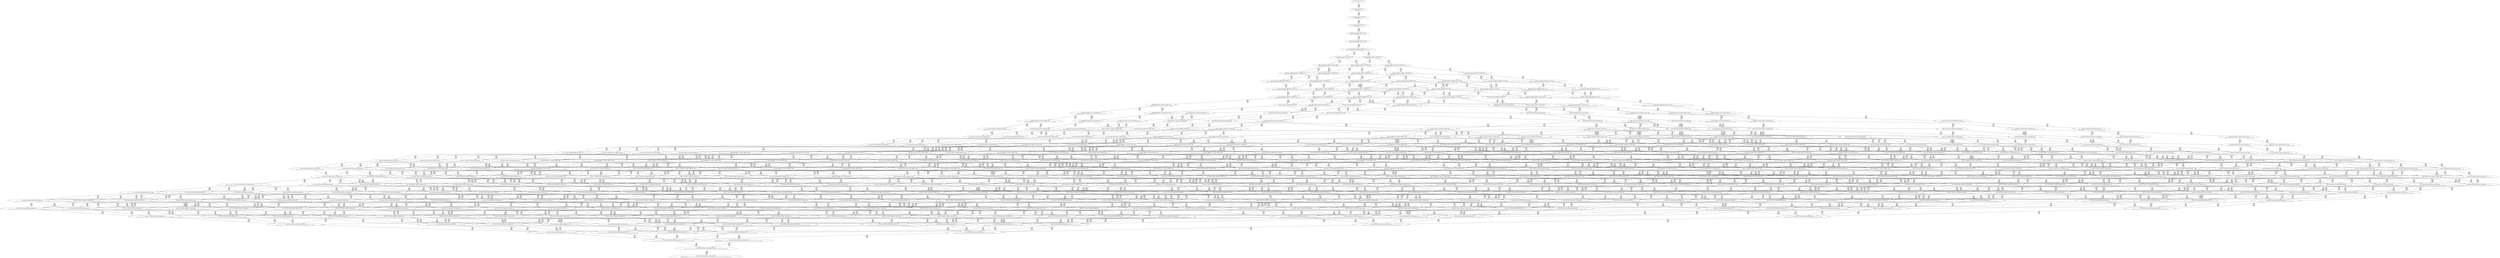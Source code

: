 digraph {
	S0[label="S0: [0, 0] [0, 0] [0, 0] [0, 0] \n{}{}"];
	S1[label="S1: [0, 0] [0, 0] [0, 0] [26, 33] \n{T0J0:26-33}{1}"];
	S2[label="S2: [26, 26] [26, 26] [26, 33] [28, 36] \n{T0J1:28-36}{1, 2}"];
	S3[label="S3: [26, 26] [26, 33] [28, 36] [73, 92] \n{T0J2:73-92}{1, 2, 3}"];
	S4[label="S4: [26, 33] [28, 36] [73, 92] [105, 132] \n{T0J2:73-92, T0J8:105-132}{1, 2, 3, 9}"];
	S5[label="S5: [73, 73] [73, 92] [105, 132] [113, 142] \n{T0J3:113-142, T0J8:105-132}{1, 2, 3, 4, 9}"];
	S6[label="S6: [73, 92] [105, 132] [111, 140] [113, 142] \n{T0J3:113-142, T0J7:111-140, T0J8:105-132}{1, 2, 3, 4, 8, 9}"];
	S7[label="S7: [113, 132] [113, 132] [113, 140] [157, 188] \n{T0J4:157-188}{1, 2, 3, 4, 5, 8, 9}"];
	S8[label="S8: [105, 132] [111, 140] [113, 142] [169, 213] \n{T0J9:169-213}{1, 2, 3, 4, 8, 9, 10}"];
	S9[label="S9: [113, 132] [113, 134] [114, 140] [157, 188] \n{T0J4:157-188, T0J5:114-134}{1, 2, 3, 4, 5, 6, 8, 9}"];
	S10[label="S10: [113, 140] [113, 142] [157, 188] [169, 213] \n{T0J4:157-188, T0J9:169-213}{1, 2, 3, 4, 5, 8, 9, 10}"];
	S11[label="S11: [111, 140] [113, 142] [121, 152] [169, 213] \n{T0J9:169-213, T0J14:121-152}{1, 2, 3, 4, 8, 9, 10, 15}"];
	S12[label="S12: [113, 134] [114, 140] [157, 188] [169, 202] \n{T0J4:157-188, T0J6:169-202}{1, 2, 3, 4, 5, 6, 7, 8, 9}"];
	S13[label="S13: [113, 142] [114, 142] [157, 188] [169, 213] \n{T0J4:157-188, T0J9:169-213}{1, 2, 3, 4, 5, 6, 8, 9, 10}"];
	S14[label="S14: [113, 142] [121, 160] [157, 196] [169, 213] \n{T0J4:157-196, T0J9:169-213}{1, 2, 3, 4, 5, 8, 9, 10, 15}"];
	S15[label="S15: [121, 140] [121, 142] [141, 166] [169, 213] \n{T0J9:169-213, T0J15:141-166}{1, 2, 3, 4, 8, 9, 10, 15, 16}"];
	S16[label="S16: [113, 142] [121, 152] [169, 213] [178, 224] \n{T0J9:169-213, T0J17:178-224}{1, 2, 3, 4, 8, 9, 10, 15, 18}"];
	S17[label="S17: [114, 142] [157, 188] [169, 212] [169, 215] \n{T0J4:157-188, T0J6:169-212, T0J9:169-215}{1, 2, 3, 4, 5, 6, 7, 8, 9, 10}"];
	S18[label="S18: [114, 144] [121, 161] [157, 196] [169, 213] \n{T0J4:157-196, T0J9:169-213}{1, 2, 3, 4, 5, 6, 8, 9, 10, 15}"];
	S19[label="S19: [121, 160] [141, 167] [157, 196] [169, 213] \n{T0J4:157-196, T0J9:169-213, T0J15:141-167}{1, 2, 3, 4, 5, 8, 9, 10, 15, 16}"];
	S20[label="S20: [121, 160] [157, 198] [169, 213] [178, 225] \n{T0J4:157-198, T0J9:169-213, T0J17:178-225}{1, 2, 3, 4, 5, 8, 9, 10, 15, 18}"];
	S21[label="S21: [121, 142] [123, 143] [141, 166] [169, 213] \n{T0J9:169-213, T0J15:141-166, T0J16:123-143}{1, 2, 3, 4, 8, 9, 10, 15, 16, 17}"];
	S22[label="S22: [121, 152] [141, 167] [169, 213] [178, 224] \n{T0J9:169-213, T0J15:141-167, T0J17:178-224}{1, 2, 3, 4, 8, 9, 10, 15, 16, 18}"];
	S23[label="S23: [121, 152] [149, 187] [169, 213] [178, 224] \n{T0J9:169-213, T0J17:178-224, T0J21:149-187}{1, 2, 3, 4, 8, 9, 10, 15, 18, 22}"];
	S24[label="S24: [121, 162] [157, 196] [169, 213] [169, 215] \n{T0J4:157-196, T0J6:169-214, T0J9:169-215}{1, 2, 3, 4, 5, 6, 7, 8, 9, 10, 15}"];
	S25[label="S25: [121, 162] [141, 167] [157, 196] [169, 213] \n{T0J9:169-213}{1, 2, 3, 4, 5, 6, 8, 9, 10, 15, 16}"];
	S26[label="S26: [121, 162] [157, 198] [169, 213] [178, 225] \n{T0J9:169-213, T0J17:178-225}{1, 2, 3, 4, 5, 6, 8, 9, 10, 15, 18}"];
	S27[label="S27: [123, 144] [141, 167] [157, 198] [169, 213] \n{T0J4:157-198, T0J9:169-213}{1, 2, 3, 4, 5, 8, 9, 10, 15, 16, 17}"];
	S28[label="S28: [141, 167] [157, 208] [169, 213] [178, 225] \n{T0J4:157-208, T0J9:169-213, T0J17:178-225}{1, 2, 3, 4, 5, 8, 9, 10, 15, 16, 18}"];
	S29[label="S29: [149, 187] [157, 208] [169, 213] [178, 225] \n{T0J4:157-208, T0J9:169-213, T0J17:178-225}{1, 2, 3, 4, 5, 8, 9, 10, 15, 18, 22}"];
	S30[label="S30: [123, 144] [141, 167] [169, 213] [178, 225] \n{T0J9:169-213, T0J15:141-167, T0J17:178-225}{1, 2, 3, 4, 8, 9, 10, 15, 16, 17, 18}"];
	S31[label="S31: [141, 167] [149, 187] [169, 213] [178, 224] \n{T0J9:169-213, T0J15:141-167, T0J17:178-224, T0J21:149-187}{1, 2, 3, 4, 8, 9, 10, 15, 16, 18, 22}"];
	S32[label="S32: [141, 188] [157, 196] [169, 213] [169, 232] \n{T0J6:169-232, T0J9:169-215}{1, 2, 3, 4, 5, 6, 7, 8, 9, 10, 15, 16}"];
	S33[label="S33: [157, 198] [169, 213] [169, 225] [178, 245] \n{T0J6:169-232, T0J9:169-215, T0J17:178-245}{1, 2, 3, 4, 5, 6, 7, 8, 9, 10, 15, 18}"];
	S34[label="S34: [123, 146] [141, 167] [157, 198] [169, 213] \n{T0J9:169-213}{1, 2, 3, 4, 5, 6, 8, 9, 10, 15, 16, 17}"];
	S35[label="S35: [141, 169] [157, 208] [169, 213] [178, 225] \n{T0J9:169-213, T0J17:178-225}{1, 2, 3, 4, 5, 6, 8, 9, 10, 15, 16, 18}"];
	S36[label="S36: [150, 189] [157, 208] [169, 213] [178, 225] \n{}{1, 2, 3, 4, 5, 6, 8, 9, 10, 15, 18, 22}"];
	S37[label="S37: [141, 167] [157, 208] [169, 213] [178, 225] \n{T0J4:157-208, T0J9:169-213, T0J17:178-225}{1, 2, 3, 4, 5, 8, 9, 10, 15, 16, 17, 18}"];
	S38[label="S38: [149, 187] [169, 213] [177, 223] [178, 225] \n{T0J4:157-223, T0J9:169-213, T0J17:178-225}{1, 2, 3, 4, 5, 8, 9, 10, 15, 16, 18, 22}"];
	S39[label="S39: [141, 167] [149, 187] [169, 213] [178, 225] \n{T0J9:169-213, T0J15:141-167, T0J17:178-225, T0J21:149-187}{1, 2, 3, 4, 8, 9, 10, 15, 16, 17, 18, 22}"];
	S40[label="S40: [169, 196] [169, 213] [169, 232] [204, 232] \n{T0J10:204-232}{1, 2, 3, 4, 5, 6, 7, 8, 9, 10, 11, 15, 16}"];
	S41[label="S41: [141, 191] [157, 198] [169, 213] [169, 232] \n{}{1, 2, 3, 4, 5, 6, 7, 8, 9, 10, 15, 16, 17}"];
	S42[label="S42: [157, 213] [169, 224] [169, 232] [178, 245] \n{}{1, 2, 3, 4, 5, 6, 7, 8, 9, 10, 15, 16, 18}"];
	S43[label="S43: [169, 213] [169, 225] [178, 242] [204, 245] \n{T0J10:204-242}{1, 2, 3, 4, 5, 6, 7, 8, 9, 10, 11, 15, 18}"];
	S44[label="S44: [157, 208] [169, 213] [178, 225] [193, 259] \n{T0J6:169-259}{1, 2, 3, 4, 5, 6, 7, 8, 9, 10, 15, 18, 22}"];
	S45[label="S45: [141, 169] [157, 208] [169, 213] [178, 225] \n{T0J9:169-213, T0J17:178-225}{1, 2, 3, 4, 5, 6, 8, 9, 10, 15, 16, 17, 18}"];
	S46[label="S46: [150, 189] [169, 213] [177, 223] [178, 225] \n{}{1, 2, 3, 4, 5, 6, 8, 9, 10, 15, 16, 18, 22}"];
	S47[label="S47: [149, 187] [169, 213] [177, 223] [178, 225] \n{T0J4:157-223, T0J9:169-213, T0J17:178-225}{1, 2, 3, 4, 5, 8, 9, 10, 15, 16, 17, 18, 22}"];
	S48[label="S48: [149, 178] [169, 187] [170, 213] [178, 225] \n{T0J9:169-213, T0J17:178-225, T0J21:149-187, T0J26:170-178}{1, 2, 3, 4, 8, 9, 10, 15, 16, 17, 18, 22, 27}"];
	S49[label="S49: [169, 201] [169, 213] [173, 232] [204, 232] \n{T0J10:204-232, T0J11:173-201}{1, 2, 3, 4, 5, 6, 7, 8, 9, 10, 11, 12, 15, 16}"];
	S50[label="S50: [169, 199] [169, 213] [169, 232] [204, 235] \n{T0J10:204-235}{1, 2, 3, 4, 5, 6, 7, 8, 9, 10, 11, 15, 16, 17}"];
	S51[label="S51: [157, 216] [169, 224] [169, 232] [178, 275] \n{}{1, 2, 3, 4, 5, 6, 7, 8, 9, 10, 15, 16, 17, 18}"];
	S52[label="S52: [169, 225] [169, 239] [178, 245] [204, 257] \n{}{1, 2, 3, 4, 5, 6, 7, 8, 9, 10, 11, 15, 16, 18}"];
	S53[label="S53: [169, 213] [169, 225] [178, 234] [193, 259] \n{}{1, 2, 3, 4, 5, 6, 7, 8, 9, 10, 15, 16, 18, 22}"];
	S54[label="S54: [169, 218] [173, 225] [178, 242] [204, 245] \n{T0J11:173-218}{1, 2, 3, 4, 5, 6, 7, 8, 9, 10, 11, 12, 15, 18}"];
	S55[label="S55: [169, 213] [178, 225] [193, 252] [204, 259] \n{T0J10:204-252}{1, 2, 3, 4, 5, 6, 7, 8, 9, 10, 11, 15, 18, 22}"];
	S56[label="S56: [169, 211] [178, 213] [193, 225] [197, 259] \n{T0J6:169-259, T0J22:197-211}{1, 2, 3, 4, 5, 6, 7, 8, 9, 10, 15, 18, 22, 23}"];
	S57[label="S57: [150, 189] [169, 213] [177, 223] [178, 225] \n{}{1, 2, 3, 4, 5, 6, 8, 9, 10, 15, 16, 17, 18, 22}"];
	S58[label="S58: [169, 187] [170, 213] [178, 225] [193, 234] \n{T0J4:193-234, T0J17:178-225}{1, 2, 3, 4, 5, 8, 9, 10, 15, 16, 17, 18, 22, 27}"];
	S59[label="S59: [169, 213] [173, 214] [179, 232] [204, 232] \n{T0J10:204-232, T0J12:179-214}{1, 2, 3, 4, 5, 6, 7, 8, 9, 10, 11, 12, 13, 15, 16}"];
	S60[label="S60: [169, 204] [169, 213] [173, 232] [204, 235] \n{T0J10:204-235}{1, 2, 3, 4, 5, 6, 7, 8, 9, 10, 11, 12, 15, 16, 17}"];
	S61[label="S61: [169, 224] [169, 239] [178, 260] [204, 283] \n{}{1, 2, 3, 4, 5, 6, 7, 8, 9, 10, 11, 15, 16, 17, 18}"];
	S62[label="S62: [178, 224] [178, 232] [178, 275] [230, 280] \n{T0J18:230-280}{1, 2, 3, 4, 5, 6, 7, 8, 9, 10, 15, 16, 17, 18, 19}"];
	S63[label="S63: [169, 224] [169, 232] [178, 260] [193, 275] \n{}{1, 2, 3, 4, 5, 6, 7, 8, 9, 10, 15, 16, 17, 18, 22}"];
	S64[label="S64: [169, 230] [173, 240] [178, 245] [204, 257] \n{}{1, 2, 3, 4, 5, 6, 7, 8, 9, 10, 11, 12, 15, 16, 18}"];
	S65[label="S65: [169, 225] [178, 239] [193, 257] [204, 259] \n{}{1, 2, 3, 4, 5, 6, 7, 8, 9, 10, 11, 15, 16, 18, 22}"];
	S66[label="S66: [173, 225] [178, 231] [179, 242] [204, 245] \n{T0J12:179-231}{1, 2, 3, 4, 5, 6, 7, 8, 9, 10, 11, 12, 13, 15, 18}"];
	S67[label="S67: [173, 218] [178, 225] [193, 252] [204, 259] \n{T0J11:173-218}{1, 2, 3, 4, 5, 6, 7, 8, 9, 10, 11, 12, 15, 18, 22}"];
	S68[label="S68: [178, 213] [193, 225] [197, 255] [204, 259] \n{T0J10:204-255}{1, 2, 3, 4, 5, 6, 7, 8, 9, 10, 11, 15, 18, 22, 23}"];
	S69[label="S69: [178, 213] [189, 225] [193, 237] [197, 259] \n{T0J15:189-237}{1, 2, 3, 4, 5, 6, 7, 8, 9, 10, 15, 16, 18, 22, 23}"];
	S70[label="S70: [170, 189] [170, 213] [178, 225] [193, 234] \n{T0J4:193-234, T0J5:170-189}{1, 2, 3, 4, 5, 6, 8, 9, 10, 15, 16, 17, 18, 22, 27}"];
	S71[label="S71: [173, 214] [179, 232] [190, 232] [204, 240] \n{T0J13:190-240}{1, 2, 3, 4, 5, 6, 7, 8, 9, 10, 11, 12, 13, 14, 15, 16}"];
	S72[label="S72: [169, 214] [173, 217] [179, 232] [204, 235] \n{}{1, 2, 3, 4, 5, 6, 7, 8, 9, 10, 11, 12, 13, 15, 16, 17}"];
	S73[label="S73: [169, 229] [173, 240] [178, 260] [204, 288] \n{}{1, 2, 3, 4, 5, 6, 7, 8, 9, 10, 11, 12, 15, 16, 17, 18}"];
	S74[label="S74: [178, 239] [178, 268] [204, 280] [230, 283] \n{T0J18:230-280}{1, 2, 3, 4, 5, 6, 7, 8, 9, 10, 11, 15, 16, 17, 18, 19}"];
	S75[label="S75: [169, 239] [178, 260] [193, 268] [204, 283] \n{}{1, 2, 3, 4, 5, 6, 7, 8, 9, 10, 11, 15, 16, 17, 18, 22}"];
	S76[label="S76: [178, 232] [178, 268] [221, 275] [230, 280] \n{T0J18:230-280, T0J19:221-268}{1, 2, 3, 4, 5, 6, 7, 8, 9, 10, 15, 16, 17, 18, 19, 20}"];
	S77[label="S77: [178, 232] [178, 260] [193, 275] [230, 280] \n{T0J18:230-280}{1, 2, 3, 4, 5, 6, 7, 8, 9, 10, 15, 16, 17, 18, 19, 22}"];
	S78[label="S78: [169, 232] [178, 260] [193, 264] [197, 275] \n{}{1, 2, 3, 4, 5, 6, 7, 8, 9, 10, 15, 16, 17, 18, 22, 23}"];
	S79[label="S79: [169, 232] [178, 260] [193, 275] [237, 299] \n{T0J24:237-299}{1, 2, 3, 4, 5, 6, 7, 8, 9, 10, 15, 16, 17, 18, 22, 25}"];
	S80[label="S80: [169, 232] [178, 251] [193, 260] [198, 275] \n{}{1, 2, 3, 4, 5, 6, 7, 8, 9, 10, 15, 16, 17, 18, 22, 27}"];
	S81[label="S81: [173, 240] [178, 243] [179, 245] [204, 257] \n{}{1, 2, 3, 4, 5, 6, 7, 8, 9, 10, 11, 12, 13, 15, 16, 18}"];
	S82[label="S82: [173, 230] [178, 240] [193, 257] [204, 259] \n{}{1, 2, 3, 4, 5, 6, 7, 8, 9, 10, 11, 12, 15, 16, 18, 22}"];
	S83[label="S83: [178, 231] [179, 242] [194, 245] [204, 252] \n{T0J13:194-252}{1, 2, 3, 4, 5, 6, 7, 8, 9, 10, 11, 12, 13, 14, 15, 18}"];
	S84[label="S84: [178, 225] [183, 231] [193, 252] [204, 259] \n{T0J12:183-231}{1, 2, 3, 4, 5, 6, 7, 8, 9, 10, 11, 12, 13, 15, 18, 22}"];
	S85[label="S85: [182, 218] [193, 225] [197, 255] [204, 259] \n{T0J11:182-218}{1, 2, 3, 4, 5, 6, 7, 8, 9, 10, 11, 12, 15, 18, 22, 23}"];
	S86[label="S86: [189, 225] [193, 239] [197, 257] [204, 259] \n{}{1, 2, 3, 4, 5, 6, 7, 8, 9, 10, 11, 15, 16, 18, 22, 23}"];
	S87[label="S87: [173, 217] [179, 232] [190, 235] [204, 241] \n{}{1, 2, 3, 4, 5, 6, 7, 8, 9, 10, 11, 12, 13, 14, 15, 16, 17}"];
	S88[label="S88: [173, 240] [178, 243] [179, 260] [204, 298] \n{}{1, 2, 3, 4, 5, 6, 7, 8, 9, 10, 11, 12, 13, 15, 16, 17, 18}"];
	S89[label="S89: [178, 244] [178, 268] [204, 280] [230, 288] \n{}{1, 2, 3, 4, 5, 6, 7, 8, 9, 10, 11, 12, 15, 16, 17, 18, 19}"];
	S90[label="S90: [173, 244] [178, 260] [193, 268] [204, 288] \n{}{1, 2, 3, 4, 5, 6, 7, 8, 9, 10, 11, 12, 15, 16, 17, 18, 22}"];
	S91[label="S91: [178, 268] [204, 275] [221, 280] [230, 283] \n{}{1, 2, 3, 4, 5, 6, 7, 8, 9, 10, 11, 15, 16, 17, 18, 19, 20}"];
	S92[label="S92: [178, 260] [193, 275] [204, 280] [230, 283] \n{}{1, 2, 3, 4, 5, 6, 7, 8, 9, 10, 11, 15, 16, 17, 18, 19, 22}"];
	S93[label="S93: [178, 260] [193, 264] [197, 275] [204, 283] \n{}{1, 2, 3, 4, 5, 6, 7, 8, 9, 10, 11, 15, 16, 17, 18, 22, 23}"];
	S94[label="S94: [178, 260] [193, 275] [204, 283] [237, 299] \n{T0J24:237-299}{1, 2, 3, 4, 5, 6, 7, 8, 9, 10, 11, 15, 16, 17, 18, 22, 25}"];
	S95[label="S95: [178, 251] [193, 260] [198, 275] [204, 283] \n{}{1, 2, 3, 4, 5, 6, 7, 8, 9, 10, 11, 15, 16, 17, 18, 22, 27}"];
	S96[label="S96: [178, 233] [193, 268] [221, 275] [230, 280] \n{T0J18:230-280, T0J19:221-268, T0J20:193-233}{1, 2, 3, 4, 5, 6, 7, 8, 9, 10, 15, 16, 17, 18, 19, 20, 21}"];
	S97[label="S97: [178, 260] [193, 268] [221, 275] [230, 280] \n{T0J18:230-280, T0J19:221-268}{1, 2, 3, 4, 5, 6, 7, 8, 9, 10, 15, 16, 17, 18, 19, 20, 22}"];
	S98[label="S98: [178, 260] [193, 264] [197, 275] [230, 280] \n{T0J18:230-280}{1, 2, 3, 4, 5, 6, 7, 8, 9, 10, 15, 16, 17, 18, 19, 22, 23}"];
	S99[label="S99: [178, 260] [193, 275] [230, 280] [237, 299] \n{T0J18:230-280, T0J24:237-299}{1, 2, 3, 4, 5, 6, 7, 8, 9, 10, 15, 16, 17, 18, 19, 22, 25}"];
	S100[label="S100: [178, 251] [193, 260] [198, 275] [230, 280] \n{T0J18:230-280}{1, 2, 3, 4, 5, 6, 7, 8, 9, 10, 15, 16, 17, 18, 19, 22, 27}"];
	S101[label="S101: [178, 260] [193, 264] [197, 275] [242, 306] \n{T0J23:242-306}{1, 2, 3, 4, 5, 6, 7, 8, 9, 10, 15, 16, 17, 18, 22, 23, 24}"];
	S102[label="S102: [178, 260] [193, 264] [197, 275] [237, 299] \n{T0J24:237-299}{1, 2, 3, 4, 5, 6, 7, 8, 9, 10, 15, 16, 17, 18, 22, 23, 25}"];
	S103[label="S103: [178, 251] [193, 260] [197, 264] [198, 275] \n{}{1, 2, 3, 4, 5, 6, 7, 8, 9, 10, 15, 16, 17, 18, 22, 23, 27}"];
	S104[label="S104: [178, 251] [193, 260] [198, 275] [237, 299] \n{T0J24:237-299}{1, 2, 3, 4, 5, 6, 7, 8, 9, 10, 15, 16, 17, 18, 22, 25, 27}"];
	S105[label="S105: [178, 243] [179, 245] [194, 257] [204, 267] \n{}{1, 2, 3, 4, 5, 6, 7, 8, 9, 10, 11, 12, 13, 14, 15, 16, 18}"];
	S106[label="S106: [178, 240] [183, 243] [193, 257] [204, 259] \n{}{1, 2, 3, 4, 5, 6, 7, 8, 9, 10, 11, 12, 13, 15, 16, 18, 22}"];
	S107[label="S107: [183, 231] [193, 252] [199, 252] [204, 259] \n{T0J13:199-252}{1, 2, 3, 4, 5, 6, 7, 8, 9, 10, 11, 12, 13, 14, 15, 18, 22}"];
	S108[label="S108: [192, 225] [193, 231] [197, 255] [204, 259] \n{T0J12:192-231}{1, 2, 3, 4, 5, 6, 7, 8, 9, 10, 11, 12, 13, 15, 18, 22, 23}"];
	S109[label="S109: [193, 230] [193, 240] [197, 257] [204, 259] \n{}{1, 2, 3, 4, 5, 6, 7, 8, 9, 10, 11, 12, 15, 16, 18, 22, 23}"];
	S110[label="S110: [178, 245] [179, 260] [194, 267] [204, 301] \n{}{1, 2, 3, 4, 5, 6, 7, 8, 9, 10, 11, 12, 13, 14, 15, 16, 17, 18}"];
	S111[label="S111: [178, 257] [179, 268] [204, 280] [230, 298] \n{}{1, 2, 3, 4, 5, 6, 7, 8, 9, 10, 11, 12, 13, 15, 16, 17, 18, 19}"];
	S112[label="S112: [178, 257] [179, 260] [193, 268] [204, 298] \n{}{1, 2, 3, 4, 5, 6, 7, 8, 9, 10, 11, 12, 13, 15, 16, 17, 18, 22}"];
	S113[label="S113: [178, 273] [204, 275] [221, 280] [230, 288] \n{}{1, 2, 3, 4, 5, 6, 7, 8, 9, 10, 11, 12, 15, 16, 17, 18, 19, 20}"];
	S114[label="S114: [178, 265] [193, 275] [204, 280] [230, 288] \n{}{1, 2, 3, 4, 5, 6, 7, 8, 9, 10, 11, 12, 15, 16, 17, 18, 19, 22}"];
	S115[label="S115: [178, 264] [193, 265] [197, 275] [204, 288] \n{}{1, 2, 3, 4, 5, 6, 7, 8, 9, 10, 11, 12, 15, 16, 17, 18, 22, 23}"];
	S116[label="S116: [178, 265] [193, 275] [204, 288] [237, 299] \n{}{1, 2, 3, 4, 5, 6, 7, 8, 9, 10, 11, 12, 15, 16, 17, 18, 22, 25}"];
	S117[label="S117: [178, 256] [193, 260] [198, 275] [204, 288] \n{}{1, 2, 3, 4, 5, 6, 7, 8, 9, 10, 11, 12, 15, 16, 17, 18, 22, 27}"];
	S118[label="S118: [193, 268] [204, 275] [221, 280] [230, 283] \n{}{1, 2, 3, 4, 5, 6, 7, 8, 9, 10, 11, 15, 16, 17, 18, 19, 20, 21}"];
	S119[label="S119: [193, 268] [204, 275] [221, 280] [230, 304] \n{}{1, 2, 3, 4, 5, 6, 7, 8, 9, 10, 11, 15, 16, 17, 18, 19, 20, 22}"];
	S120[label="S120: [193, 264] [197, 275] [204, 280] [230, 304] \n{}{1, 2, 3, 4, 5, 6, 7, 8, 9, 10, 11, 15, 16, 17, 18, 19, 22, 23}"];
	S121[label="S121: [193, 275] [204, 280] [230, 299] [237, 304] \n{}{1, 2, 3, 4, 5, 6, 7, 8, 9, 10, 11, 15, 16, 17, 18, 19, 22, 25}"];
	S122[label="S122: [193, 260] [198, 275] [204, 280] [230, 295] \n{}{1, 2, 3, 4, 5, 6, 7, 8, 9, 10, 11, 15, 16, 17, 18, 19, 22, 27}"];
	S123[label="S123: [193, 264] [197, 275] [204, 304] [242, 306] \n{}{1, 2, 3, 4, 5, 6, 7, 8, 9, 10, 11, 15, 16, 17, 18, 22, 23, 24}"];
	S124[label="S124: [193, 264] [197, 275] [204, 299] [237, 304] \n{}{1, 2, 3, 4, 5, 6, 7, 8, 9, 10, 11, 15, 16, 17, 18, 22, 23, 25}"];
	S125[label="S125: [193, 260] [197, 264] [198, 275] [207, 295] \n{}{1, 2, 3, 4, 5, 6, 7, 8, 9, 10, 11, 15, 16, 17, 18, 22, 23, 27}"];
	S126[label="S126: [193, 260] [198, 275] [204, 295] [237, 299] \n{}{1, 2, 3, 4, 5, 6, 7, 8, 9, 10, 11, 15, 16, 17, 18, 22, 25, 27}"];
	S127[label="S127: [193, 260] [193, 268] [221, 275] [230, 280] \n{T0J18:230-280, T0J19:221-268}{1, 2, 3, 4, 5, 6, 7, 8, 9, 10, 15, 16, 17, 18, 19, 20, 21, 22}"];
	S128[label="S128: [193, 264] [197, 268] [221, 275] [230, 280] \n{T0J18:230-280, T0J19:221-268}{1, 2, 3, 4, 5, 6, 7, 8, 9, 10, 15, 16, 17, 18, 19, 20, 22, 23}"];
	S129[label="S129: [193, 268] [221, 275] [230, 280] [237, 299] \n{T0J18:230-280, T0J19:221-268, T0J24:237-299}{1, 2, 3, 4, 5, 6, 7, 8, 9, 10, 15, 16, 17, 18, 19, 20, 22, 25}"];
	S130[label="S130: [193, 260] [198, 268] [221, 275] [230, 280] \n{T0J18:230-280, T0J19:221-268}{1, 2, 3, 4, 5, 6, 7, 8, 9, 10, 15, 16, 17, 18, 19, 20, 22, 27}"];
	S131[label="S131: [193, 264] [197, 275] [230, 280] [242, 306] \n{T0J18:230-280, T0J23:242-306}{1, 2, 3, 4, 5, 6, 7, 8, 9, 10, 15, 16, 17, 18, 19, 22, 23, 24}"];
	S132[label="S132: [193, 264] [197, 275] [230, 280] [237, 299] \n{T0J18:230-280, T0J24:237-299}{1, 2, 3, 4, 5, 6, 7, 8, 9, 10, 15, 16, 17, 18, 19, 22, 23, 25}"];
	S133[label="S133: [193, 260] [197, 264] [198, 275] [230, 280] \n{T0J18:230-280}{1, 2, 3, 4, 5, 6, 7, 8, 9, 10, 15, 16, 17, 18, 19, 22, 23, 27}"];
	S134[label="S134: [193, 260] [198, 275] [230, 280] [237, 299] \n{T0J18:230-280, T0J24:237-299}{1, 2, 3, 4, 5, 6, 7, 8, 9, 10, 15, 16, 17, 18, 19, 22, 25, 27}"];
	S135[label="S135: [193, 264] [197, 275] [237, 299] [246, 306] \n{T0J23:242-306, T0J24:237-299}{1, 2, 3, 4, 5, 6, 7, 8, 9, 10, 15, 16, 17, 18, 22, 23, 24, 25}"];
	S136[label="S136: [193, 260] [197, 264] [198, 275] [242, 306] \n{T0J23:242-306}{1, 2, 3, 4, 5, 6, 7, 8, 9, 10, 15, 16, 17, 18, 22, 23, 24, 27}"];
	S137[label="S137: [193, 260] [197, 264] [198, 275] [237, 299] \n{T0J24:237-299}{1, 2, 3, 4, 5, 6, 7, 8, 9, 10, 15, 16, 17, 18, 22, 23, 25, 27}"];
	S138[label="S138: [183, 252] [193, 257] [199, 259] [204, 267] \n{}{1, 2, 3, 4, 5, 6, 7, 8, 9, 10, 11, 12, 13, 14, 15, 16, 18, 22}"];
	S139[label="S139: [193, 231] [197, 252] [204, 255] [213, 259] \n{T0J13:213-252}{1, 2, 3, 4, 5, 6, 7, 8, 9, 10, 11, 12, 13, 14, 15, 18, 22, 23}"];
	S140[label="S140: [193, 240] [197, 243] [203, 257] [204, 259] \n{}{1, 2, 3, 4, 5, 6, 7, 8, 9, 10, 11, 12, 13, 15, 16, 18, 22, 23}"];
	S141[label="S141: [179, 268] [194, 280] [204, 301] [230, 311] \n{}{1, 2, 3, 4, 5, 6, 7, 8, 9, 10, 11, 12, 13, 14, 15, 16, 17, 18, 19}"];
	S142[label="S142: [179, 260] [193, 268] [199, 291] [204, 301] \n{}{1, 2, 3, 4, 5, 6, 7, 8, 9, 10, 11, 12, 13, 14, 15, 16, 17, 18, 22}"];
	S143[label="S143: [179, 275] [204, 280] [221, 286] [230, 298] \n{}{1, 2, 3, 4, 5, 6, 7, 8, 9, 10, 11, 12, 13, 15, 16, 17, 18, 19, 20}"];
	S144[label="S144: [179, 275] [193, 278] [204, 280] [230, 298] \n{}{1, 2, 3, 4, 5, 6, 7, 8, 9, 10, 11, 12, 13, 15, 16, 17, 18, 19, 22}"];
	S145[label="S145: [179, 265] [193, 275] [197, 277] [204, 298] \n{}{1, 2, 3, 4, 5, 6, 7, 8, 9, 10, 11, 12, 13, 15, 16, 17, 18, 22, 23}"];
	S146[label="S146: [179, 275] [193, 278] [204, 298] [237, 299] \n{}{1, 2, 3, 4, 5, 6, 7, 8, 9, 10, 11, 12, 13, 15, 16, 17, 18, 22, 25}"];
	S147[label="S147: [179, 260] [193, 269] [198, 275] [204, 298] \n{}{1, 2, 3, 4, 5, 6, 7, 8, 9, 10, 11, 12, 13, 15, 16, 17, 18, 22, 27}"];
	S148[label="S148: [193, 273] [204, 275] [221, 280] [230, 288] \n{}{1, 2, 3, 4, 5, 6, 7, 8, 9, 10, 11, 12, 15, 16, 17, 18, 19, 20, 21}"];
	S149[label="S149: [193, 273] [204, 275] [221, 280] [230, 304] \n{}{1, 2, 3, 4, 5, 6, 7, 8, 9, 10, 11, 12, 15, 16, 17, 18, 19, 20, 22}"];
	S150[label="S150: [193, 269] [197, 275] [204, 280] [230, 304] \n{}{1, 2, 3, 4, 5, 6, 7, 8, 9, 10, 11, 12, 15, 16, 17, 18, 19, 22, 23}"];
	S151[label="S151: [193, 280] [204, 280] [230, 299] [237, 304] \n{}{1, 2, 3, 4, 5, 6, 7, 8, 9, 10, 11, 12, 15, 16, 17, 18, 19, 22, 25}"];
	S152[label="S152: [193, 265] [198, 275] [204, 280] [230, 295] \n{}{1, 2, 3, 4, 5, 6, 7, 8, 9, 10, 11, 12, 15, 16, 17, 18, 19, 22, 27}"];
	S153[label="S153: [193, 269] [197, 275] [204, 304] [242, 306] \n{}{1, 2, 3, 4, 5, 6, 7, 8, 9, 10, 11, 12, 15, 16, 17, 18, 22, 23, 24}"];
	S154[label="S154: [193, 269] [197, 275] [204, 299] [237, 304] \n{}{1, 2, 3, 4, 5, 6, 7, 8, 9, 10, 11, 12, 15, 16, 17, 18, 22, 23, 25}"];
	S155[label="S155: [193, 264] [197, 265] [198, 275] [207, 295] \n{}{1, 2, 3, 4, 5, 6, 7, 8, 9, 10, 11, 12, 15, 16, 17, 18, 22, 23, 27}"];
	S156[label="S156: [193, 265] [198, 275] [204, 295] [237, 299] \n{}{1, 2, 3, 4, 5, 6, 7, 8, 9, 10, 11, 12, 15, 16, 17, 18, 22, 25, 27}"];
	S157[label="S157: [193, 268] [208, 275] [221, 280] [230, 304] \n{}{1, 2, 3, 4, 5, 6, 7, 8, 9, 10, 11, 15, 16, 17, 18, 19, 20, 21, 22}"];
	S158[label="S158: [197, 268] [204, 275] [228, 280] [230, 308] \n{}{1, 2, 3, 4, 5, 6, 7, 8, 9, 10, 11, 15, 16, 17, 18, 19, 20, 22, 23}"];
	S159[label="S159: [204, 275] [221, 280] [230, 299] [237, 312] \n{}{1, 2, 3, 4, 5, 6, 7, 8, 9, 10, 11, 15, 16, 17, 18, 19, 20, 22, 25}"];
	S160[label="S160: [198, 268] [204, 275] [222, 280] [230, 304] \n{}{1, 2, 3, 4, 5, 6, 7, 8, 9, 10, 11, 15, 16, 17, 18, 19, 20, 22, 27}"];
	S161[label="S161: [197, 275] [204, 280] [230, 306] [242, 308] \n{}{1, 2, 3, 4, 5, 6, 7, 8, 9, 10, 11, 15, 16, 17, 18, 19, 22, 23, 24}"];
	S162[label="S162: [197, 275] [204, 280] [230, 299] [237, 308] \n{}{1, 2, 3, 4, 5, 6, 7, 8, 9, 10, 11, 15, 16, 17, 18, 19, 22, 23, 25}"];
	S163[label="S163: [197, 264] [198, 275] [207, 280] [230, 304] \n{}{1, 2, 3, 4, 5, 6, 7, 8, 9, 10, 11, 15, 16, 17, 18, 19, 22, 23, 27}"];
	S164[label="S164: [198, 275] [204, 280] [230, 299] [237, 304] \n{}{1, 2, 3, 4, 5, 6, 7, 8, 9, 10, 11, 15, 16, 17, 18, 19, 22, 25, 27}"];
	S165[label="S165: [197, 275] [204, 299] [237, 306] [246, 308] \n{}{1, 2, 3, 4, 5, 6, 7, 8, 9, 10, 11, 15, 16, 17, 18, 22, 23, 24, 25}"];
	S166[label="S166: [197, 264] [198, 275] [207, 304] [242, 306] \n{}{1, 2, 3, 4, 5, 6, 7, 8, 9, 10, 11, 15, 16, 17, 18, 22, 23, 24, 27}"];
	S167[label="S167: [197, 264] [198, 275] [207, 299] [237, 304] \n{}{1, 2, 3, 4, 5, 6, 7, 8, 9, 10, 11, 15, 16, 17, 18, 22, 23, 25, 27}"];
	S168[label="S168: [193, 264] [208, 268] [221, 275] [230, 280] \n{T0J18:230-280, T0J19:221-268}{1, 2, 3, 4, 5, 6, 7, 8, 9, 10, 15, 16, 17, 18, 19, 20, 21, 22, 23}"];
	S169[label="S169: [193, 268] [221, 275] [230, 280] [237, 299] \n{T0J18:230-280, T0J19:221-268, T0J24:237-299}{1, 2, 3, 4, 5, 6, 7, 8, 9, 10, 15, 16, 17, 18, 19, 20, 21, 22, 25}"];
	S170[label="S170: [193, 251] [208, 268] [221, 275] [230, 280] \n{T0J18:230-280, T0J19:221-268}{1, 2, 3, 4, 5, 6, 7, 8, 9, 10, 15, 16, 17, 18, 19, 20, 21, 22, 27}"];
	S171[label="S171: [197, 268] [221, 275] [230, 280] [242, 306] \n{T0J18:230-280, T0J19:221-268, T0J23:242-306}{1, 2, 3, 4, 5, 6, 7, 8, 9, 10, 15, 16, 17, 18, 19, 20, 22, 23, 24}"];
	S172[label="S172: [197, 268] [221, 275] [230, 280] [237, 299] \n{T0J18:230-280, T0J19:221-268, T0J24:237-299}{1, 2, 3, 4, 5, 6, 7, 8, 9, 10, 15, 16, 17, 18, 19, 20, 22, 23, 25}"];
	S173[label="S173: [197, 264] [198, 268] [222, 275] [230, 280] \n{T0J18:230-280, T0J19:221-268}{1, 2, 3, 4, 5, 6, 7, 8, 9, 10, 15, 16, 17, 18, 19, 20, 22, 23, 27}"];
	S174[label="S174: [198, 268] [221, 275] [230, 280] [237, 299] \n{T0J18:230-280, T0J19:221-268, T0J24:237-299}{1, 2, 3, 4, 5, 6, 7, 8, 9, 10, 15, 16, 17, 18, 19, 20, 22, 25, 27}"];
	S175[label="S175: [197, 275] [230, 280] [237, 299] [246, 306] \n{T0J18:230-280, T0J23:242-306, T0J24:237-299}{1, 2, 3, 4, 5, 6, 7, 8, 9, 10, 15, 16, 17, 18, 19, 22, 23, 24, 25}"];
	S176[label="S176: [197, 264] [198, 275] [230, 280] [242, 306] \n{T0J18:230-280, T0J23:242-306}{1, 2, 3, 4, 5, 6, 7, 8, 9, 10, 15, 16, 17, 18, 19, 22, 23, 24, 27}"];
	S177[label="S177: [197, 264] [198, 275] [230, 280] [237, 299] \n{T0J18:230-280, T0J24:237-299}{1, 2, 3, 4, 5, 6, 7, 8, 9, 10, 15, 16, 17, 18, 19, 22, 23, 25, 27}"];
	S178[label="S178: [197, 264] [198, 275] [237, 299] [246, 306] \n{T0J23:242-306, T0J24:237-299}{1, 2, 3, 4, 5, 6, 7, 8, 9, 10, 15, 16, 17, 18, 22, 23, 24, 25, 27}"];
	S179[label="S179: [197, 252] [203, 257] [204, 259] [213, 267] \n{}{1, 2, 3, 4, 5, 6, 7, 8, 9, 10, 11, 12, 13, 14, 15, 16, 18, 22, 23}"];
	S180[label="S180: [194, 280] [204, 301] [221, 311] [230, 322] \n{}{1, 2, 3, 4, 5, 6, 7, 8, 9, 10, 11, 12, 13, 14, 15, 16, 17, 18, 19, 20}"];
	S181[label="S181: [193, 280] [199, 301] [204, 311] [230, 326] \n{}{1, 2, 3, 4, 5, 6, 7, 8, 9, 10, 11, 12, 13, 14, 15, 16, 17, 18, 19, 22}"];
	S182[label="S182: [193, 275] [197, 291] [200, 301] [204, 310] \n{}{1, 2, 3, 4, 5, 6, 7, 8, 9, 10, 11, 12, 13, 14, 15, 16, 17, 18, 22, 23}"];
	S183[label="S183: [193, 278] [199, 298] [204, 301] [237, 345] \n{}{1, 2, 3, 4, 5, 6, 7, 8, 9, 10, 11, 12, 13, 14, 15, 16, 17, 18, 22, 25}"];
	S184[label="S184: [204, 268] [204, 291] [204, 301] [264, 334] \n{T0J25:264-334}{1, 2, 3, 4, 5, 6, 7, 8, 9, 10, 11, 12, 13, 14, 15, 16, 17, 18, 22, 26}"];
	S185[label="S185: [193, 269] [198, 291] [200, 295] [204, 301] \n{}{1, 2, 3, 4, 5, 6, 7, 8, 9, 10, 11, 12, 13, 14, 15, 16, 17, 18, 22, 27}"];
	S186[label="S186: [194, 275] [204, 280] [221, 286] [230, 298] \n{}{1, 2, 3, 4, 5, 6, 7, 8, 9, 10, 11, 12, 13, 15, 16, 17, 18, 19, 20, 21}"];
	S187[label="S187: [193, 275] [204, 280] [221, 286] [230, 304] \n{}{1, 2, 3, 4, 5, 6, 7, 8, 9, 10, 11, 12, 13, 15, 16, 17, 18, 19, 20, 22}"];
	S188[label="S188: [193, 275] [197, 280] [204, 282] [230, 304] \n{}{1, 2, 3, 4, 5, 6, 7, 8, 9, 10, 11, 12, 13, 15, 16, 17, 18, 19, 22, 23}"];
	S189[label="S189: [193, 280] [204, 293] [230, 299] [237, 304] \n{}{1, 2, 3, 4, 5, 6, 7, 8, 9, 10, 11, 12, 13, 15, 16, 17, 18, 19, 22, 25}"];
	S190[label="S190: [193, 275] [198, 278] [204, 280] [230, 298] \n{}{1, 2, 3, 4, 5, 6, 7, 8, 9, 10, 11, 12, 13, 15, 16, 17, 18, 19, 22, 27}"];
	S191[label="S191: [193, 275] [197, 282] [204, 304] [242, 306] \n{}{1, 2, 3, 4, 5, 6, 7, 8, 9, 10, 11, 12, 13, 15, 16, 17, 18, 22, 23, 24}"];
	S192[label="S192: [193, 275] [197, 282] [204, 299] [237, 304] \n{}{1, 2, 3, 4, 5, 6, 7, 8, 9, 10, 11, 12, 13, 15, 16, 17, 18, 22, 23, 25}"];
	S193[label="S193: [193, 265] [197, 275] [203, 277] [207, 298] \n{}{1, 2, 3, 4, 5, 6, 7, 8, 9, 10, 11, 12, 13, 15, 16, 17, 18, 22, 23, 27}"];
	S194[label="S194: [193, 275] [198, 278] [204, 298] [237, 299] \n{}{1, 2, 3, 4, 5, 6, 7, 8, 9, 10, 11, 12, 13, 15, 16, 17, 18, 22, 25, 27}"];
	S195[label="S195: [197, 273] [208, 275] [221, 280] [230, 304] \n{}{1, 2, 3, 4, 5, 6, 7, 8, 9, 10, 11, 12, 15, 16, 17, 18, 19, 20, 21, 22}"];
	S196[label="S196: [197, 273] [204, 275] [228, 280] [230, 308] \n{}{1, 2, 3, 4, 5, 6, 7, 8, 9, 10, 11, 12, 15, 16, 17, 18, 19, 20, 22, 23}"];
	S197[label="S197: [204, 280] [221, 280] [230, 299] [237, 312] \n{}{1, 2, 3, 4, 5, 6, 7, 8, 9, 10, 11, 12, 15, 16, 17, 18, 19, 20, 22, 25}"];
	S198[label="S198: [198, 273] [204, 275] [222, 280] [230, 304] \n{}{1, 2, 3, 4, 5, 6, 7, 8, 9, 10, 11, 12, 15, 16, 17, 18, 19, 20, 22, 27}"];
	S199[label="S199: [197, 280] [204, 280] [230, 306] [242, 308] \n{}{1, 2, 3, 4, 5, 6, 7, 8, 9, 10, 11, 12, 15, 16, 17, 18, 19, 22, 23, 24}"];
	S200[label="S200: [197, 280] [204, 280] [230, 299] [237, 308] \n{}{1, 2, 3, 4, 5, 6, 7, 8, 9, 10, 11, 12, 15, 16, 17, 18, 19, 22, 23, 25}"];
	S201[label="S201: [197, 269] [198, 275] [207, 280] [230, 304] \n{}{1, 2, 3, 4, 5, 6, 7, 8, 9, 10, 11, 12, 15, 16, 17, 18, 19, 22, 23, 27}"];
	S202[label="S202: [198, 280] [204, 280] [230, 299] [237, 304] \n{}{1, 2, 3, 4, 5, 6, 7, 8, 9, 10, 11, 12, 15, 16, 17, 18, 19, 22, 25, 27}"];
	S203[label="S203: [197, 280] [204, 299] [237, 306] [246, 308] \n{}{1, 2, 3, 4, 5, 6, 7, 8, 9, 10, 11, 12, 15, 16, 17, 18, 22, 23, 24, 25}"];
	S204[label="S204: [197, 269] [198, 275] [207, 304] [242, 306] \n{}{1, 2, 3, 4, 5, 6, 7, 8, 9, 10, 11, 12, 15, 16, 17, 18, 22, 23, 24, 27}"];
	S205[label="S205: [197, 269] [198, 275] [207, 299] [237, 304] \n{}{1, 2, 3, 4, 5, 6, 7, 8, 9, 10, 11, 12, 15, 16, 17, 18, 22, 23, 25, 27}"];
	S206[label="S206: [204, 268] [212, 275] [228, 280] [230, 308] \n{}{1, 2, 3, 4, 5, 6, 7, 8, 9, 10, 11, 15, 16, 17, 18, 19, 20, 21, 22, 23}"];
	S207[label="S207: [208, 275] [221, 280] [230, 299] [237, 312] \n{}{1, 2, 3, 4, 5, 6, 7, 8, 9, 10, 11, 15, 16, 17, 18, 19, 20, 21, 22, 25}"];
	S208[label="S208: [204, 268] [213, 275] [222, 280] [230, 304] \n{}{1, 2, 3, 4, 5, 6, 7, 8, 9, 10, 11, 15, 16, 17, 18, 19, 20, 21, 22, 27}"];
	S209[label="S209: [204, 275] [228, 280] [230, 306] [242, 312] \n{}{1, 2, 3, 4, 5, 6, 7, 8, 9, 10, 11, 15, 16, 17, 18, 19, 20, 22, 23, 24}"];
	S210[label="S210: [204, 275] [228, 280] [230, 299] [237, 312] \n{}{1, 2, 3, 4, 5, 6, 7, 8, 9, 10, 11, 15, 16, 17, 18, 19, 20, 22, 23, 25}"];
	S211[label="S211: [198, 268] [207, 275] [228, 280] [230, 308] \n{}{1, 2, 3, 4, 5, 6, 7, 8, 9, 10, 11, 15, 16, 17, 18, 19, 20, 22, 23, 27}"];
	S212[label="S212: [204, 275] [222, 280] [230, 299] [237, 312] \n{}{1, 2, 3, 4, 5, 6, 7, 8, 9, 10, 11, 15, 16, 17, 18, 19, 20, 22, 25, 27}"];
	S213[label="S213: [204, 280] [230, 299] [237, 306] [246, 319] \n{}{1, 2, 3, 4, 5, 6, 7, 8, 9, 10, 11, 15, 16, 17, 18, 19, 22, 23, 24, 25}"];
	S214[label="S214: [198, 275] [207, 280] [230, 306] [242, 308] \n{}{1, 2, 3, 4, 5, 6, 7, 8, 9, 10, 11, 15, 16, 17, 18, 19, 22, 23, 24, 27}"];
	S215[label="S215: [198, 275] [207, 280] [230, 299] [237, 308] \n{}{1, 2, 3, 4, 5, 6, 7, 8, 9, 10, 11, 15, 16, 17, 18, 19, 22, 23, 25, 27}"];
	S216[label="S216: [198, 275] [207, 299] [237, 306] [246, 308] \n{}{1, 2, 3, 4, 5, 6, 7, 8, 9, 10, 11, 15, 16, 17, 18, 22, 23, 24, 25, 27}"];
	S217[label="S217: [208, 268] [221, 275] [230, 280] [242, 306] \n{T0J18:230-280, T0J19:221-268, T0J23:242-306}{1, 2, 3, 4, 5, 6, 7, 8, 9, 10, 15, 16, 17, 18, 19, 20, 21, 22, 23, 24}"];
	S218[label="S218: [208, 268] [221, 275] [230, 280] [237, 299] \n{T0J18:230-280, T0J19:221-268, T0J24:237-299}{1, 2, 3, 4, 5, 6, 7, 8, 9, 10, 15, 16, 17, 18, 19, 20, 21, 22, 23, 25}"];
	S219[label="S219: [198, 264] [212, 268] [222, 275] [230, 280] \n{T0J18:230-280, T0J19:221-268}{1, 2, 3, 4, 5, 6, 7, 8, 9, 10, 15, 16, 17, 18, 19, 20, 21, 22, 23, 27}"];
	S220[label="S220: [208, 268] [221, 275] [230, 280] [237, 299] \n{T0J18:230-280, T0J19:221-268, T0J24:237-299}{1, 2, 3, 4, 5, 6, 7, 8, 9, 10, 15, 16, 17, 18, 19, 20, 21, 22, 25, 27}"];
	S221[label="S221: [221, 275] [230, 280] [237, 299] [246, 306] \n{T0J18:230-280, T0J19:221-268, T0J23:242-306, T0J24:237-299}{1, 2, 3, 4, 5, 6, 7, 8, 9, 10, 15, 16, 17, 18, 19, 20, 22, 23, 24, 25}"];
	S222[label="S222: [198, 268] [222, 275] [230, 280] [242, 306] \n{T0J18:230-280, T0J19:221-268, T0J23:242-306}{1, 2, 3, 4, 5, 6, 7, 8, 9, 10, 15, 16, 17, 18, 19, 20, 22, 23, 24, 27}"];
	S223[label="S223: [198, 268] [222, 275] [230, 280] [237, 299] \n{T0J18:230-280, T0J19:221-268, T0J24:237-299}{1, 2, 3, 4, 5, 6, 7, 8, 9, 10, 15, 16, 17, 18, 19, 20, 22, 23, 25, 27}"];
	S224[label="S224: [198, 275] [230, 280] [237, 299] [246, 306] \n{T0J18:230-280, T0J23:242-306, T0J24:237-299}{1, 2, 3, 4, 5, 6, 7, 8, 9, 10, 15, 16, 17, 18, 19, 22, 23, 24, 25, 27}"];
	S225[label="S225: [204, 299] [209, 301] [221, 311] [230, 322] \n{}{1, 2, 3, 4, 5, 6, 7, 8, 9, 10, 11, 12, 13, 14, 15, 16, 17, 18, 19, 20, 21}"];
	S226[label="S226: [199, 301] [204, 311] [221, 326] [230, 334] \n{}{1, 2, 3, 4, 5, 6, 7, 8, 9, 10, 11, 12, 13, 14, 15, 16, 17, 18, 19, 20, 22}"];
	S227[label="S227: [197, 301] [200, 311] [204, 326] [230, 341] \n{}{1, 2, 3, 4, 5, 6, 7, 8, 9, 10, 11, 12, 13, 14, 15, 16, 17, 18, 19, 22, 23}"];
	S228[label="S228: [199, 301] [204, 311] [230, 344] [237, 365] \n{}{1, 2, 3, 4, 5, 6, 7, 8, 9, 10, 11, 12, 13, 14, 15, 16, 17, 18, 19, 22, 25}"];
	S229[label="S229: [204, 301] [204, 311] [230, 334] [264, 334] \n{}{1, 2, 3, 4, 5, 6, 7, 8, 9, 10, 11, 12, 13, 14, 15, 16, 17, 18, 19, 22, 26}"];
	S230[label="S230: [198, 295] [200, 301] [204, 311] [230, 335] \n{}{1, 2, 3, 4, 5, 6, 7, 8, 9, 10, 11, 12, 13, 14, 15, 16, 17, 18, 19, 22, 27}"];
	S231[label="S231: [197, 291] [200, 302] [204, 310] [242, 367] \n{}{1, 2, 3, 4, 5, 6, 7, 8, 9, 10, 11, 12, 13, 14, 15, 16, 17, 18, 22, 23, 24}"];
	S232[label="S232: [197, 298] [200, 301] [204, 328] [237, 360] \n{}{1, 2, 3, 4, 5, 6, 7, 8, 9, 10, 11, 12, 13, 14, 15, 16, 17, 18, 22, 23, 25}"];
	S233[label="S233: [204, 291] [204, 301] [204, 318] [264, 334] \n{}{1, 2, 3, 4, 5, 6, 7, 8, 9, 10, 11, 12, 13, 14, 15, 16, 17, 18, 22, 23, 26}"];
	S234[label="S234: [197, 291] [200, 295] [204, 301] [214, 319] \n{}{1, 2, 3, 4, 5, 6, 7, 8, 9, 10, 11, 12, 13, 14, 15, 16, 17, 18, 22, 23, 27}"];
	S235[label="S235: [204, 298] [204, 301] [237, 345] [264, 354] \n{}{1, 2, 3, 4, 5, 6, 7, 8, 9, 10, 11, 12, 13, 14, 15, 16, 17, 18, 22, 25, 26}"];
	S236[label="S236: [198, 298] [200, 301] [204, 315] [237, 354] \n{}{1, 2, 3, 4, 5, 6, 7, 8, 9, 10, 11, 12, 13, 14, 15, 16, 17, 18, 22, 25, 27}"];
	S237[label="S237: [237, 280] [237, 298] [237, 301] [256, 345] \n{T0J29:256-280}{1, 2, 3, 4, 5, 6, 7, 8, 9, 10, 11, 12, 13, 14, 15, 16, 17, 18, 22, 25, 30}"];
	S238[label="S238: [204, 291] [204, 295] [204, 301] [264, 334] \n{T0J25:264-334}{1, 2, 3, 4, 5, 6, 7, 8, 9, 10, 11, 12, 13, 14, 15, 16, 17, 18, 22, 26, 27}"];
	S239[label="S239: [204, 275] [208, 280] [221, 286] [230, 304] \n{}{1, 2, 3, 4, 5, 6, 7, 8, 9, 10, 11, 12, 13, 15, 16, 17, 18, 19, 20, 21, 22}"];
	S240[label="S240: [197, 275] [204, 280] [228, 286] [230, 308] \n{}{1, 2, 3, 4, 5, 6, 7, 8, 9, 10, 11, 12, 13, 15, 16, 17, 18, 19, 20, 22, 23}"];
	S241[label="S241: [204, 280] [221, 293] [230, 299] [237, 312] \n{}{1, 2, 3, 4, 5, 6, 7, 8, 9, 10, 11, 12, 13, 15, 16, 17, 18, 19, 20, 22, 25}"];
	S242[label="S242: [198, 275] [204, 280] [222, 286] [230, 304] \n{}{1, 2, 3, 4, 5, 6, 7, 8, 9, 10, 11, 12, 13, 15, 16, 17, 18, 19, 20, 22, 27}"];
	S243[label="S243: [197, 280] [204, 293] [230, 306] [242, 308] \n{}{1, 2, 3, 4, 5, 6, 7, 8, 9, 10, 11, 12, 13, 15, 16, 17, 18, 19, 22, 23, 24}"];
	S244[label="S244: [197, 280] [204, 293] [230, 299] [237, 308] \n{}{1, 2, 3, 4, 5, 6, 7, 8, 9, 10, 11, 12, 13, 15, 16, 17, 18, 19, 22, 23, 25}"];
	S245[label="S245: [197, 275] [203, 280] [207, 282] [230, 304] \n{}{1, 2, 3, 4, 5, 6, 7, 8, 9, 10, 11, 12, 13, 15, 16, 17, 18, 19, 22, 23, 27}"];
	S246[label="S246: [198, 280] [204, 293] [230, 299] [237, 304] \n{}{1, 2, 3, 4, 5, 6, 7, 8, 9, 10, 11, 12, 13, 15, 16, 17, 18, 19, 22, 25, 27}"];
	S247[label="S247: [197, 293] [204, 299] [237, 306] [246, 308] \n{}{1, 2, 3, 4, 5, 6, 7, 8, 9, 10, 11, 12, 13, 15, 16, 17, 18, 22, 23, 24, 25}"];
	S248[label="S248: [197, 275] [203, 282] [207, 304] [242, 306] \n{}{1, 2, 3, 4, 5, 6, 7, 8, 9, 10, 11, 12, 13, 15, 16, 17, 18, 22, 23, 24, 27}"];
	S249[label="S249: [197, 275] [203, 282] [207, 299] [237, 304] \n{}{1, 2, 3, 4, 5, 6, 7, 8, 9, 10, 11, 12, 13, 15, 16, 17, 18, 22, 23, 25, 27}"];
	S250[label="S250: [204, 273] [212, 275] [228, 280] [230, 308] \n{}{1, 2, 3, 4, 5, 6, 7, 8, 9, 10, 11, 12, 15, 16, 17, 18, 19, 20, 21, 22, 23}"];
	S251[label="S251: [208, 280] [221, 280] [230, 299] [237, 312] \n{}{1, 2, 3, 4, 5, 6, 7, 8, 9, 10, 11, 12, 15, 16, 17, 18, 19, 20, 21, 22, 25}"];
	S252[label="S252: [204, 273] [213, 275] [222, 280] [230, 304] \n{}{1, 2, 3, 4, 5, 6, 7, 8, 9, 10, 11, 12, 15, 16, 17, 18, 19, 20, 21, 22, 27}"];
	S253[label="S253: [204, 280] [228, 280] [230, 306] [242, 312] \n{}{1, 2, 3, 4, 5, 6, 7, 8, 9, 10, 11, 12, 15, 16, 17, 18, 19, 20, 22, 23, 24}"];
	S254[label="S254: [204, 280] [228, 280] [230, 299] [237, 312] \n{}{1, 2, 3, 4, 5, 6, 7, 8, 9, 10, 11, 12, 15, 16, 17, 18, 19, 20, 22, 23, 25}"];
	S255[label="S255: [198, 273] [207, 275] [228, 280] [230, 308] \n{}{1, 2, 3, 4, 5, 6, 7, 8, 9, 10, 11, 12, 15, 16, 17, 18, 19, 20, 22, 23, 27}"];
	S256[label="S256: [204, 280] [222, 280] [230, 299] [237, 312] \n{}{1, 2, 3, 4, 5, 6, 7, 8, 9, 10, 11, 12, 15, 16, 17, 18, 19, 20, 22, 25, 27}"];
	S257[label="S257: [204, 285] [230, 299] [237, 306] [246, 319] \n{}{1, 2, 3, 4, 5, 6, 7, 8, 9, 10, 11, 12, 15, 16, 17, 18, 19, 22, 23, 24, 25}"];
	S258[label="S258: [198, 280] [207, 280] [230, 306] [242, 308] \n{}{1, 2, 3, 4, 5, 6, 7, 8, 9, 10, 11, 12, 15, 16, 17, 18, 19, 22, 23, 24, 27}"];
	S259[label="S259: [198, 280] [207, 280] [230, 299] [237, 308] \n{}{1, 2, 3, 4, 5, 6, 7, 8, 9, 10, 11, 12, 15, 16, 17, 18, 19, 22, 23, 25, 27}"];
	S260[label="S260: [198, 280] [207, 299] [237, 306] [246, 308] \n{}{1, 2, 3, 4, 5, 6, 7, 8, 9, 10, 11, 12, 15, 16, 17, 18, 22, 23, 24, 25, 27}"];
	S261[label="S261: [212, 275] [228, 280] [230, 306] [242, 312] \n{}{1, 2, 3, 4, 5, 6, 7, 8, 9, 10, 11, 15, 16, 17, 18, 19, 20, 21, 22, 23, 24}"];
	S262[label="S262: [212, 275] [228, 280] [230, 299] [237, 312] \n{}{1, 2, 3, 4, 5, 6, 7, 8, 9, 10, 11, 15, 16, 17, 18, 19, 20, 21, 22, 23, 25}"];
	S263[label="S263: [207, 268] [213, 275] [228, 280] [230, 308] \n{}{1, 2, 3, 4, 5, 6, 7, 8, 9, 10, 11, 15, 16, 17, 18, 19, 20, 21, 22, 23, 27}"];
	S264[label="S264: [213, 275] [222, 280] [230, 299] [237, 312] \n{}{1, 2, 3, 4, 5, 6, 7, 8, 9, 10, 11, 15, 16, 17, 18, 19, 20, 21, 22, 25, 27}"];
	S265[label="S265: [228, 280] [230, 299] [237, 306] [247, 319] \n{}{1, 2, 3, 4, 5, 6, 7, 8, 9, 10, 11, 15, 16, 17, 18, 19, 20, 22, 23, 24, 25}"];
	S266[label="S266: [207, 275] [228, 280] [230, 306] [242, 312] \n{}{1, 2, 3, 4, 5, 6, 7, 8, 9, 10, 11, 15, 16, 17, 18, 19, 20, 22, 23, 24, 27}"];
	S267[label="S267: [207, 275] [228, 280] [230, 299] [237, 312] \n{}{1, 2, 3, 4, 5, 6, 7, 8, 9, 10, 11, 15, 16, 17, 18, 19, 20, 22, 23, 25, 27}"];
	S268[label="S268: [207, 280] [230, 299] [237, 306] [246, 319] \n{}{1, 2, 3, 4, 5, 6, 7, 8, 9, 10, 11, 15, 16, 17, 18, 19, 22, 23, 24, 25, 27}"];
	S269[label="S269: [221, 275] [230, 280] [237, 299] [276, 306] \n{T0J18:230-280, T0J19:221-268, T0J23:242-306, T0J24:237-299}{1, 2, 3, 4, 5, 6, 7, 8, 9, 10, 15, 16, 17, 18, 19, 20, 21, 22, 23, 24, 25}"];
	S270[label="S270: [212, 268] [222, 275] [230, 280] [242, 306] \n{T0J18:230-280, T0J19:221-268, T0J23:242-306}{1, 2, 3, 4, 5, 6, 7, 8, 9, 10, 15, 16, 17, 18, 19, 20, 21, 22, 23, 24, 27}"];
	S271[label="S271: [212, 268] [222, 275] [230, 280] [237, 299] \n{T0J18:230-280, T0J19:221-268, T0J24:237-299}{1, 2, 3, 4, 5, 6, 7, 8, 9, 10, 15, 16, 17, 18, 19, 20, 21, 22, 23, 25, 27}"];
	S272[label="S272: [222, 275] [230, 280] [237, 299] [246, 306] \n{T0J18:230-280, T0J19:221-268, T0J23:242-306, T0J24:237-299}{1, 2, 3, 4, 5, 6, 7, 8, 9, 10, 15, 16, 17, 18, 19, 20, 22, 23, 24, 25, 27}"];
	S273[label="S273: [204, 311] [214, 320] [221, 326] [230, 345] \n{}{1, 2, 3, 4, 5, 6, 7, 8, 9, 10, 11, 12, 13, 14, 15, 16, 17, 18, 19, 20, 21, 22}"];
	S274[label="S274: [200, 311] [204, 326] [228, 341] [230, 355] \n{}{1, 2, 3, 4, 5, 6, 7, 8, 9, 10, 11, 12, 13, 14, 15, 16, 17, 18, 19, 20, 22, 23}"];
	S275[label="S275: [204, 311] [221, 344] [230, 355] [237, 385] \n{}{1, 2, 3, 4, 5, 6, 7, 8, 9, 10, 11, 12, 13, 14, 15, 16, 17, 18, 19, 20, 22, 25}"];
	S276[label="S276: [204, 311] [221, 334] [230, 334] [264, 355] \n{}{1, 2, 3, 4, 5, 6, 7, 8, 9, 10, 11, 12, 13, 14, 15, 16, 17, 18, 19, 20, 22, 26}"];
	S277[label="S277: [200, 301] [204, 311] [222, 335] [230, 349] \n{}{1, 2, 3, 4, 5, 6, 7, 8, 9, 10, 11, 12, 13, 14, 15, 16, 17, 18, 19, 20, 22, 27}"];
	S278[label="S278: [200, 311] [204, 326] [230, 357] [242, 392] \n{}{1, 2, 3, 4, 5, 6, 7, 8, 9, 10, 11, 12, 13, 14, 15, 16, 17, 18, 19, 22, 23, 24}"];
	S279[label="S279: [200, 311] [204, 344] [230, 360] [237, 385] \n{}{1, 2, 3, 4, 5, 6, 7, 8, 9, 10, 11, 12, 13, 14, 15, 16, 17, 18, 19, 22, 23, 25}"];
	S280[label="S280: [204, 311] [204, 334] [230, 334] [264, 357] \n{}{1, 2, 3, 4, 5, 6, 7, 8, 9, 10, 11, 12, 13, 14, 15, 16, 17, 18, 19, 22, 23, 26}"];
	S281[label="S281: [200, 301] [204, 311] [214, 335] [230, 357] \n{}{1, 2, 3, 4, 5, 6, 7, 8, 9, 10, 11, 12, 13, 14, 15, 16, 17, 18, 19, 22, 23, 27}"];
	S282[label="S282: [204, 311] [230, 345] [237, 365] [264, 385] \n{}{1, 2, 3, 4, 5, 6, 7, 8, 9, 10, 11, 12, 13, 14, 15, 16, 17, 18, 19, 22, 25, 26}"];
	S283[label="S283: [200, 311] [204, 337] [230, 354] [237, 380] \n{}{1, 2, 3, 4, 5, 6, 7, 8, 9, 10, 11, 12, 13, 14, 15, 16, 17, 18, 19, 22, 25, 27}"];
	S284[label="S284: [237, 298] [237, 311] [237, 345] [256, 365] \n{}{1, 2, 3, 4, 5, 6, 7, 8, 9, 10, 11, 12, 13, 14, 15, 16, 17, 18, 19, 22, 25, 30}"];
	S285[label="S285: [204, 301] [204, 311] [230, 334] [264, 357] \n{}{1, 2, 3, 4, 5, 6, 7, 8, 9, 10, 11, 12, 13, 14, 15, 16, 17, 18, 19, 22, 26, 27}"];
	S286[label="S286: [200, 302] [204, 328] [237, 367] [246, 390] \n{}{1, 2, 3, 4, 5, 6, 7, 8, 9, 10, 11, 12, 13, 14, 15, 16, 17, 18, 22, 23, 24, 25}"];
	S287[label="S287: [204, 302] [204, 318] [242, 334] [264, 383] \n{}{1, 2, 3, 4, 5, 6, 7, 8, 9, 10, 11, 12, 13, 14, 15, 16, 17, 18, 22, 23, 24, 26}"];
	S288[label="S288: [200, 295] [204, 302] [214, 319] [242, 383] \n{}{1, 2, 3, 4, 5, 6, 7, 8, 9, 10, 11, 12, 13, 14, 15, 16, 17, 18, 22, 23, 24, 27}"];
	S289[label="S289: [242, 261] [242, 302] [242, 310] [246, 367] \n{T0J28:246-261}{1, 2, 3, 4, 5, 6, 7, 8, 9, 10, 11, 12, 13, 14, 15, 16, 17, 18, 22, 23, 24, 29}"];
	S290[label="S290: [204, 301] [204, 345] [237, 360] [264, 376] \n{}{1, 2, 3, 4, 5, 6, 7, 8, 9, 10, 11, 12, 13, 14, 15, 16, 17, 18, 22, 23, 25, 26}"];
	S291[label="S291: [200, 301] [204, 328] [214, 350] [237, 376] \n{}{1, 2, 3, 4, 5, 6, 7, 8, 9, 10, 11, 12, 13, 14, 15, 16, 17, 18, 22, 23, 25, 27}"];
	S292[label="S292: [237, 298] [237, 301] [237, 330] [256, 360] \n{}{1, 2, 3, 4, 5, 6, 7, 8, 9, 10, 11, 12, 13, 14, 15, 16, 17, 18, 22, 23, 25, 30}"];
	S293[label="S293: [204, 295] [204, 301] [214, 334] [264, 341] \n{}{1, 2, 3, 4, 5, 6, 7, 8, 9, 10, 11, 12, 13, 14, 15, 16, 17, 18, 22, 23, 26, 27}"];
	S294[label="S294: [204, 301] [204, 335] [237, 354] [264, 376] \n{}{1, 2, 3, 4, 5, 6, 7, 8, 9, 10, 11, 12, 13, 14, 15, 16, 17, 18, 22, 25, 26, 27}"];
	S295[label="S295: [237, 298] [237, 301] [256, 345] [264, 356] \n{}{1, 2, 3, 4, 5, 6, 7, 8, 9, 10, 11, 12, 13, 14, 15, 16, 17, 18, 22, 25, 26, 30}"];
	S296[label="S296: [237, 301] [237, 315] [237, 324] [256, 354] \n{}{1, 2, 3, 4, 5, 6, 7, 8, 9, 10, 11, 12, 13, 14, 15, 16, 17, 18, 22, 25, 27, 30}"];
	S297[label="S297: [204, 275] [212, 280] [228, 286] [230, 308] \n{}{1, 2, 3, 4, 5, 6, 7, 8, 9, 10, 11, 12, 13, 15, 16, 17, 18, 19, 20, 21, 22, 23}"];
	S298[label="S298: [208, 280] [221, 293] [230, 299] [237, 312] \n{}{1, 2, 3, 4, 5, 6, 7, 8, 9, 10, 11, 12, 13, 15, 16, 17, 18, 19, 20, 21, 22, 25}"];
	S299[label="S299: [204, 275] [213, 280] [222, 286] [230, 304] \n{}{1, 2, 3, 4, 5, 6, 7, 8, 9, 10, 11, 12, 13, 15, 16, 17, 18, 19, 20, 21, 22, 27}"];
	S300[label="S300: [204, 280] [228, 293] [230, 306] [242, 312] \n{}{1, 2, 3, 4, 5, 6, 7, 8, 9, 10, 11, 12, 13, 15, 16, 17, 18, 19, 20, 22, 23, 24}"];
	S301[label="S301: [204, 280] [228, 293] [230, 299] [237, 312] \n{}{1, 2, 3, 4, 5, 6, 7, 8, 9, 10, 11, 12, 13, 15, 16, 17, 18, 19, 20, 22, 23, 25}"];
	S302[label="S302: [203, 275] [207, 280] [228, 286] [230, 308] \n{}{1, 2, 3, 4, 5, 6, 7, 8, 9, 10, 11, 12, 13, 15, 16, 17, 18, 19, 20, 22, 23, 27}"];
	S303[label="S303: [204, 280] [222, 293] [230, 299] [237, 312] \n{}{1, 2, 3, 4, 5, 6, 7, 8, 9, 10, 11, 12, 13, 15, 16, 17, 18, 19, 20, 22, 25, 27}"];
	S304[label="S304: [204, 298] [230, 299] [237, 306] [246, 319] \n{}{1, 2, 3, 4, 5, 6, 7, 8, 9, 10, 11, 12, 13, 15, 16, 17, 18, 19, 22, 23, 24, 25}"];
	S305[label="S305: [203, 280] [207, 293] [230, 306] [242, 308] \n{}{1, 2, 3, 4, 5, 6, 7, 8, 9, 10, 11, 12, 13, 15, 16, 17, 18, 19, 22, 23, 24, 27}"];
	S306[label="S306: [203, 280] [207, 293] [230, 299] [237, 308] \n{}{1, 2, 3, 4, 5, 6, 7, 8, 9, 10, 11, 12, 13, 15, 16, 17, 18, 19, 22, 23, 25, 27}"];
	S307[label="S307: [203, 293] [207, 299] [237, 306] [246, 308] \n{}{1, 2, 3, 4, 5, 6, 7, 8, 9, 10, 11, 12, 13, 15, 16, 17, 18, 22, 23, 24, 25, 27}"];
	S308[label="S308: [212, 280] [228, 280] [230, 306] [242, 312] \n{}{1, 2, 3, 4, 5, 6, 7, 8, 9, 10, 11, 12, 15, 16, 17, 18, 19, 20, 21, 22, 23, 24}"];
	S309[label="S309: [212, 280] [228, 280] [230, 299] [237, 312] \n{}{1, 2, 3, 4, 5, 6, 7, 8, 9, 10, 11, 12, 15, 16, 17, 18, 19, 20, 21, 22, 23, 25}"];
	S310[label="S310: [207, 273] [213, 275] [228, 280] [230, 308] \n{}{1, 2, 3, 4, 5, 6, 7, 8, 9, 10, 11, 12, 15, 16, 17, 18, 19, 20, 21, 22, 23, 27}"];
	S311[label="S311: [213, 280] [222, 280] [230, 299] [237, 312] \n{}{1, 2, 3, 4, 5, 6, 7, 8, 9, 10, 11, 12, 15, 16, 17, 18, 19, 20, 21, 22, 25, 27}"];
	S312[label="S312: [228, 285] [230, 299] [237, 306] [247, 319] \n{}{1, 2, 3, 4, 5, 6, 7, 8, 9, 10, 11, 12, 15, 16, 17, 18, 19, 20, 22, 23, 24, 25}"];
	S313[label="S313: [207, 280] [228, 280] [230, 306] [242, 312] \n{}{1, 2, 3, 4, 5, 6, 7, 8, 9, 10, 11, 12, 15, 16, 17, 18, 19, 20, 22, 23, 24, 27}"];
	S314[label="S314: [207, 280] [228, 280] [230, 299] [237, 312] \n{}{1, 2, 3, 4, 5, 6, 7, 8, 9, 10, 11, 12, 15, 16, 17, 18, 19, 20, 22, 23, 25, 27}"];
	S315[label="S315: [207, 285] [230, 299] [237, 306] [246, 319] \n{}{1, 2, 3, 4, 5, 6, 7, 8, 9, 10, 11, 12, 15, 16, 17, 18, 19, 22, 23, 24, 25, 27}"];
	S316[label="S316: [228, 280] [230, 299] [237, 306] [276, 319] \n{}{1, 2, 3, 4, 5, 6, 7, 8, 9, 10, 11, 15, 16, 17, 18, 19, 20, 21, 22, 23, 24, 25}"];
	S317[label="S317: [213, 275] [228, 280] [230, 306] [242, 312] \n{}{1, 2, 3, 4, 5, 6, 7, 8, 9, 10, 11, 15, 16, 17, 18, 19, 20, 21, 22, 23, 24, 27}"];
	S318[label="S318: [213, 275] [228, 280] [230, 299] [237, 312] \n{}{1, 2, 3, 4, 5, 6, 7, 8, 9, 10, 11, 15, 16, 17, 18, 19, 20, 21, 22, 23, 25, 27}"];
	S319[label="S319: [228, 280] [230, 299] [237, 306] [250, 319] \n{}{1, 2, 3, 4, 5, 6, 7, 8, 9, 10, 11, 15, 16, 17, 18, 19, 20, 22, 23, 24, 25, 27}"];
	S320[label="S320: [222, 275] [230, 280] [237, 299] [280, 306] \n{T0J18:230-280, T0J19:221-268, T0J23:242-306, T0J24:237-299}{1, 2, 3, 4, 5, 6, 7, 8, 9, 10, 15, 16, 17, 18, 19, 20, 21, 22, 23, 24, 25, 27}"];
	S321[label="S321: [204, 326] [215, 330] [228, 345] [230, 361] \n{}{1, 2, 3, 4, 5, 6, 7, 8, 9, 10, 11, 12, 13, 14, 15, 16, 17, 18, 19, 20, 21, 22, 23}"];
	S322[label="S322: [214, 330] [221, 344] [230, 355] [237, 396] \n{}{1, 2, 3, 4, 5, 6, 7, 8, 9, 10, 11, 12, 13, 14, 15, 16, 17, 18, 19, 20, 21, 22, 25}"];
	S323[label="S323: [214, 330] [221, 334] [230, 334] [264, 355] \n{}{1, 2, 3, 4, 5, 6, 7, 8, 9, 10, 11, 12, 13, 14, 15, 16, 17, 18, 19, 20, 21, 22, 26}"];
	S324[label="S324: [204, 311] [215, 320] [222, 335] [230, 349] \n{}{1, 2, 3, 4, 5, 6, 7, 8, 9, 10, 11, 12, 13, 14, 15, 16, 17, 18, 19, 20, 21, 22, 27}"];
	S325[label="S325: [230, 264] [230, 320] [230, 326] [236, 345] \n{T0J27:236-264}{1, 2, 3, 4, 5, 6, 7, 8, 9, 10, 11, 12, 13, 14, 15, 16, 17, 18, 19, 20, 21, 22, 28}"];
	S326[label="S326: [204, 326] [228, 357] [230, 365] [242, 392] \n{}{1, 2, 3, 4, 5, 6, 7, 8, 9, 10, 11, 12, 13, 14, 15, 16, 17, 18, 19, 20, 22, 23, 24}"];
	S327[label="S327: [204, 344] [228, 360] [230, 365] [237, 385] \n{}{1, 2, 3, 4, 5, 6, 7, 8, 9, 10, 11, 12, 13, 14, 15, 16, 17, 18, 19, 20, 22, 23, 25}"];
	S328[label="S328: [204, 334] [228, 334] [230, 357] [264, 365] \n{}{1, 2, 3, 4, 5, 6, 7, 8, 9, 10, 11, 12, 13, 14, 15, 16, 17, 18, 19, 20, 22, 23, 26}"];
	S329[label="S329: [204, 311] [214, 335] [228, 355] [230, 357] \n{}{1, 2, 3, 4, 5, 6, 7, 8, 9, 10, 11, 12, 13, 14, 15, 16, 17, 18, 19, 20, 22, 23, 27}"];
	S330[label="S330: [221, 345] [230, 365] [237, 376] [264, 385] \n{}{1, 2, 3, 4, 5, 6, 7, 8, 9, 10, 11, 12, 13, 14, 15, 16, 17, 18, 19, 20, 22, 25, 26}"];
	S331[label="S331: [204, 337] [222, 354] [230, 365] [237, 385] \n{}{1, 2, 3, 4, 5, 6, 7, 8, 9, 10, 11, 12, 13, 14, 15, 16, 17, 18, 19, 20, 22, 25, 27}"];
	S332[label="S332: [237, 311] [237, 345] [237, 355] [256, 385] \n{}{1, 2, 3, 4, 5, 6, 7, 8, 9, 10, 11, 12, 13, 14, 15, 16, 17, 18, 19, 20, 22, 25, 30}"];
	S333[label="S333: [204, 311] [222, 334] [230, 355] [264, 357] \n{}{1, 2, 3, 4, 5, 6, 7, 8, 9, 10, 11, 12, 13, 14, 15, 16, 17, 18, 19, 20, 22, 26, 27}"];
	S334[label="S334: [204, 344] [230, 367] [237, 385] [246, 392] \n{}{1, 2, 3, 4, 5, 6, 7, 8, 9, 10, 11, 12, 13, 14, 15, 16, 17, 18, 19, 22, 23, 24, 25}"];
	S335[label="S335: [204, 334] [230, 334] [242, 368] [264, 392] \n{}{1, 2, 3, 4, 5, 6, 7, 8, 9, 10, 11, 12, 13, 14, 15, 16, 17, 18, 19, 22, 23, 24, 26}"];
	S336[label="S336: [204, 311] [214, 335] [230, 361] [242, 392] \n{}{1, 2, 3, 4, 5, 6, 7, 8, 9, 10, 11, 12, 13, 14, 15, 16, 17, 18, 19, 22, 23, 24, 27}"];
	S337[label="S337: [242, 302] [242, 326] [242, 357] [246, 392] \n{}{1, 2, 3, 4, 5, 6, 7, 8, 9, 10, 11, 12, 13, 14, 15, 16, 17, 18, 19, 22, 23, 24, 29}"];
	S338[label="S338: [204, 345] [230, 360] [237, 376] [264, 385] \n{}{1, 2, 3, 4, 5, 6, 7, 8, 9, 10, 11, 12, 13, 14, 15, 16, 17, 18, 19, 22, 23, 25, 26}"];
	S339[label="S339: [204, 337] [214, 350] [230, 367] [237, 385] \n{}{1, 2, 3, 4, 5, 6, 7, 8, 9, 10, 11, 12, 13, 14, 15, 16, 17, 18, 19, 22, 23, 25, 27}"];
	S340[label="S340: [237, 311] [237, 345] [237, 360] [256, 385] \n{}{1, 2, 3, 4, 5, 6, 7, 8, 9, 10, 11, 12, 13, 14, 15, 16, 17, 18, 19, 22, 23, 25, 30}"];
	S341[label="S341: [204, 311] [214, 334] [230, 350] [264, 361] \n{}{1, 2, 3, 4, 5, 6, 7, 8, 9, 10, 11, 12, 13, 14, 15, 16, 17, 18, 19, 22, 23, 26, 27}"];
	S342[label="S342: [204, 337] [230, 354] [237, 376] [264, 385] \n{}{1, 2, 3, 4, 5, 6, 7, 8, 9, 10, 11, 12, 13, 14, 15, 16, 17, 18, 19, 22, 25, 26, 27}"];
	S343[label="S343: [237, 311] [237, 345] [256, 365] [264, 385] \n{}{1, 2, 3, 4, 5, 6, 7, 8, 9, 10, 11, 12, 13, 14, 15, 16, 17, 18, 19, 22, 25, 26, 30}"];
	S344[label="S344: [237, 324] [237, 337] [237, 354] [256, 380] \n{}{1, 2, 3, 4, 5, 6, 7, 8, 9, 10, 11, 12, 13, 14, 15, 16, 17, 18, 19, 22, 25, 27, 30}"];
	S345[label="S345: [204, 345] [237, 367] [246, 383] [264, 392] \n{}{1, 2, 3, 4, 5, 6, 7, 8, 9, 10, 11, 12, 13, 14, 15, 16, 17, 18, 22, 23, 24, 25, 26}"];
	S346[label="S346: [204, 328] [214, 350] [237, 380] [246, 392] \n{}{1, 2, 3, 4, 5, 6, 7, 8, 9, 10, 11, 12, 13, 14, 15, 16, 17, 18, 22, 23, 24, 25, 27}"];
	S347[label="S347: [242, 302] [242, 328] [246, 367] [246, 390] \n{}{1, 2, 3, 4, 5, 6, 7, 8, 9, 10, 11, 12, 13, 14, 15, 16, 17, 18, 22, 23, 24, 25, 29}"];
	S348[label="S348: [237, 301] [237, 330] [246, 367] [256, 390] \n{}{1, 2, 3, 4, 5, 6, 7, 8, 9, 10, 11, 12, 13, 14, 15, 16, 17, 18, 22, 23, 24, 25, 30}"];
	S349[label="S349: [204, 302] [214, 334] [242, 341] [264, 387] \n{}{1, 2, 3, 4, 5, 6, 7, 8, 9, 10, 11, 12, 13, 14, 15, 16, 17, 18, 22, 23, 24, 26, 27}"];
	S350[label="S350: [242, 302] [242, 318] [246, 334] [264, 383] \n{}{1, 2, 3, 4, 5, 6, 7, 8, 9, 10, 11, 12, 13, 14, 15, 16, 17, 18, 22, 23, 24, 26, 29}"];
	S351[label="S351: [242, 295] [242, 302] [242, 319] [246, 383] \n{}{1, 2, 3, 4, 5, 6, 7, 8, 9, 10, 11, 12, 13, 14, 15, 16, 17, 18, 22, 23, 24, 27, 29}"];
	S352[label="S352: [204, 337] [214, 350] [237, 376] [264, 380] \n{}{1, 2, 3, 4, 5, 6, 7, 8, 9, 10, 11, 12, 13, 14, 15, 16, 17, 18, 22, 23, 25, 26, 27}"];
	S353[label="S353: [237, 301] [237, 345] [256, 360] [264, 376] \n{}{1, 2, 3, 4, 5, 6, 7, 8, 9, 10, 11, 12, 13, 14, 15, 16, 17, 18, 22, 23, 25, 26, 30}"];
	S354[label="S354: [237, 324] [237, 330] [237, 350] [256, 376] \n{}{1, 2, 3, 4, 5, 6, 7, 8, 9, 10, 11, 12, 13, 14, 15, 16, 17, 18, 22, 23, 25, 27, 30}"];
	S355[label="S355: [237, 324] [237, 335] [256, 354] [264, 376] \n{}{1, 2, 3, 4, 5, 6, 7, 8, 9, 10, 11, 12, 13, 14, 15, 16, 17, 18, 22, 25, 26, 27, 30}"];
	S356[label="S356: [212, 280] [228, 293] [230, 306] [242, 312] \n{}{1, 2, 3, 4, 5, 6, 7, 8, 9, 10, 11, 12, 13, 15, 16, 17, 18, 19, 20, 21, 22, 23, 24}"];
	S357[label="S357: [212, 280] [228, 293] [230, 299] [237, 312] \n{}{1, 2, 3, 4, 5, 6, 7, 8, 9, 10, 11, 12, 13, 15, 16, 17, 18, 19, 20, 21, 22, 23, 25}"];
	S358[label="S358: [207, 275] [217, 280] [228, 286] [230, 308] \n{}{1, 2, 3, 4, 5, 6, 7, 8, 9, 10, 11, 12, 13, 15, 16, 17, 18, 19, 20, 21, 22, 23, 27}"];
	S359[label="S359: [213, 280] [222, 293] [230, 299] [237, 312] \n{}{1, 2, 3, 4, 5, 6, 7, 8, 9, 10, 11, 12, 13, 15, 16, 17, 18, 19, 20, 21, 22, 25, 27}"];
	S360[label="S360: [228, 298] [230, 299] [237, 306] [247, 319] \n{}{1, 2, 3, 4, 5, 6, 7, 8, 9, 10, 11, 12, 13, 15, 16, 17, 18, 19, 20, 22, 23, 24, 25}"];
	S361[label="S361: [207, 280] [228, 293] [230, 306] [242, 312] \n{}{1, 2, 3, 4, 5, 6, 7, 8, 9, 10, 11, 12, 13, 15, 16, 17, 18, 19, 20, 22, 23, 24, 27}"];
	S362[label="S362: [207, 280] [228, 293] [230, 299] [237, 312] \n{}{1, 2, 3, 4, 5, 6, 7, 8, 9, 10, 11, 12, 13, 15, 16, 17, 18, 19, 20, 22, 23, 25, 27}"];
	S363[label="S363: [207, 298] [230, 299] [237, 306] [246, 319] \n{}{1, 2, 3, 4, 5, 6, 7, 8, 9, 10, 11, 12, 13, 15, 16, 17, 18, 19, 22, 23, 24, 25, 27}"];
	S364[label="S364: [228, 285] [230, 299] [237, 306] [276, 319] \n{}{1, 2, 3, 4, 5, 6, 7, 8, 9, 10, 11, 12, 15, 16, 17, 18, 19, 20, 21, 22, 23, 24, 25}"];
	S365[label="S365: [213, 280] [228, 280] [230, 306] [242, 312] \n{}{1, 2, 3, 4, 5, 6, 7, 8, 9, 10, 11, 12, 15, 16, 17, 18, 19, 20, 21, 22, 23, 24, 27}"];
	S366[label="S366: [213, 280] [228, 280] [230, 299] [237, 312] \n{}{1, 2, 3, 4, 5, 6, 7, 8, 9, 10, 11, 12, 15, 16, 17, 18, 19, 20, 21, 22, 23, 25, 27}"];
	S367[label="S367: [228, 285] [230, 299] [237, 306] [250, 319] \n{}{1, 2, 3, 4, 5, 6, 7, 8, 9, 10, 11, 12, 15, 16, 17, 18, 19, 20, 22, 23, 24, 25, 27}"];
	S368[label="S368: [228, 280] [230, 299] [237, 306] [280, 319] \n{}{1, 2, 3, 4, 5, 6, 7, 8, 9, 10, 11, 15, 16, 17, 18, 19, 20, 21, 22, 23, 24, 25, 27}"];
	S369[label="S369: [215, 345] [228, 357] [230, 365] [242, 418] \n{}{1, 2, 3, 4, 5, 6, 7, 8, 9, 10, 11, 12, 13, 14, 15, 16, 17, 18, 19, 20, 21, 22, 23, 24}"];
	S370[label="S370: [215, 360] [228, 363] [230, 380] [237, 411] \n{}{1, 2, 3, 4, 5, 6, 7, 8, 9, 10, 11, 12, 13, 14, 15, 16, 17, 18, 19, 20, 21, 22, 23, 25}"];
	S371[label="S371: [215, 334] [228, 353] [230, 357] [264, 380] \n{}{1, 2, 3, 4, 5, 6, 7, 8, 9, 10, 11, 12, 13, 14, 15, 16, 17, 18, 19, 20, 21, 22, 23, 26}"];
	S372[label="S372: [214, 330] [219, 335] [228, 355] [230, 361] \n{}{1, 2, 3, 4, 5, 6, 7, 8, 9, 10, 11, 12, 13, 14, 15, 16, 17, 18, 19, 20, 21, 22, 23, 27}"];
	S373[label="S373: [230, 314] [230, 330] [230, 345] [236, 361] \n{}{1, 2, 3, 4, 5, 6, 7, 8, 9, 10, 11, 12, 13, 14, 15, 16, 17, 18, 19, 20, 21, 22, 23, 28}"];
	S374[label="S374: [221, 364] [230, 365] [237, 396] [264, 415] \n{}{1, 2, 3, 4, 5, 6, 7, 8, 9, 10, 11, 12, 13, 14, 15, 16, 17, 18, 19, 20, 21, 22, 25, 26}"];
	S375[label="S375: [215, 354] [222, 356] [230, 365] [237, 396] \n{}{1, 2, 3, 4, 5, 6, 7, 8, 9, 10, 11, 12, 13, 14, 15, 16, 17, 18, 19, 20, 21, 22, 25, 27}"];
	S376[label="S376: [230, 320] [230, 344] [236, 355] [237, 396] \n{}{1, 2, 3, 4, 5, 6, 7, 8, 9, 10, 11, 12, 13, 14, 15, 16, 17, 18, 19, 20, 21, 22, 25, 28}"];
	S377[label="S377: [237, 330] [237, 345] [237, 355] [256, 396] \n{}{1, 2, 3, 4, 5, 6, 7, 8, 9, 10, 11, 12, 13, 14, 15, 16, 17, 18, 19, 20, 21, 22, 25, 30}"];
	S378[label="S378: [215, 330] [222, 334] [230, 355] [264, 357] \n{}{1, 2, 3, 4, 5, 6, 7, 8, 9, 10, 11, 12, 13, 14, 15, 16, 17, 18, 19, 20, 21, 22, 26, 27}"];
	S379[label="S379: [230, 320] [230, 334] [236, 334] [264, 355] \n{}{1, 2, 3, 4, 5, 6, 7, 8, 9, 10, 11, 12, 13, 14, 15, 16, 17, 18, 19, 20, 21, 22, 26, 28}"];
	S380[label="S380: [230, 295] [230, 320] [230, 335] [236, 349] \n{}{1, 2, 3, 4, 5, 6, 7, 8, 9, 10, 11, 12, 13, 14, 15, 16, 17, 18, 19, 20, 21, 22, 27, 28}"];
	S381[label="S381: [228, 367] [230, 385] [237, 392] [247, 398] \n{}{1, 2, 3, 4, 5, 6, 7, 8, 9, 10, 11, 12, 13, 14, 15, 16, 17, 18, 19, 20, 22, 23, 24, 25}"];
	S382[label="S382: [228, 334] [230, 368] [242, 388] [264, 392] \n{}{1, 2, 3, 4, 5, 6, 7, 8, 9, 10, 11, 12, 13, 14, 15, 16, 17, 18, 19, 20, 22, 23, 24, 26}"];
	S383[label="S383: [214, 335] [228, 361] [230, 365] [242, 392] \n{}{1, 2, 3, 4, 5, 6, 7, 8, 9, 10, 11, 12, 13, 14, 15, 16, 17, 18, 19, 20, 22, 23, 24, 27}"];
	S384[label="S384: [242, 326] [242, 357] [242, 365] [246, 392] \n{}{1, 2, 3, 4, 5, 6, 7, 8, 9, 10, 11, 12, 13, 14, 15, 16, 17, 18, 19, 20, 22, 23, 24, 29}"];
	S385[label="S385: [228, 360] [230, 376] [237, 385] [264, 399] \n{}{1, 2, 3, 4, 5, 6, 7, 8, 9, 10, 11, 12, 13, 14, 15, 16, 17, 18, 19, 20, 22, 23, 25, 26}"];
	S386[label="S386: [214, 350] [228, 367] [230, 385] [237, 391] \n{}{1, 2, 3, 4, 5, 6, 7, 8, 9, 10, 11, 12, 13, 14, 15, 16, 17, 18, 19, 20, 22, 23, 25, 27}"];
	S387[label="S387: [237, 345] [237, 360] [237, 365] [256, 385] \n{}{1, 2, 3, 4, 5, 6, 7, 8, 9, 10, 11, 12, 13, 14, 15, 16, 17, 18, 19, 20, 22, 23, 25, 30}"];
	S388[label="S388: [214, 334] [228, 350] [230, 361] [264, 365] \n{}{1, 2, 3, 4, 5, 6, 7, 8, 9, 10, 11, 12, 13, 14, 15, 16, 17, 18, 19, 20, 22, 23, 26, 27}"];
	S389[label="S389: [222, 354] [230, 376] [237, 385] [264, 391] \n{}{1, 2, 3, 4, 5, 6, 7, 8, 9, 10, 11, 12, 13, 14, 15, 16, 17, 18, 19, 20, 22, 25, 26, 27}"];
	S390[label="S390: [237, 345] [237, 365] [256, 376] [264, 385] \n{}{1, 2, 3, 4, 5, 6, 7, 8, 9, 10, 11, 12, 13, 14, 15, 16, 17, 18, 19, 20, 22, 25, 26, 30}"];
	S391[label="S391: [237, 337] [237, 354] [237, 378] [256, 385] \n{}{1, 2, 3, 4, 5, 6, 7, 8, 9, 10, 11, 12, 13, 14, 15, 16, 17, 18, 19, 20, 22, 25, 27, 30}"];
	S392[label="S392: [230, 367] [237, 383] [246, 392] [264, 411] \n{}{1, 2, 3, 4, 5, 6, 7, 8, 9, 10, 11, 12, 13, 14, 15, 16, 17, 18, 19, 22, 23, 24, 25, 26}"];
	S393[label="S393: [214, 350] [230, 380] [237, 392] [246, 394] \n{}{1, 2, 3, 4, 5, 6, 7, 8, 9, 10, 11, 12, 13, 14, 15, 16, 17, 18, 19, 22, 23, 24, 25, 27}"];
	S394[label="S394: [242, 328] [242, 367] [246, 385] [246, 392] \n{}{1, 2, 3, 4, 5, 6, 7, 8, 9, 10, 11, 12, 13, 14, 15, 16, 17, 18, 19, 22, 23, 24, 25, 29}"];
	S395[label="S395: [237, 345] [237, 367] [246, 385] [256, 392] \n{}{1, 2, 3, 4, 5, 6, 7, 8, 9, 10, 11, 12, 13, 14, 15, 16, 17, 18, 19, 22, 23, 24, 25, 30}"];
	S396[label="S396: [214, 334] [230, 350] [242, 368] [264, 392] \n{}{1, 2, 3, 4, 5, 6, 7, 8, 9, 10, 11, 12, 13, 14, 15, 16, 17, 18, 19, 22, 23, 24, 26, 27}"];
	S397[label="S397: [242, 326] [242, 334] [246, 368] [264, 392] \n{}{1, 2, 3, 4, 5, 6, 7, 8, 9, 10, 11, 12, 13, 14, 15, 16, 17, 18, 19, 22, 23, 24, 26, 29}"];
	S398[label="S398: [242, 302] [242, 335] [242, 361] [246, 392] \n{}{1, 2, 3, 4, 5, 6, 7, 8, 9, 10, 11, 12, 13, 14, 15, 16, 17, 18, 19, 22, 23, 24, 27, 29}"];
	S399[label="S399: [214, 350] [230, 376] [237, 380] [264, 403] \n{}{1, 2, 3, 4, 5, 6, 7, 8, 9, 10, 11, 12, 13, 14, 15, 16, 17, 18, 19, 22, 23, 25, 26, 27}"];
	S400[label="S400: [237, 345] [237, 360] [256, 376] [264, 385] \n{}{1, 2, 3, 4, 5, 6, 7, 8, 9, 10, 11, 12, 13, 14, 15, 16, 17, 18, 19, 22, 23, 25, 26, 30}"];
	S401[label="S401: [237, 337] [237, 350] [237, 376] [256, 390] \n{}{1, 2, 3, 4, 5, 6, 7, 8, 9, 10, 11, 12, 13, 14, 15, 16, 17, 18, 19, 22, 23, 25, 27, 30}"];
	S402[label="S402: [237, 337] [237, 354] [256, 376] [264, 390] \n{}{1, 2, 3, 4, 5, 6, 7, 8, 9, 10, 11, 12, 13, 14, 15, 16, 17, 18, 19, 22, 25, 26, 27, 30}"];
	S403[label="S403: [214, 350] [237, 376] [246, 385] [264, 392] \n{}{1, 2, 3, 4, 5, 6, 7, 8, 9, 10, 11, 12, 13, 14, 15, 16, 17, 18, 22, 23, 24, 25, 26, 27}"];
	S404[label="S404: [242, 328] [246, 367] [246, 383] [264, 392] \n{}{1, 2, 3, 4, 5, 6, 7, 8, 9, 10, 11, 12, 13, 14, 15, 16, 17, 18, 22, 23, 24, 25, 26, 29}"];
	S405[label="S405: [237, 345] [246, 367] [256, 383] [264, 392] \n{}{1, 2, 3, 4, 5, 6, 7, 8, 9, 10, 11, 12, 13, 14, 15, 16, 17, 18, 22, 23, 24, 25, 26, 30}"];
	S406[label="S406: [242, 328] [242, 350] [246, 380] [246, 392] \n{}{1, 2, 3, 4, 5, 6, 7, 8, 9, 10, 11, 12, 13, 14, 15, 16, 17, 18, 22, 23, 24, 25, 27, 29}"];
	S407[label="S407: [237, 330] [237, 350] [246, 380] [256, 392] \n{}{1, 2, 3, 4, 5, 6, 7, 8, 9, 10, 11, 12, 13, 14, 15, 16, 17, 18, 22, 23, 24, 25, 27, 30}"];
	S408[label="S408: [242, 280] [246, 330] [246, 367] [256, 390] \n{}{1, 2, 3, 4, 5, 6, 7, 8, 9, 10, 11, 12, 13, 14, 15, 16, 17, 18, 22, 23, 24, 25, 29, 30}"];
	S409[label="S409: [242, 302] [242, 334] [246, 341] [264, 387] \n{}{1, 2, 3, 4, 5, 6, 7, 8, 9, 10, 11, 12, 13, 14, 15, 16, 17, 18, 22, 23, 24, 26, 27, 29}"];
	S410[label="S410: [237, 337] [237, 350] [256, 376] [264, 380] \n{}{1, 2, 3, 4, 5, 6, 7, 8, 9, 10, 11, 12, 13, 14, 15, 16, 17, 18, 22, 23, 25, 26, 27, 30}"];
	S411[label="S411: [228, 298] [230, 299] [237, 306] [276, 319] \n{}{1, 2, 3, 4, 5, 6, 7, 8, 9, 10, 11, 12, 13, 15, 16, 17, 18, 19, 20, 21, 22, 23, 24, 25}"];
	S412[label="S412: [217, 280] [228, 293] [230, 306] [242, 312] \n{}{1, 2, 3, 4, 5, 6, 7, 8, 9, 10, 11, 12, 13, 15, 16, 17, 18, 19, 20, 21, 22, 23, 24, 27}"];
	S413[label="S413: [217, 280] [228, 293] [230, 299] [237, 312] \n{}{1, 2, 3, 4, 5, 6, 7, 8, 9, 10, 11, 12, 13, 15, 16, 17, 18, 19, 20, 21, 22, 23, 25, 27}"];
	S414[label="S414: [228, 298] [230, 299] [237, 306] [250, 319] \n{}{1, 2, 3, 4, 5, 6, 7, 8, 9, 10, 11, 12, 13, 15, 16, 17, 18, 19, 20, 22, 23, 24, 25, 27}"];
	S415[label="S415: [228, 285] [230, 299] [237, 306] [280, 319] \n{}{1, 2, 3, 4, 5, 6, 7, 8, 9, 10, 11, 12, 15, 16, 17, 18, 19, 20, 21, 22, 23, 24, 25, 27}"];
	S416[label="S416: [228, 385] [230, 386] [237, 418] [247, 452] \n{}{1, 2, 3, 4, 5, 6, 7, 8, 9, 10, 11, 12, 13, 14, 15, 16, 17, 18, 19, 20, 21, 22, 23, 24, 25}"];
	S417[label="S417: [228, 353] [230, 368] [242, 388] [264, 426] \n{}{1, 2, 3, 4, 5, 6, 7, 8, 9, 10, 11, 12, 13, 14, 15, 16, 17, 18, 19, 20, 21, 22, 23, 24, 26}"];
	S418[label="S418: [219, 354] [228, 361] [230, 365] [242, 422] \n{}{1, 2, 3, 4, 5, 6, 7, 8, 9, 10, 11, 12, 13, 14, 15, 16, 17, 18, 19, 20, 21, 22, 23, 24, 27}"];
	S419[label="S419: [230, 330] [230, 357] [236, 365] [242, 418] \n{}{1, 2, 3, 4, 5, 6, 7, 8, 9, 10, 11, 12, 13, 14, 15, 16, 17, 18, 19, 20, 21, 22, 23, 24, 28}"];
	S420[label="S420: [242, 345] [242, 357] [242, 365] [246, 418] \n{}{1, 2, 3, 4, 5, 6, 7, 8, 9, 10, 11, 12, 13, 14, 15, 16, 17, 18, 19, 20, 21, 22, 23, 24, 29}"];
	S421[label="S421: [228, 376] [230, 396] [237, 414] [264, 420] \n{}{1, 2, 3, 4, 5, 6, 7, 8, 9, 10, 11, 12, 13, 14, 15, 16, 17, 18, 19, 20, 21, 22, 23, 25, 26}"];
	S422[label="S422: [219, 367] [228, 369] [230, 396] [237, 415] \n{}{1, 2, 3, 4, 5, 6, 7, 8, 9, 10, 11, 12, 13, 14, 15, 16, 17, 18, 19, 20, 21, 22, 23, 25, 27}"];
	S423[label="S423: [230, 344] [230, 363] [236, 380] [237, 411] \n{}{1, 2, 3, 4, 5, 6, 7, 8, 9, 10, 11, 12, 13, 14, 15, 16, 17, 18, 19, 20, 21, 22, 23, 25, 28}"];
	S424[label="S424: [237, 360] [237, 364] [237, 380] [256, 411] \n{}{1, 2, 3, 4, 5, 6, 7, 8, 9, 10, 11, 12, 13, 14, 15, 16, 17, 18, 19, 20, 21, 22, 23, 25, 30}"];
	S425[label="S425: [219, 350] [228, 355] [230, 361] [264, 380] \n{}{1, 2, 3, 4, 5, 6, 7, 8, 9, 10, 11, 12, 13, 14, 15, 16, 17, 18, 19, 20, 21, 22, 23, 26, 27}"];
	S426[label="S426: [230, 334] [230, 353] [236, 357] [264, 380] \n{}{1, 2, 3, 4, 5, 6, 7, 8, 9, 10, 11, 12, 13, 14, 15, 16, 17, 18, 19, 20, 21, 22, 23, 26, 28}"];
	S427[label="S427: [230, 320] [230, 335] [230, 355] [236, 361] \n{}{1, 2, 3, 4, 5, 6, 7, 8, 9, 10, 11, 12, 13, 14, 15, 16, 17, 18, 19, 20, 21, 22, 23, 27, 28}"];
	S428[label="S428: [222, 373] [230, 381] [237, 396] [264, 420] \n{}{1, 2, 3, 4, 5, 6, 7, 8, 9, 10, 11, 12, 13, 14, 15, 16, 17, 18, 19, 20, 21, 22, 25, 26, 27}"];
	S429[label="S429: [230, 344] [236, 365] [237, 396] [264, 415] \n{}{1, 2, 3, 4, 5, 6, 7, 8, 9, 10, 11, 12, 13, 14, 15, 16, 17, 18, 19, 20, 21, 22, 25, 26, 28}"];
	S430[label="S430: [237, 364] [237, 365] [256, 396] [264, 415] \n{}{1, 2, 3, 4, 5, 6, 7, 8, 9, 10, 11, 12, 13, 14, 15, 16, 17, 18, 19, 20, 21, 22, 25, 26, 30}"];
	S431[label="S431: [230, 344] [230, 356] [236, 365] [237, 396] \n{}{1, 2, 3, 4, 5, 6, 7, 8, 9, 10, 11, 12, 13, 14, 15, 16, 17, 18, 19, 20, 21, 22, 25, 27, 28}"];
	S432[label="S432: [237, 354] [237, 356] [237, 378] [256, 396] \n{}{1, 2, 3, 4, 5, 6, 7, 8, 9, 10, 11, 12, 13, 14, 15, 16, 17, 18, 19, 20, 21, 22, 25, 27, 30}"];
	S433[label="S433: [237, 280] [237, 345] [237, 355] [256, 396] \n{}{1, 2, 3, 4, 5, 6, 7, 8, 9, 10, 11, 12, 13, 14, 15, 16, 17, 18, 19, 20, 21, 22, 25, 28, 30}"];
	S434[label="S434: [230, 320] [230, 334] [236, 355] [264, 357] \n{}{1, 2, 3, 4, 5, 6, 7, 8, 9, 10, 11, 12, 13, 14, 15, 16, 17, 18, 19, 20, 21, 22, 26, 27, 28}"];
	S435[label="S435: [230, 383] [237, 392] [247, 411] [273, 421] \n{}{1, 2, 3, 4, 5, 6, 7, 8, 9, 10, 11, 12, 13, 14, 15, 16, 17, 18, 19, 20, 22, 23, 24, 25, 26}"];
	S436[label="S436: [228, 380] [230, 392] [237, 394] [250, 404] \n{}{1, 2, 3, 4, 5, 6, 7, 8, 9, 10, 11, 12, 13, 14, 15, 16, 17, 18, 19, 20, 22, 23, 24, 25, 27}"];
	S437[label="S437: [242, 367] [242, 385] [246, 392] [247, 398] \n{}{1, 2, 3, 4, 5, 6, 7, 8, 9, 10, 11, 12, 13, 14, 15, 16, 17, 18, 19, 20, 22, 23, 24, 25, 29}"];
	S438[label="S438: [237, 367] [237, 385] [247, 392] [256, 399] \n{}{1, 2, 3, 4, 5, 6, 7, 8, 9, 10, 11, 12, 13, 14, 15, 16, 17, 18, 19, 20, 22, 23, 24, 25, 30}"];
	S439[label="S439: [228, 350] [230, 368] [242, 388] [264, 392] \n{}{1, 2, 3, 4, 5, 6, 7, 8, 9, 10, 11, 12, 13, 14, 15, 16, 17, 18, 19, 20, 22, 23, 24, 26, 27}"];
	S440[label="S440: [242, 334] [242, 368] [246, 388] [264, 392] \n{}{1, 2, 3, 4, 5, 6, 7, 8, 9, 10, 11, 12, 13, 14, 15, 16, 17, 18, 19, 20, 22, 23, 24, 26, 29}"];
	S441[label="S441: [242, 335] [242, 361] [242, 365] [246, 392] \n{}{1, 2, 3, 4, 5, 6, 7, 8, 9, 10, 11, 12, 13, 14, 15, 16, 17, 18, 19, 20, 22, 23, 24, 27, 29}"];
	S442[label="S442: [228, 376] [230, 380] [237, 403] [264, 404] \n{}{1, 2, 3, 4, 5, 6, 7, 8, 9, 10, 11, 12, 13, 14, 15, 16, 17, 18, 19, 20, 22, 23, 25, 26, 27}"];
	S443[label="S443: [237, 360] [237, 376] [256, 385] [264, 399] \n{}{1, 2, 3, 4, 5, 6, 7, 8, 9, 10, 11, 12, 13, 14, 15, 16, 17, 18, 19, 20, 22, 23, 25, 26, 30}"];
	S444[label="S444: [237, 350] [237, 376] [237, 390] [256, 391] \n{}{1, 2, 3, 4, 5, 6, 7, 8, 9, 10, 11, 12, 13, 14, 15, 16, 17, 18, 19, 20, 22, 23, 25, 27, 30}"];
	S445[label="S445: [237, 354] [237, 376] [256, 390] [264, 391] \n{}{1, 2, 3, 4, 5, 6, 7, 8, 9, 10, 11, 12, 13, 14, 15, 16, 17, 18, 19, 20, 22, 25, 26, 27, 30}"];
	S446[label="S446: [230, 376] [237, 385] [246, 392] [264, 416] \n{}{1, 2, 3, 4, 5, 6, 7, 8, 9, 10, 11, 12, 13, 14, 15, 16, 17, 18, 19, 22, 23, 24, 25, 26, 27}"];
	S447[label="S447: [242, 367] [246, 383] [246, 392] [264, 411] \n{}{1, 2, 3, 4, 5, 6, 7, 8, 9, 10, 11, 12, 13, 14, 15, 16, 17, 18, 19, 22, 23, 24, 25, 26, 29}"];
	S448[label="S448: [237, 367] [246, 383] [256, 392] [264, 411] \n{}{1, 2, 3, 4, 5, 6, 7, 8, 9, 10, 11, 12, 13, 14, 15, 16, 17, 18, 19, 22, 23, 24, 25, 26, 30}"];
	S449[label="S449: [242, 350] [242, 380] [246, 392] [246, 394] \n{}{1, 2, 3, 4, 5, 6, 7, 8, 9, 10, 11, 12, 13, 14, 15, 16, 17, 18, 19, 22, 23, 24, 25, 27, 29}"];
	S450[label="S450: [237, 350] [237, 380] [246, 392] [256, 396] \n{}{1, 2, 3, 4, 5, 6, 7, 8, 9, 10, 11, 12, 13, 14, 15, 16, 17, 18, 19, 22, 23, 24, 25, 27, 30}"];
	S451[label="S451: [242, 330] [246, 367] [246, 385] [256, 392] \n{}{1, 2, 3, 4, 5, 6, 7, 8, 9, 10, 11, 12, 13, 14, 15, 16, 17, 18, 19, 22, 23, 24, 25, 29, 30}"];
	S452[label="S452: [242, 334] [242, 350] [246, 368] [264, 392] \n{}{1, 2, 3, 4, 5, 6, 7, 8, 9, 10, 11, 12, 13, 14, 15, 16, 17, 18, 19, 22, 23, 24, 26, 27, 29}"];
	S453[label="S453: [237, 350] [237, 376] [256, 380] [264, 403] \n{}{1, 2, 3, 4, 5, 6, 7, 8, 9, 10, 11, 12, 13, 14, 15, 16, 17, 18, 19, 22, 23, 25, 26, 27, 30}"];
	S454[label="S454: [242, 350] [246, 376] [246, 385] [264, 392] \n{}{1, 2, 3, 4, 5, 6, 7, 8, 9, 10, 11, 12, 13, 14, 15, 16, 17, 18, 22, 23, 24, 25, 26, 27, 29}"];
	S455[label="S455: [237, 350] [246, 376] [256, 385] [264, 392] \n{}{1, 2, 3, 4, 5, 6, 7, 8, 9, 10, 11, 12, 13, 14, 15, 16, 17, 18, 22, 23, 24, 25, 26, 27, 30}"];
	S456[label="S456: [246, 330] [246, 367] [256, 383] [264, 392] \n{}{1, 2, 3, 4, 5, 6, 7, 8, 9, 10, 11, 12, 13, 14, 15, 16, 17, 18, 22, 23, 24, 25, 26, 29, 30}"];
	S457[label="S457: [242, 324] [246, 350] [246, 380] [256, 392] \n{}{1, 2, 3, 4, 5, 6, 7, 8, 9, 10, 11, 12, 13, 14, 15, 16, 17, 18, 22, 23, 24, 25, 27, 29, 30}"];
	S458[label="S458: [230, 298] [237, 299] [238, 306] [280, 319] \n{T0J12:238-298}{1, 2, 3, 4, 5, 6, 7, 8, 9, 10, 11, 12, 13, 15, 16, 17, 18, 19, 20, 21, 22, 23, 24, 25, 27}"];
	S459[label="S459: [230, 396] [237, 418] [247, 452] [273, 468] \n{}{1, 2, 3, 4, 5, 6, 7, 8, 9, 10, 11, 12, 13, 14, 15, 16, 17, 18, 19, 20, 21, 22, 23, 24, 25, 26}"];
	S460[label="S460: [228, 392] [230, 396] [237, 422] [250, 459] \n{}{1, 2, 3, 4, 5, 6, 7, 8, 9, 10, 11, 12, 13, 14, 15, 16, 17, 18, 19, 20, 21, 22, 23, 24, 25, 27}"];
	S461[label="S461: [230, 363] [236, 386] [237, 418] [247, 452] \n{}{1, 2, 3, 4, 5, 6, 7, 8, 9, 10, 11, 12, 13, 14, 15, 16, 17, 18, 19, 20, 21, 22, 23, 24, 25, 28}"];
	S462[label="S462: [242, 385] [242, 386] [246, 418] [247, 452] \n{}{1, 2, 3, 4, 5, 6, 7, 8, 9, 10, 11, 12, 13, 14, 15, 16, 17, 18, 19, 20, 21, 22, 23, 24, 25, 29}"];
	S463[label="S463: [237, 385] [237, 386] [247, 418] [256, 452] \n{}{1, 2, 3, 4, 5, 6, 7, 8, 9, 10, 11, 12, 13, 14, 15, 16, 17, 18, 19, 20, 21, 22, 23, 24, 25, 30}"];
	S464[label="S464: [228, 368] [230, 369] [242, 388] [264, 442] \n{}{1, 2, 3, 4, 5, 6, 7, 8, 9, 10, 11, 12, 13, 14, 15, 16, 17, 18, 19, 20, 21, 22, 23, 24, 26, 27}"];
	S465[label="S465: [230, 353] [236, 368] [242, 388] [264, 426] \n{}{1, 2, 3, 4, 5, 6, 7, 8, 9, 10, 11, 12, 13, 14, 15, 16, 17, 18, 19, 20, 21, 22, 23, 24, 26, 28}"];
	S466[label="S466: [242, 353] [242, 368] [246, 388] [264, 426] \n{}{1, 2, 3, 4, 5, 6, 7, 8, 9, 10, 11, 12, 13, 14, 15, 16, 17, 18, 19, 20, 21, 22, 23, 24, 26, 29}"];
	S467[label="S467: [230, 335] [230, 361] [236, 365] [242, 422] \n{}{1, 2, 3, 4, 5, 6, 7, 8, 9, 10, 11, 12, 13, 14, 15, 16, 17, 18, 19, 20, 21, 22, 23, 24, 27, 28}"];
	S468[label="S468: [242, 354] [242, 361] [242, 365] [246, 422] \n{}{1, 2, 3, 4, 5, 6, 7, 8, 9, 10, 11, 12, 13, 14, 15, 16, 17, 18, 19, 20, 21, 22, 23, 24, 27, 29}"];
	S469[label="S469: [242, 264] [242, 357] [242, 365] [246, 418] \n{}{1, 2, 3, 4, 5, 6, 7, 8, 9, 10, 11, 12, 13, 14, 15, 16, 17, 18, 19, 20, 21, 22, 23, 24, 28, 29}"];
	S470[label="S470: [228, 381] [230, 396] [237, 420] [264, 429] \n{}{1, 2, 3, 4, 5, 6, 7, 8, 9, 10, 11, 12, 13, 14, 15, 16, 17, 18, 19, 20, 21, 22, 23, 25, 26, 27}"];
	S471[label="S471: [230, 365] [236, 396] [237, 414] [264, 420] \n{}{1, 2, 3, 4, 5, 6, 7, 8, 9, 10, 11, 12, 13, 14, 15, 16, 17, 18, 19, 20, 21, 22, 23, 25, 26, 28}"];
	S472[label="S472: [237, 376] [237, 396] [256, 414] [264, 420] \n{}{1, 2, 3, 4, 5, 6, 7, 8, 9, 10, 11, 12, 13, 14, 15, 16, 17, 18, 19, 20, 21, 22, 23, 25, 26, 30}"];
	S473[label="S473: [230, 361] [230, 369] [236, 396] [237, 415] \n{}{1, 2, 3, 4, 5, 6, 7, 8, 9, 10, 11, 12, 13, 14, 15, 16, 17, 18, 19, 20, 21, 22, 23, 25, 27, 28}"];
	S474[label="S474: [237, 369] [237, 378] [237, 396] [256, 415] \n{}{1, 2, 3, 4, 5, 6, 7, 8, 9, 10, 11, 12, 13, 14, 15, 16, 17, 18, 19, 20, 21, 22, 23, 25, 27, 30}"];
	S475[label="S475: [237, 330] [237, 364] [237, 380] [256, 411] \n{}{1, 2, 3, 4, 5, 6, 7, 8, 9, 10, 11, 12, 13, 14, 15, 16, 17, 18, 19, 20, 21, 22, 23, 25, 28, 30}"];
	S476[label="S476: [230, 334] [230, 355] [236, 361] [264, 380] \n{}{1, 2, 3, 4, 5, 6, 7, 8, 9, 10, 11, 12, 13, 14, 15, 16, 17, 18, 19, 20, 21, 22, 23, 26, 27, 28}"];
	S477[label="S477: [230, 365] [236, 381] [237, 396] [264, 420] \n{}{1, 2, 3, 4, 5, 6, 7, 8, 9, 10, 11, 12, 13, 14, 15, 16, 17, 18, 19, 20, 21, 22, 25, 26, 27, 28}"];
	S478[label="S478: [237, 373] [237, 381] [256, 396] [264, 420] \n{}{1, 2, 3, 4, 5, 6, 7, 8, 9, 10, 11, 12, 13, 14, 15, 16, 17, 18, 19, 20, 21, 22, 25, 26, 27, 30}"];
	S479[label="S479: [237, 345] [237, 365] [256, 396] [264, 415] \n{}{1, 2, 3, 4, 5, 6, 7, 8, 9, 10, 11, 12, 13, 14, 15, 16, 17, 18, 19, 20, 21, 22, 25, 26, 28, 30}"];
	S480[label="S480: [237, 348] [237, 356] [237, 378] [256, 396] \n{}{1, 2, 3, 4, 5, 6, 7, 8, 9, 10, 11, 12, 13, 14, 15, 16, 17, 18, 19, 20, 21, 22, 25, 27, 28, 30}"];
	S481[label="S481: [230, 385] [237, 392] [250, 416] [273, 430] \n{}{1, 2, 3, 4, 5, 6, 7, 8, 9, 10, 11, 12, 13, 14, 15, 16, 17, 18, 19, 20, 22, 23, 24, 25, 26, 27}"];
	S482[label="S482: [242, 383] [246, 392] [247, 411] [273, 421] \n{}{1, 2, 3, 4, 5, 6, 7, 8, 9, 10, 11, 12, 13, 14, 15, 16, 17, 18, 19, 20, 22, 23, 24, 25, 26, 29}"];
	S483[label="S483: [237, 383] [247, 392] [256, 411] [273, 421] \n{}{1, 2, 3, 4, 5, 6, 7, 8, 9, 10, 11, 12, 13, 14, 15, 16, 17, 18, 19, 20, 22, 23, 24, 25, 26, 30}"];
	S484[label="S484: [242, 380] [242, 392] [246, 394] [250, 404] \n{}{1, 2, 3, 4, 5, 6, 7, 8, 9, 10, 11, 12, 13, 14, 15, 16, 17, 18, 19, 20, 22, 23, 24, 25, 27, 29}"];
	S485[label="S485: [237, 380] [237, 392] [250, 396] [256, 404] \n{}{1, 2, 3, 4, 5, 6, 7, 8, 9, 10, 11, 12, 13, 14, 15, 16, 17, 18, 19, 20, 22, 23, 24, 25, 27, 30}"];
	S486[label="S486: [242, 367] [246, 385] [247, 392] [256, 399] \n{}{1, 2, 3, 4, 5, 6, 7, 8, 9, 10, 11, 12, 13, 14, 15, 16, 17, 18, 19, 20, 22, 23, 24, 25, 29, 30}"];
	S487[label="S487: [242, 350] [242, 368] [246, 388] [264, 392] \n{}{1, 2, 3, 4, 5, 6, 7, 8, 9, 10, 11, 12, 13, 14, 15, 16, 17, 18, 19, 20, 22, 23, 24, 26, 27, 29}"];
	S488[label="S488: [237, 376] [237, 380] [256, 403] [264, 404] \n{}{1, 2, 3, 4, 5, 6, 7, 8, 9, 10, 11, 12, 13, 14, 15, 16, 17, 18, 19, 20, 22, 23, 25, 26, 27, 30}"];
	S489[label="S489: [242, 376] [246, 385] [246, 392] [264, 416] \n{}{1, 2, 3, 4, 5, 6, 7, 8, 9, 10, 11, 12, 13, 14, 15, 16, 17, 18, 19, 22, 23, 24, 25, 26, 27, 29}"];
	S490[label="S490: [237, 376] [246, 385] [256, 392] [264, 416] \n{}{1, 2, 3, 4, 5, 6, 7, 8, 9, 10, 11, 12, 13, 14, 15, 16, 17, 18, 19, 22, 23, 24, 25, 26, 27, 30}"];
	S491[label="S491: [246, 367] [246, 383] [256, 392] [264, 411] \n{}{1, 2, 3, 4, 5, 6, 7, 8, 9, 10, 11, 12, 13, 14, 15, 16, 17, 18, 19, 22, 23, 24, 25, 26, 29, 30}"];
	S492[label="S492: [242, 350] [246, 380] [246, 392] [256, 396] \n{}{1, 2, 3, 4, 5, 6, 7, 8, 9, 10, 11, 12, 13, 14, 15, 16, 17, 18, 19, 22, 23, 24, 25, 27, 29, 30}"];
	S493[label="S493: [246, 350] [246, 376] [256, 385] [264, 392] \n{}{1, 2, 3, 4, 5, 6, 7, 8, 9, 10, 11, 12, 13, 14, 15, 16, 17, 18, 22, 23, 24, 25, 26, 27, 29, 30}"];
	S494[label="S494: [230, 418] [237, 433] [250, 459] [273, 473] \n{}{1, 2, 3, 4, 5, 6, 7, 8, 9, 10, 11, 12, 13, 14, 15, 16, 17, 18, 19, 20, 21, 22, 23, 24, 25, 26, 27}"];
	S495[label="S495: [236, 396] [237, 418] [247, 452] [273, 468] \n{}{1, 2, 3, 4, 5, 6, 7, 8, 9, 10, 11, 12, 13, 14, 15, 16, 17, 18, 19, 20, 21, 22, 23, 24, 25, 26, 28}"];
	S496[label="S496: [242, 392] [246, 418] [247, 452] [273, 468] \n{}{1, 2, 3, 4, 5, 6, 7, 8, 9, 10, 11, 12, 13, 14, 15, 16, 17, 18, 19, 20, 21, 22, 23, 24, 25, 26, 29}"];
	S497[label="S497: [237, 396] [247, 418] [256, 452] [273, 468] \n{}{1, 2, 3, 4, 5, 6, 7, 8, 9, 10, 11, 12, 13, 14, 15, 16, 17, 18, 19, 20, 21, 22, 23, 24, 25, 26, 30}"];
	S498[label="S498: [230, 369] [236, 396] [237, 422] [250, 459] \n{}{1, 2, 3, 4, 5, 6, 7, 8, 9, 10, 11, 12, 13, 14, 15, 16, 17, 18, 19, 20, 21, 22, 23, 24, 25, 27, 28}"];
	S499[label="S499: [242, 392] [242, 396] [246, 422] [250, 459] \n{}{1, 2, 3, 4, 5, 6, 7, 8, 9, 10, 11, 12, 13, 14, 15, 16, 17, 18, 19, 20, 21, 22, 23, 24, 25, 27, 29}"];
	S500[label="S500: [237, 392] [237, 396] [250, 422] [256, 461] \n{}{1, 2, 3, 4, 5, 6, 7, 8, 9, 10, 11, 12, 13, 14, 15, 16, 17, 18, 19, 20, 21, 22, 23, 24, 25, 27, 30}"];
	S501[label="S501: [242, 349] [242, 386] [246, 418] [247, 452] \n{}{1, 2, 3, 4, 5, 6, 7, 8, 9, 10, 11, 12, 13, 14, 15, 16, 17, 18, 19, 20, 21, 22, 23, 24, 25, 28, 29}"];
	S502[label="S502: [237, 364] [237, 386] [247, 418] [256, 452] \n{}{1, 2, 3, 4, 5, 6, 7, 8, 9, 10, 11, 12, 13, 14, 15, 16, 17, 18, 19, 20, 21, 22, 23, 24, 25, 28, 30}"];
	S503[label="S503: [242, 385] [246, 386] [247, 418] [256, 452] \n{}{1, 2, 3, 4, 5, 6, 7, 8, 9, 10, 11, 12, 13, 14, 15, 16, 17, 18, 19, 20, 21, 22, 23, 24, 25, 29, 30}"];
	S504[label="S504: [230, 355] [236, 369] [242, 388] [264, 442] \n{}{1, 2, 3, 4, 5, 6, 7, 8, 9, 10, 11, 12, 13, 14, 15, 16, 17, 18, 19, 20, 21, 22, 23, 24, 26, 27, 28}"];
	S505[label="S505: [242, 368] [242, 369] [246, 388] [264, 442] \n{}{1, 2, 3, 4, 5, 6, 7, 8, 9, 10, 11, 12, 13, 14, 15, 16, 17, 18, 19, 20, 21, 22, 23, 24, 26, 27, 29}"];
	S506[label="S506: [242, 334] [242, 368] [246, 388] [264, 426] \n{}{1, 2, 3, 4, 5, 6, 7, 8, 9, 10, 11, 12, 13, 14, 15, 16, 17, 18, 19, 20, 21, 22, 23, 24, 26, 28, 29}"];
	S507[label="S507: [242, 295] [242, 361] [242, 365] [246, 422] \n{}{1, 2, 3, 4, 5, 6, 7, 8, 9, 10, 11, 12, 13, 14, 15, 16, 17, 18, 19, 20, 21, 22, 23, 24, 27, 28, 29}"];
	S508[label="S508: [230, 381] [236, 396] [237, 420] [264, 429] \n{}{1, 2, 3, 4, 5, 6, 7, 8, 9, 10, 11, 12, 13, 14, 15, 16, 17, 18, 19, 20, 21, 22, 23, 25, 26, 27, 28}"];
	S509[label="S509: [237, 381] [237, 396] [256, 420] [264, 429] \n{}{1, 2, 3, 4, 5, 6, 7, 8, 9, 10, 11, 12, 13, 14, 15, 16, 17, 18, 19, 20, 21, 22, 23, 25, 26, 27, 30}"];
	S510[label="S510: [237, 365] [237, 396] [256, 414] [264, 420] \n{}{1, 2, 3, 4, 5, 6, 7, 8, 9, 10, 11, 12, 13, 14, 15, 16, 17, 18, 19, 20, 21, 22, 23, 25, 26, 28, 30}"];
	S511[label="S511: [237, 361] [237, 378] [237, 396] [256, 415] \n{}{1, 2, 3, 4, 5, 6, 7, 8, 9, 10, 11, 12, 13, 14, 15, 16, 17, 18, 19, 20, 21, 22, 23, 25, 27, 28, 30}"];
	S512[label="S512: [237, 368] [237, 381] [256, 396] [264, 420] \n{}{1, 2, 3, 4, 5, 6, 7, 8, 9, 10, 11, 12, 13, 14, 15, 16, 17, 18, 19, 20, 21, 22, 25, 26, 27, 28, 30}"];
	S513[label="S513: [242, 385] [246, 392] [250, 416] [273, 430] \n{}{1, 2, 3, 4, 5, 6, 7, 8, 9, 10, 11, 12, 13, 14, 15, 16, 17, 18, 19, 20, 22, 23, 24, 25, 26, 27, 29}"];
	S514[label="S514: [237, 385] [250, 392] [256, 416] [273, 430] \n{}{1, 2, 3, 4, 5, 6, 7, 8, 9, 10, 11, 12, 13, 14, 15, 16, 17, 18, 19, 20, 22, 23, 24, 25, 26, 27, 30}"];
	S515[label="S515: [246, 383] [247, 392] [256, 411] [273, 421] \n{}{1, 2, 3, 4, 5, 6, 7, 8, 9, 10, 11, 12, 13, 14, 15, 16, 17, 18, 19, 20, 22, 23, 24, 25, 26, 29, 30}"];
	S516[label="S516: [242, 380] [246, 392] [250, 396] [256, 404] \n{}{1, 2, 3, 4, 5, 6, 7, 8, 9, 10, 11, 12, 13, 14, 15, 16, 17, 18, 19, 20, 22, 23, 24, 25, 27, 29, 30}"];
	S517[label="S517: [246, 376] [246, 385] [256, 392] [264, 416] \n{}{1, 2, 3, 4, 5, 6, 7, 8, 9, 10, 11, 12, 13, 14, 15, 16, 17, 18, 19, 22, 23, 24, 25, 26, 27, 29, 30}"];
	S518[label="S518: [236, 433] [237, 438] [250, 459] [273, 473] \n{}{1, 2, 3, 4, 5, 6, 7, 8, 9, 10, 11, 12, 13, 14, 15, 16, 17, 18, 19, 20, 21, 22, 23, 24, 25, 26, 27, 28}"];
	S519[label="S519: [242, 433] [246, 434] [250, 459] [273, 473] \n{}{1, 2, 3, 4, 5, 6, 7, 8, 9, 10, 11, 12, 13, 14, 15, 16, 17, 18, 19, 20, 21, 22, 23, 24, 25, 26, 27, 29}"];
	S520[label="S520: [237, 433] [250, 453] [256, 461] [273, 473] \n{}{1, 2, 3, 4, 5, 6, 7, 8, 9, 10, 11, 12, 13, 14, 15, 16, 17, 18, 19, 20, 21, 22, 23, 24, 25, 26, 27, 30}"];
	S521[label="S521: [242, 386] [246, 418] [247, 452] [273, 468] \n{}{1, 2, 3, 4, 5, 6, 7, 8, 9, 10, 11, 12, 13, 14, 15, 16, 17, 18, 19, 20, 21, 22, 23, 24, 25, 26, 28, 29}"];
	S522[label="S522: [237, 396] [247, 418] [256, 452] [273, 468] \n{}{1, 2, 3, 4, 5, 6, 7, 8, 9, 10, 11, 12, 13, 14, 15, 16, 17, 18, 19, 20, 21, 22, 23, 24, 25, 26, 28, 30}"];
	S523[label="S523: [246, 392] [247, 418] [256, 452] [273, 468] \n{}{1, 2, 3, 4, 5, 6, 7, 8, 9, 10, 11, 12, 13, 14, 15, 16, 17, 18, 19, 20, 21, 22, 23, 24, 25, 26, 29, 30}"];
	S524[label="S524: [242, 361] [242, 396] [246, 422] [250, 459] \n{}{1, 2, 3, 4, 5, 6, 7, 8, 9, 10, 11, 12, 13, 14, 15, 16, 17, 18, 19, 20, 21, 22, 23, 24, 25, 27, 28, 29}"];
	S525[label="S525: [237, 378] [237, 396] [250, 422] [256, 461] \n{}{1, 2, 3, 4, 5, 6, 7, 8, 9, 10, 11, 12, 13, 14, 15, 16, 17, 18, 19, 20, 21, 22, 23, 24, 25, 27, 28, 30}"];
	S526[label="S526: [242, 392] [246, 396] [250, 422] [256, 461] \n{}{1, 2, 3, 4, 5, 6, 7, 8, 9, 10, 11, 12, 13, 14, 15, 16, 17, 18, 19, 20, 21, 22, 23, 24, 25, 27, 29, 30}"];
	S527[label="S527: [242, 280] [246, 386] [247, 418] [256, 452] \n{}{1, 2, 3, 4, 5, 6, 7, 8, 9, 10, 11, 12, 13, 14, 15, 16, 17, 18, 19, 20, 21, 22, 23, 24, 25, 28, 29, 30}"];
	S528[label="S528: [242, 334] [242, 369] [246, 388] [264, 442] \n{}{1, 2, 3, 4, 5, 6, 7, 8, 9, 10, 11, 12, 13, 14, 15, 16, 17, 18, 19, 20, 21, 22, 23, 24, 26, 27, 28, 29}"];
	S529[label="S529: [237, 381] [237, 396] [256, 420] [264, 429] \n{}{1, 2, 3, 4, 5, 6, 7, 8, 9, 10, 11, 12, 13, 14, 15, 16, 17, 18, 19, 20, 21, 22, 23, 25, 26, 27, 28, 30}"];
	S530[label="S530: [246, 385] [250, 392] [256, 416] [273, 430] \n{}{1, 2, 3, 4, 5, 6, 7, 8, 9, 10, 11, 12, 13, 14, 15, 16, 17, 18, 19, 20, 22, 23, 24, 25, 26, 27, 29, 30}"];
	S531[label="S531: [242, 438] [246, 458] [250, 459] [273, 473] \n{}{1, 2, 3, 4, 5, 6, 7, 8, 9, 10, 11, 12, 13, 14, 15, 16, 17, 18, 19, 20, 21, 22, 23, 24, 25, 26, 27, 28, 29}"];
	S532[label="S532: [237, 441] [250, 459] [256, 473] [273, 477] \n{}{1, 2, 3, 4, 5, 6, 7, 8, 9, 10, 11, 12, 13, 14, 15, 16, 17, 18, 19, 20, 21, 22, 23, 24, 25, 26, 27, 28, 30}"];
	S533[label="S533: [246, 434] [250, 453] [256, 461] [273, 473] \n{}{1, 2, 3, 4, 5, 6, 7, 8, 9, 10, 11, 12, 13, 14, 15, 16, 17, 18, 19, 20, 21, 22, 23, 24, 25, 26, 27, 29, 30}"];
	S534[label="S534: [246, 356] [247, 418] [256, 452] [273, 468] \n{}{1, 2, 3, 4, 5, 6, 7, 8, 9, 10, 11, 12, 13, 14, 15, 16, 17, 18, 19, 20, 21, 22, 23, 24, 25, 26, 28, 29, 30}"];
	S535[label="S535: [242, 348] [246, 396] [250, 422] [256, 461] \n{}{1, 2, 3, 4, 5, 6, 7, 8, 9, 10, 11, 12, 13, 14, 15, 16, 17, 18, 19, 20, 21, 22, 23, 24, 25, 27, 28, 29, 30}"];
	S536[label="S536: [246, 459] [250, 473] [256, 477] [273, 478] \n{}{1, 2, 3, 4, 5, 6, 7, 8, 9, 10, 11, 12, 13, 14, 15, 16, 17, 18, 19, 20, 21, 22, 23, 24, 25, 26, 27, 28, 29, 30}"];
	S537[label="S537: [264, 458] [264, 459] [273, 473] [304, 503] \n{T0J30:304-503}{1, 2, 3, 4, 5, 6, 7, 8, 9, 10, 11, 12, 13, 14, 15, 16, 17, 18, 19, 20, 21, 22, 23, 24, 25, 26, 27, 28, 29, 31}"];
	S538[label="S538: [264, 473] [264, 477] [273, 482] [304, 529] \n{}{1, 2, 3, 4, 5, 6, 7, 8, 9, 10, 11, 12, 13, 14, 15, 16, 17, 18, 19, 20, 21, 22, 23, 24, 25, 26, 27, 28, 29, 30, 31}"];
	S539[label="S539: [304, 477] [304, 482] [304, 529] [381, 626] \n{T0J31:381-626}{1, 2, 3, 4, 5, 6, 7, 8, 9, 10, 11, 12, 13, 14, 15, 16, 17, 18, 19, 20, 21, 22, 23, 24, 25, 26, 27, 28, 29, 30, 31, 32}"];
	S0 -> S1[label="T0 J0\nDL=700\nES=0\nLS=0\nEF=26\nLF=33",fontsize=8];
	S1 -> S2[label="T0 J1\nDL=700\nES=26\nLS=33\nEF=28\nLF=36",fontsize=8];
	S2 -> S3[label="T0 J2\nDL=700\nES=26\nLS=33\nEF=73\nLF=92",fontsize=8];
	S3 -> S4[label="T0 J8\nDL=700\nES=26\nLS=33\nEF=105\nLF=132",fontsize=8];
	S4 -> S5[label="T0 J3\nDL=700\nES=73\nLS=92\nEF=113\nLF=142",fontsize=8];
	S5 -> S6[label="T0 J7\nDL=700\nES=73\nLS=92\nEF=111\nLF=140",fontsize=8];
	S6 -> S7[label="T0 J4\nDL=700\nES=113\nLS=132\nEF=157\nLF=188",fontsize=8];
	S6 -> S8[label="T0 J9\nDL=700\nES=105\nLS=132\nEF=169\nLF=213",fontsize=8];
	S7 -> S9[label="T0 J5\nDL=700\nES=113\nLS=132\nEF=114\nLF=134",fontsize=8];
	S7 -> S10[label="T0 J9\nDL=700\nES=113\nLS=132\nEF=177\nLF=213",fontsize=8];
	S8 -> S10[label="T0 J4\nDL=700\nES=113\nLS=132\nEF=157\nLF=188",fontsize=8];
	S8 -> S11[label="T0 J14\nDL=700\nES=105\nLS=132\nEF=121\nLF=152",fontsize=8];
	S9 -> S12[label="T0 J6\nDL=700\nES=113\nLS=132\nEF=169\nLF=202",fontsize=8];
	S9 -> S13[label="T0 J9\nDL=700\nES=113\nLS=132\nEF=177\nLF=213",fontsize=8];
	S10 -> S13[label="T0 J5\nDL=700\nES=113\nLS=140\nEF=114\nLF=142",fontsize=8];
	S10 -> S14[label="T0 J14\nDL=700\nES=113\nLS=140\nEF=129\nLF=160",fontsize=8];
	S11 -> S14[label="T0 J4\nDL=700\nES=113\nLS=140\nEF=157\nLF=196",fontsize=8];
	S11 -> S15[label="T0 J15\nDL=700\nES=121\nLS=140\nEF=141\nLF=166",fontsize=8];
	S11 -> S16[label="T0 J17\nDL=700\nES=111\nLS=140\nEF=178\nLF=224",fontsize=8];
	S12 -> S17[label="T0 J9\nDL=700\nES=113\nLS=134\nEF=177\nLF=215",fontsize=8];
	S13 -> S17[label="T0 J6\nDL=700\nES=113\nLS=142\nEF=169\nLF=212",fontsize=8];
	S13 -> S18[label="T0 J14\nDL=700\nES=113\nLS=141\nEF=129\nLF=161",fontsize=8];
	S14 -> S18[label="T0 J5\nDL=700\nES=113\nLS=142\nEF=114\nLF=144",fontsize=8];
	S14 -> S19[label="T0 J15\nDL=700\nES=121\nLS=141\nEF=141\nLF=167",fontsize=8];
	S14 -> S20[label="T0 J17\nDL=700\nES=113\nLS=141\nEF=180\nLF=225",fontsize=8];
	S15 -> S19[label="T0 J4\nDL=700\nES=121\nLS=140\nEF=165\nLF=196",fontsize=8];
	S15 -> S21[label="T0 J16\nDL=700\nES=121\nLS=140\nEF=123\nLF=143",fontsize=8];
	S15 -> S22[label="T0 J17\nDL=700\nES=121\nLS=140\nEF=188\nLF=224",fontsize=8];
	S16 -> S20[label="T0 J4\nDL=700\nES=113\nLS=142\nEF=157\nLF=198",fontsize=8];
	S16 -> S22[label="T0 J15\nDL=700\nES=121\nLS=141\nEF=141\nLF=167",fontsize=8];
	S16 -> S23[label="T0 J21\nDL=700\nES=113\nLS=141\nEF=149\nLF=187",fontsize=8];
	S17 -> S24[label="T0 J14\nDL=700\nES=114\nLS=142\nEF=130\nLF=162",fontsize=8];
	S18 -> S24[label="T0 J6\nDL=700\nES=114\nLS=144\nEF=170\nLF=214",fontsize=8];
	S18 -> S25[label="T0 J15\nDL=700\nES=121\nLS=141\nEF=141\nLF=167",fontsize=8];
	S18 -> S26[label="T0 J17\nDL=700\nES=114\nLS=141\nEF=181\nLF=225",fontsize=8];
	S19 -> S25[label="T0 J5\nDL=700\nES=121\nLS=160\nEF=122\nLF=162",fontsize=8];
	S19 -> S27[label="T0 J16\nDL=700\nES=121\nLS=141\nEF=123\nLF=144",fontsize=8];
	S19 -> S28[label="T0 J17\nDL=700\nES=121\nLS=141\nEF=188\nLF=225",fontsize=8];
	S20 -> S26[label="T0 J5\nDL=700\nES=121\nLS=160\nEF=122\nLF=162",fontsize=8];
	S20 -> S28[label="T0 J15\nDL=700\nES=121\nLS=141\nEF=141\nLF=167",fontsize=8];
	S20 -> S29[label="T0 J21\nDL=700\nES=121\nLS=141\nEF=157\nLF=187",fontsize=8];
	S21 -> S27[label="T0 J4\nDL=700\nES=121\nLS=142\nEF=165\nLF=198",fontsize=8];
	S21 -> S30[label="T0 J17\nDL=700\nES=121\nLS=141\nEF=188\nLF=225",fontsize=8];
	S22 -> S28[label="T0 J4\nDL=700\nES=121\nLS=152\nEF=165\nLF=208",fontsize=8];
	S22 -> S30[label="T0 J16\nDL=700\nES=121\nLS=141\nEF=123\nLF=144",fontsize=8];
	S22 -> S31[label="T0 J21\nDL=700\nES=121\nLS=141\nEF=157\nLF=187",fontsize=8];
	S23 -> S29[label="T0 J4\nDL=700\nES=121\nLS=152\nEF=165\nLF=208",fontsize=8];
	S23 -> S31[label="T0 J15\nDL=700\nES=121\nLS=141\nEF=141\nLF=167",fontsize=8];
	S24 -> S32[label="T0 J15\nDL=700\nES=121\nLS=162\nEF=141\nLF=188",fontsize=8];
	S24 -> S33[label="T0 J17\nDL=700\nES=121\nLS=161\nEF=188\nLF=245",fontsize=8];
	S25 -> S32[label="T0 J6\nDL=700\nES=121\nLS=162\nEF=177\nLF=232",fontsize=8];
	S25 -> S34[label="T0 J16\nDL=700\nES=121\nLS=141\nEF=123\nLF=144",fontsize=8];
	S25 -> S35[label="T0 J17\nDL=700\nES=121\nLS=141\nEF=188\nLF=225",fontsize=8];
	S26 -> S33[label="T0 J6\nDL=700\nES=121\nLS=162\nEF=177\nLF=232",fontsize=8];
	S26 -> S35[label="T0 J15\nDL=700\nES=121\nLS=141\nEF=141\nLF=167",fontsize=8];
	S26 -> S36[label="T0 J21\nDL=700\nES=121\nLS=141\nEF=157\nLF=187",fontsize=8];
	S27 -> S34[label="T0 J5\nDL=700\nES=123\nLS=144\nEF=124\nLF=146",fontsize=8];
	S27 -> S37[label="T0 J17\nDL=700\nES=123\nLS=141\nEF=190\nLF=225",fontsize=8];
	S28 -> S35[label="T0 J5\nDL=700\nES=141\nLS=167\nEF=142\nLF=169",fontsize=8];
	S28 -> S37[label="T0 J16\nDL=700\nES=141\nLS=141\nEF=143\nLF=144",fontsize=8];
	S28 -> S38[label="T0 J21\nDL=700\nES=141\nLS=141\nEF=177\nLF=187",fontsize=8];
	S29 -> S36[label="T0 J5\nDL=700\nES=149\nLS=187\nEF=150\nLF=189",fontsize=8];
	S30 -> S37[label="T0 J4\nDL=700\nES=123\nLS=144\nEF=167\nLF=200",fontsize=8];
	S30 -> S39[label="T0 J21\nDL=700\nES=123\nLS=141\nEF=159\nLF=187",fontsize=8];
	S31 -> S38[label="T0 J4\nDL=700\nES=141\nLS=167\nEF=185\nLF=223",fontsize=8];
	S31 -> S39[label="T0 J16\nDL=700\nES=141\nLS=141\nEF=143\nLF=144",fontsize=8];
	S32 -> S40[label="T0 J10\nDL=700\nES=169\nLS=188\nEF=204\nLF=232",fontsize=8];
	S32 -> S41[label="T0 J16\nDL=700\nES=141\nLS=188\nEF=143\nLF=191",fontsize=8];
	S32 -> S42[label="T0 J17\nDL=700\nES=141\nLS=161\nEF=208\nLF=245",fontsize=8];
	S33 -> S43[label="T0 J10\nDL=700\nES=169\nLS=198\nEF=204\nLF=242",fontsize=8];
	S33 -> S42[label="T0 J15\nDL=700\nES=157\nLS=198\nEF=177\nLF=224",fontsize=8];
	S33 -> S44[label="T0 J21\nDL=700\nES=157\nLS=161\nEF=193\nLF=207",fontsize=8];
	S34 -> S41[label="T0 J6\nDL=700\nES=123\nLS=146\nEF=179\nLF=216",fontsize=8];
	S34 -> S45[label="T0 J17\nDL=700\nES=123\nLS=141\nEF=190\nLF=225",fontsize=8];
	S35 -> S42[label="T0 J6\nDL=700\nES=141\nLS=169\nEF=197\nLF=239",fontsize=8];
	S35 -> S45[label="T0 J16\nDL=700\nES=141\nLS=141\nEF=143\nLF=144",fontsize=8];
	S35 -> S46[label="T0 J21\nDL=700\nES=141\nLS=141\nEF=177\nLF=187",fontsize=8];
	S36 -> S44[label="T0 J6\nDL=700\nES=150\nLS=189\nEF=206\nLF=259",fontsize=8];
	S37 -> S45[label="T0 J5\nDL=700\nES=141\nLS=167\nEF=142\nLF=169",fontsize=8];
	S37 -> S47[label="T0 J21\nDL=700\nES=141\nLS=141\nEF=177\nLF=187",fontsize=8];
	S38 -> S46[label="T0 J5\nDL=700\nES=149\nLS=187\nEF=150\nLF=189",fontsize=8];
	S39 -> S47[label="T0 J4\nDL=700\nES=141\nLS=167\nEF=185\nLF=223",fontsize=8];
	S39 -> S48[label="T0 J26\nDL=700\nES=141\nLS=141\nEF=170\nLF=178",fontsize=8];
	S40 -> S49[label="T0 J11\nDL=700\nES=169\nLS=196\nEF=173\nLF=201",fontsize=8];
	S40 -> S50[label="T0 J16\nDL=700\nES=169\nLS=196\nEF=171\nLF=199",fontsize=8];
	S41 -> S50[label="T0 J10\nDL=700\nES=169\nLS=191\nEF=204\nLF=235",fontsize=8];
	S41 -> S51[label="T0 J17\nDL=700\nES=141\nLS=191\nEF=208\nLF=275",fontsize=8];
	S42 -> S52[label="T0 J10\nDL=700\nES=169\nLS=213\nEF=204\nLF=257",fontsize=8];
	S42 -> S51[label="T0 J16\nDL=700\nES=157\nLS=213\nEF=159\nLF=216",fontsize=8];
	S42 -> S53[label="T0 J21\nDL=700\nES=157\nLS=161\nEF=193\nLF=207",fontsize=8];
	S43 -> S54[label="T0 J11\nDL=700\nES=169\nLS=213\nEF=173\nLF=218",fontsize=8];
	S43 -> S52[label="T0 J15\nDL=700\nES=169\nLS=213\nEF=189\nLF=239",fontsize=8];
	S44 -> S55[label="T0 J10\nDL=700\nES=169\nLS=208\nEF=204\nLF=252",fontsize=8];
	S44 -> S53[label="T0 J15\nDL=700\nES=157\nLS=208\nEF=177\nLF=234",fontsize=8];
	S44 -> S56[label="T0 J22\nDL=700\nES=157\nLS=161\nEF=197\nLF=211",fontsize=8];
	S45 -> S51[label="T0 J6\nDL=700\nES=141\nLS=169\nEF=197\nLF=239",fontsize=8];
	S45 -> S57[label="T0 J21\nDL=700\nES=141\nLS=141\nEF=177\nLF=187",fontsize=8];
	S46 -> S53[label="T0 J6\nDL=700\nES=150\nLS=189\nEF=206\nLF=259",fontsize=8];
	S47 -> S57[label="T0 J5\nDL=700\nES=149\nLS=187\nEF=150\nLF=189",fontsize=8];
	S48 -> S58[label="T0 J4\nDL=700\nES=149\nLS=178\nEF=193\nLF=234",fontsize=8];
	S49 -> S59[label="T0 J12\nDL=700\nES=169\nLS=201\nEF=179\nLF=214",fontsize=8];
	S49 -> S60[label="T0 J16\nDL=700\nES=169\nLS=201\nEF=171\nLF=204",fontsize=8];
	S50 -> S60[label="T0 J11\nDL=700\nES=169\nLS=199\nEF=173\nLF=204",fontsize=8];
	S50 -> S61[label="T0 J17\nDL=700\nES=169\nLS=199\nEF=236\nLF=283",fontsize=8];
	S51 -> S61[label="T0 J10\nDL=700\nES=169\nLS=216\nEF=204\nLF=260",fontsize=8];
	S51 -> S62[label="T0 J18\nDL=700\nES=178\nLS=214\nEF=230\nLF=280",fontsize=8];
	S51 -> S63[label="T0 J21\nDL=700\nES=157\nLS=214\nEF=193\nLF=260",fontsize=8];
	S52 -> S64[label="T0 J11\nDL=700\nES=169\nLS=225\nEF=173\nLF=230",fontsize=8];
	S52 -> S61[label="T0 J16\nDL=700\nES=169\nLS=214\nEF=171\nLF=217",fontsize=8];
	S53 -> S65[label="T0 J10\nDL=700\nES=169\nLS=213\nEF=204\nLF=257",fontsize=8];
	S53 -> S63[label="T0 J16\nDL=700\nES=169\nLS=213\nEF=171\nLF=216",fontsize=8];
	S54 -> S66[label="T0 J12\nDL=700\nES=169\nLS=218\nEF=179\nLF=231",fontsize=8];
	S54 -> S64[label="T0 J15\nDL=700\nES=169\nLS=214\nEF=189\nLF=240",fontsize=8];
	S55 -> S67[label="T0 J11\nDL=700\nES=169\nLS=213\nEF=173\nLF=218",fontsize=8];
	S55 -> S65[label="T0 J15\nDL=700\nES=169\nLS=213\nEF=189\nLF=239",fontsize=8];
	S56 -> S68[label="T0 J10\nDL=700\nES=169\nLS=211\nEF=204\nLF=255",fontsize=8];
	S56 -> S69[label="T0 J15\nDL=700\nES=169\nLS=211\nEF=189\nLF=237",fontsize=8];
	S57 -> S63[label="T0 J6\nDL=700\nES=150\nLS=189\nEF=206\nLF=259",fontsize=8];
	S58 -> S70[label="T0 J5\nDL=700\nES=169\nLS=187\nEF=170\nLF=189",fontsize=8];
	S59 -> S71[label="T0 J13\nDL=700\nES=169\nLS=213\nEF=190\nLF=240",fontsize=8];
	S59 -> S72[label="T0 J16\nDL=700\nES=169\nLS=213\nEF=171\nLF=216",fontsize=8];
	S60 -> S72[label="T0 J12\nDL=700\nES=169\nLS=204\nEF=179\nLF=217",fontsize=8];
	S60 -> S73[label="T0 J17\nDL=700\nES=169\nLS=204\nEF=236\nLF=288",fontsize=8];
	S61 -> S73[label="T0 J11\nDL=700\nES=169\nLS=224\nEF=173\nLF=229",fontsize=8];
	S61 -> S74[label="T0 J18\nDL=700\nES=178\nLS=214\nEF=230\nLF=280",fontsize=8];
	S61 -> S75[label="T0 J21\nDL=700\nES=169\nLS=214\nEF=205\nLF=260",fontsize=8];
	S62 -> S74[label="T0 J10\nDL=700\nES=178\nLS=224\nEF=213\nLF=268",fontsize=8];
	S62 -> S76[label="T0 J19\nDL=700\nES=178\nLS=214\nEF=221\nLF=268",fontsize=8];
	S62 -> S77[label="T0 J21\nDL=700\nES=178\nLS=214\nEF=214\nLF=260",fontsize=8];
	S63 -> S75[label="T0 J10\nDL=700\nES=169\nLS=224\nEF=204\nLF=268",fontsize=8];
	S63 -> S77[label="T0 J18\nDL=700\nES=178\nLS=214\nEF=230\nLF=280",fontsize=8];
	S63 -> S78[label="T0 J22\nDL=700\nES=169\nLS=214\nEF=209\nLF=264",fontsize=8];
	S63 -> S79[label="T0 J24\nDL=700\nES=169\nLS=214\nEF=237\nLF=299",fontsize=8];
	S63 -> S80[label="T0 J26\nDL=700\nES=169\nLS=214\nEF=198\nLF=251",fontsize=8];
	S64 -> S81[label="T0 J12\nDL=700\nES=169\nLS=230\nEF=179\nLF=243",fontsize=8];
	S64 -> S73[label="T0 J16\nDL=700\nES=169\nLS=214\nEF=171\nLF=217",fontsize=8];
	S65 -> S82[label="T0 J11\nDL=700\nES=169\nLS=225\nEF=173\nLF=230",fontsize=8];
	S65 -> S75[label="T0 J16\nDL=700\nES=169\nLS=214\nEF=171\nLF=217",fontsize=8];
	S66 -> S83[label="T0 J13\nDL=700\nES=173\nLS=225\nEF=194\nLF=252",fontsize=8];
	S66 -> S81[label="T0 J15\nDL=700\nES=173\nLS=214\nEF=193\nLF=240",fontsize=8];
	S67 -> S84[label="T0 J12\nDL=700\nES=173\nLS=218\nEF=183\nLF=231",fontsize=8];
	S67 -> S82[label="T0 J15\nDL=700\nES=173\nLS=214\nEF=193\nLF=240",fontsize=8];
	S68 -> S85[label="T0 J11\nDL=700\nES=178\nLS=213\nEF=182\nLF=218",fontsize=8];
	S68 -> S86[label="T0 J15\nDL=700\nES=178\nLS=213\nEF=198\nLF=239",fontsize=8];
	S69 -> S86[label="T0 J10\nDL=700\nES=178\nLS=213\nEF=213\nLF=257",fontsize=8];
	S69 -> S78[label="T0 J16\nDL=700\nES=178\nLS=213\nEF=180\nLF=216",fontsize=8];
	S70 -> S80[label="T0 J6\nDL=700\nES=170\nLS=189\nEF=226\nLF=259",fontsize=8];
	S71 -> S87[label="T0 J16\nDL=700\nES=173\nLS=214\nEF=175\nLF=217",fontsize=8];
	S72 -> S87[label="T0 J13\nDL=700\nES=169\nLS=214\nEF=190\nLF=241",fontsize=8];
	S72 -> S88[label="T0 J17\nDL=700\nES=169\nLS=214\nEF=236\nLF=298",fontsize=8];
	S73 -> S88[label="T0 J12\nDL=700\nES=169\nLS=229\nEF=179\nLF=242",fontsize=8];
	S73 -> S89[label="T0 J18\nDL=700\nES=178\nLS=214\nEF=230\nLF=280",fontsize=8];
	S73 -> S90[label="T0 J21\nDL=700\nES=169\nLS=214\nEF=205\nLF=260",fontsize=8];
	S74 -> S89[label="T0 J11\nDL=700\nES=178\nLS=239\nEF=182\nLF=244",fontsize=8];
	S74 -> S91[label="T0 J19\nDL=700\nES=178\nLS=214\nEF=221\nLF=268",fontsize=8];
	S74 -> S92[label="T0 J21\nDL=700\nES=178\nLS=214\nEF=214\nLF=260",fontsize=8];
	S75 -> S90[label="T0 J11\nDL=700\nES=169\nLS=239\nEF=173\nLF=244",fontsize=8];
	S75 -> S92[label="T0 J18\nDL=700\nES=178\nLS=214\nEF=230\nLF=280",fontsize=8];
	S75 -> S93[label="T0 J22\nDL=700\nES=169\nLS=214\nEF=209\nLF=264",fontsize=8];
	S75 -> S94[label="T0 J24\nDL=700\nES=169\nLS=214\nEF=237\nLF=299",fontsize=8];
	S75 -> S95[label="T0 J26\nDL=700\nES=169\nLS=214\nEF=198\nLF=251",fontsize=8];
	S76 -> S91[label="T0 J10\nDL=700\nES=178\nLS=232\nEF=213\nLF=276",fontsize=8];
	S76 -> S96[label="T0 J20\nDL=700\nES=178\nLS=214\nEF=193\nLF=233",fontsize=8];
	S76 -> S97[label="T0 J21\nDL=700\nES=178\nLS=214\nEF=214\nLF=260",fontsize=8];
	S77 -> S92[label="T0 J10\nDL=700\nES=178\nLS=232\nEF=213\nLF=276",fontsize=8];
	S77 -> S97[label="T0 J19\nDL=700\nES=178\nLS=214\nEF=221\nLF=268",fontsize=8];
	S77 -> S98[label="T0 J22\nDL=700\nES=178\nLS=214\nEF=218\nLF=264",fontsize=8];
	S77 -> S99[label="T0 J24\nDL=700\nES=178\nLS=214\nEF=246\nLF=299",fontsize=8];
	S77 -> S100[label="T0 J26\nDL=700\nES=178\nLS=214\nEF=207\nLF=251",fontsize=8];
	S78 -> S93[label="T0 J10\nDL=700\nES=169\nLS=232\nEF=204\nLF=276",fontsize=8];
	S78 -> S98[label="T0 J18\nDL=700\nES=178\nLS=214\nEF=230\nLF=280",fontsize=8];
	S78 -> S101[label="T0 J23\nDL=700\nES=169\nLS=214\nEF=242\nLF=306",fontsize=8];
	S78 -> S102[label="T0 J24\nDL=700\nES=169\nLS=214\nEF=237\nLF=299",fontsize=8];
	S78 -> S103[label="T0 J26\nDL=700\nES=169\nLS=214\nEF=198\nLF=251",fontsize=8];
	S79 -> S94[label="T0 J10\nDL=700\nES=169\nLS=232\nEF=204\nLF=276",fontsize=8];
	S79 -> S99[label="T0 J18\nDL=700\nES=178\nLS=214\nEF=230\nLF=280",fontsize=8];
	S79 -> S102[label="T0 J22\nDL=700\nES=169\nLS=214\nEF=209\nLF=264",fontsize=8];
	S79 -> S104[label="T0 J26\nDL=700\nES=169\nLS=214\nEF=198\nLF=251",fontsize=8];
	S80 -> S95[label="T0 J10\nDL=700\nES=169\nLS=232\nEF=204\nLF=276",fontsize=8];
	S80 -> S100[label="T0 J18\nDL=700\nES=178\nLS=214\nEF=230\nLF=280",fontsize=8];
	S80 -> S103[label="T0 J22\nDL=700\nES=169\nLS=214\nEF=209\nLF=264",fontsize=8];
	S80 -> S104[label="T0 J24\nDL=700\nES=169\nLS=214\nEF=237\nLF=299",fontsize=8];
	S81 -> S105[label="T0 J13\nDL=700\nES=173\nLS=240\nEF=194\nLF=267",fontsize=8];
	S81 -> S88[label="T0 J16\nDL=700\nES=173\nLS=214\nEF=175\nLF=217",fontsize=8];
	S82 -> S106[label="T0 J12\nDL=700\nES=173\nLS=230\nEF=183\nLF=243",fontsize=8];
	S82 -> S90[label="T0 J16\nDL=700\nES=173\nLS=214\nEF=175\nLF=217",fontsize=8];
	S83 -> S105[label="T0 J15\nDL=700\nES=178\nLS=231\nEF=198\nLF=257",fontsize=8];
	S84 -> S107[label="T0 J13\nDL=700\nES=178\nLS=225\nEF=199\nLF=252",fontsize=8];
	S84 -> S106[label="T0 J15\nDL=700\nES=178\nLS=214\nEF=198\nLF=240",fontsize=8];
	S85 -> S108[label="T0 J12\nDL=700\nES=182\nLS=218\nEF=192\nLF=231",fontsize=8];
	S85 -> S109[label="T0 J15\nDL=700\nES=182\nLS=214\nEF=202\nLF=240",fontsize=8];
	S86 -> S109[label="T0 J11\nDL=700\nES=189\nLS=225\nEF=193\nLF=230",fontsize=8];
	S86 -> S93[label="T0 J16\nDL=700\nES=189\nLS=214\nEF=191\nLF=217",fontsize=8];
	S87 -> S110[label="T0 J17\nDL=700\nES=173\nLS=217\nEF=240\nLF=301",fontsize=8];
	S88 -> S110[label="T0 J13\nDL=700\nES=173\nLS=240\nEF=194\nLF=267",fontsize=8];
	S88 -> S111[label="T0 J18\nDL=700\nES=178\nLS=214\nEF=230\nLF=280",fontsize=8];
	S88 -> S112[label="T0 J21\nDL=700\nES=173\nLS=214\nEF=209\nLF=260",fontsize=8];
	S89 -> S111[label="T0 J12\nDL=700\nES=178\nLS=244\nEF=188\nLF=257",fontsize=8];
	S89 -> S113[label="T0 J19\nDL=700\nES=178\nLS=214\nEF=221\nLF=268",fontsize=8];
	S89 -> S114[label="T0 J21\nDL=700\nES=178\nLS=214\nEF=214\nLF=260",fontsize=8];
	S90 -> S112[label="T0 J12\nDL=700\nES=173\nLS=244\nEF=183\nLF=257",fontsize=8];
	S90 -> S114[label="T0 J18\nDL=700\nES=178\nLS=214\nEF=230\nLF=280",fontsize=8];
	S90 -> S115[label="T0 J22\nDL=700\nES=173\nLS=214\nEF=213\nLF=264",fontsize=8];
	S90 -> S116[label="T0 J24\nDL=700\nES=173\nLS=214\nEF=241\nLF=299",fontsize=8];
	S90 -> S117[label="T0 J26\nDL=700\nES=173\nLS=214\nEF=202\nLF=251",fontsize=8];
	S91 -> S113[label="T0 J11\nDL=700\nES=178\nLS=268\nEF=182\nLF=273",fontsize=8];
	S91 -> S118[label="T0 J20\nDL=700\nES=178\nLS=214\nEF=193\nLF=233",fontsize=8];
	S91 -> S119[label="T0 J21\nDL=700\nES=178\nLS=214\nEF=214\nLF=260",fontsize=8];
	S92 -> S114[label="T0 J11\nDL=700\nES=178\nLS=260\nEF=182\nLF=265",fontsize=8];
	S92 -> S119[label="T0 J19\nDL=700\nES=178\nLS=214\nEF=221\nLF=268",fontsize=8];
	S92 -> S120[label="T0 J22\nDL=700\nES=178\nLS=214\nEF=218\nLF=264",fontsize=8];
	S92 -> S121[label="T0 J24\nDL=700\nES=178\nLS=214\nEF=246\nLF=299",fontsize=8];
	S92 -> S122[label="T0 J26\nDL=700\nES=178\nLS=214\nEF=207\nLF=251",fontsize=8];
	S93 -> S115[label="T0 J11\nDL=700\nES=178\nLS=260\nEF=182\nLF=265",fontsize=8];
	S93 -> S120[label="T0 J18\nDL=700\nES=178\nLS=214\nEF=230\nLF=280",fontsize=8];
	S93 -> S123[label="T0 J23\nDL=700\nES=178\nLS=214\nEF=251\nLF=306",fontsize=8];
	S93 -> S124[label="T0 J24\nDL=700\nES=178\nLS=214\nEF=246\nLF=299",fontsize=8];
	S93 -> S125[label="T0 J26\nDL=700\nES=178\nLS=214\nEF=207\nLF=251",fontsize=8];
	S94 -> S116[label="T0 J11\nDL=700\nES=178\nLS=260\nEF=182\nLF=265",fontsize=8];
	S94 -> S121[label="T0 J18\nDL=700\nES=178\nLS=214\nEF=230\nLF=280",fontsize=8];
	S94 -> S124[label="T0 J22\nDL=700\nES=178\nLS=214\nEF=218\nLF=264",fontsize=8];
	S94 -> S126[label="T0 J26\nDL=700\nES=178\nLS=214\nEF=207\nLF=251",fontsize=8];
	S95 -> S117[label="T0 J11\nDL=700\nES=178\nLS=251\nEF=182\nLF=256",fontsize=8];
	S95 -> S122[label="T0 J18\nDL=700\nES=178\nLS=214\nEF=230\nLF=280",fontsize=8];
	S95 -> S125[label="T0 J22\nDL=700\nES=178\nLS=214\nEF=218\nLF=264",fontsize=8];
	S95 -> S126[label="T0 J24\nDL=700\nES=178\nLS=214\nEF=246\nLF=299",fontsize=8];
	S96 -> S118[label="T0 J10\nDL=700\nES=178\nLS=233\nEF=213\nLF=277",fontsize=8];
	S96 -> S127[label="T0 J21\nDL=700\nES=178\nLS=214\nEF=214\nLF=260",fontsize=8];
	S97 -> S119[label="T0 J10\nDL=700\nES=178\nLS=260\nEF=213\nLF=304",fontsize=8];
	S97 -> S127[label="T0 J20\nDL=700\nES=178\nLS=214\nEF=193\nLF=233",fontsize=8];
	S97 -> S128[label="T0 J22\nDL=700\nES=178\nLS=214\nEF=218\nLF=264",fontsize=8];
	S97 -> S129[label="T0 J24\nDL=700\nES=178\nLS=214\nEF=246\nLF=299",fontsize=8];
	S97 -> S130[label="T0 J26\nDL=700\nES=178\nLS=214\nEF=207\nLF=251",fontsize=8];
	S98 -> S120[label="T0 J10\nDL=700\nES=178\nLS=260\nEF=213\nLF=304",fontsize=8];
	S98 -> S128[label="T0 J19\nDL=700\nES=178\nLS=214\nEF=221\nLF=268",fontsize=8];
	S98 -> S131[label="T0 J23\nDL=700\nES=178\nLS=214\nEF=251\nLF=306",fontsize=8];
	S98 -> S132[label="T0 J24\nDL=700\nES=178\nLS=214\nEF=246\nLF=299",fontsize=8];
	S98 -> S133[label="T0 J26\nDL=700\nES=178\nLS=214\nEF=207\nLF=251",fontsize=8];
	S99 -> S121[label="T0 J10\nDL=700\nES=178\nLS=260\nEF=213\nLF=304",fontsize=8];
	S99 -> S129[label="T0 J19\nDL=700\nES=178\nLS=214\nEF=221\nLF=268",fontsize=8];
	S99 -> S132[label="T0 J22\nDL=700\nES=178\nLS=214\nEF=218\nLF=264",fontsize=8];
	S99 -> S134[label="T0 J26\nDL=700\nES=178\nLS=214\nEF=207\nLF=251",fontsize=8];
	S100 -> S122[label="T0 J10\nDL=700\nES=178\nLS=251\nEF=213\nLF=295",fontsize=8];
	S100 -> S130[label="T0 J19\nDL=700\nES=178\nLS=214\nEF=221\nLF=268",fontsize=8];
	S100 -> S133[label="T0 J22\nDL=700\nES=178\nLS=214\nEF=218\nLF=264",fontsize=8];
	S100 -> S134[label="T0 J24\nDL=700\nES=178\nLS=214\nEF=246\nLF=299",fontsize=8];
	S101 -> S123[label="T0 J10\nDL=700\nES=178\nLS=260\nEF=213\nLF=304",fontsize=8];
	S101 -> S131[label="T0 J18\nDL=700\nES=178\nLS=214\nEF=230\nLF=280",fontsize=8];
	S101 -> S135[label="T0 J24\nDL=700\nES=178\nLS=214\nEF=246\nLF=299",fontsize=8];
	S101 -> S136[label="T0 J26\nDL=700\nES=178\nLS=214\nEF=207\nLF=251",fontsize=8];
	S102 -> S124[label="T0 J10\nDL=700\nES=178\nLS=260\nEF=213\nLF=304",fontsize=8];
	S102 -> S132[label="T0 J18\nDL=700\nES=178\nLS=214\nEF=230\nLF=280",fontsize=8];
	S102 -> S135[label="T0 J23\nDL=700\nES=178\nLS=214\nEF=251\nLF=306",fontsize=8];
	S102 -> S137[label="T0 J26\nDL=700\nES=178\nLS=214\nEF=207\nLF=251",fontsize=8];
	S103 -> S125[label="T0 J10\nDL=700\nES=178\nLS=251\nEF=213\nLF=295",fontsize=8];
	S103 -> S133[label="T0 J18\nDL=700\nES=178\nLS=214\nEF=230\nLF=280",fontsize=8];
	S103 -> S136[label="T0 J23\nDL=700\nES=178\nLS=214\nEF=251\nLF=306",fontsize=8];
	S103 -> S137[label="T0 J24\nDL=700\nES=178\nLS=214\nEF=246\nLF=299",fontsize=8];
	S104 -> S126[label="T0 J10\nDL=700\nES=178\nLS=251\nEF=213\nLF=295",fontsize=8];
	S104 -> S134[label="T0 J18\nDL=700\nES=178\nLS=214\nEF=230\nLF=280",fontsize=8];
	S104 -> S137[label="T0 J22\nDL=700\nES=178\nLS=214\nEF=218\nLF=264",fontsize=8];
	S105 -> S110[label="T0 J16\nDL=700\nES=178\nLS=243\nEF=180\nLF=246",fontsize=8];
	S106 -> S138[label="T0 J13\nDL=700\nES=178\nLS=240\nEF=199\nLF=267",fontsize=8];
	S106 -> S112[label="T0 J16\nDL=700\nES=178\nLS=214\nEF=180\nLF=217",fontsize=8];
	S107 -> S138[label="T0 J15\nDL=700\nES=183\nLS=231\nEF=203\nLF=257",fontsize=8];
	S108 -> S139[label="T0 J13\nDL=700\nES=192\nLS=225\nEF=213\nLF=252",fontsize=8];
	S108 -> S140[label="T0 J15\nDL=700\nES=192\nLS=214\nEF=212\nLF=240",fontsize=8];
	S109 -> S140[label="T0 J12\nDL=700\nES=193\nLS=230\nEF=203\nLF=243",fontsize=8];
	S109 -> S115[label="T0 J16\nDL=700\nES=193\nLS=214\nEF=195\nLF=217",fontsize=8];
	S110 -> S141[label="T0 J18\nDL=700\nES=178\nLS=245\nEF=230\nLF=311",fontsize=8];
	S110 -> S142[label="T0 J21\nDL=700\nES=178\nLS=245\nEF=214\nLF=291",fontsize=8];
	S111 -> S141[label="T0 J13\nDL=700\nES=178\nLS=257\nEF=199\nLF=284",fontsize=8];
	S111 -> S143[label="T0 J19\nDL=700\nES=178\nLS=214\nEF=221\nLF=268",fontsize=8];
	S111 -> S144[label="T0 J21\nDL=700\nES=178\nLS=214\nEF=214\nLF=260",fontsize=8];
	S112 -> S142[label="T0 J13\nDL=700\nES=178\nLS=257\nEF=199\nLF=284",fontsize=8];
	S112 -> S144[label="T0 J18\nDL=700\nES=178\nLS=214\nEF=230\nLF=280",fontsize=8];
	S112 -> S145[label="T0 J22\nDL=700\nES=178\nLS=214\nEF=218\nLF=264",fontsize=8];
	S112 -> S146[label="T0 J24\nDL=700\nES=178\nLS=214\nEF=246\nLF=299",fontsize=8];
	S112 -> S147[label="T0 J26\nDL=700\nES=178\nLS=214\nEF=207\nLF=251",fontsize=8];
	S113 -> S143[label="T0 J12\nDL=700\nES=178\nLS=273\nEF=188\nLF=286",fontsize=8];
	S113 -> S148[label="T0 J20\nDL=700\nES=178\nLS=214\nEF=193\nLF=233",fontsize=8];
	S113 -> S149[label="T0 J21\nDL=700\nES=178\nLS=214\nEF=214\nLF=260",fontsize=8];
	S114 -> S144[label="T0 J12\nDL=700\nES=178\nLS=265\nEF=188\nLF=278",fontsize=8];
	S114 -> S149[label="T0 J19\nDL=700\nES=178\nLS=214\nEF=221\nLF=268",fontsize=8];
	S114 -> S150[label="T0 J22\nDL=700\nES=178\nLS=214\nEF=218\nLF=264",fontsize=8];
	S114 -> S151[label="T0 J24\nDL=700\nES=178\nLS=214\nEF=246\nLF=299",fontsize=8];
	S114 -> S152[label="T0 J26\nDL=700\nES=178\nLS=214\nEF=207\nLF=251",fontsize=8];
	S115 -> S145[label="T0 J12\nDL=700\nES=178\nLS=264\nEF=188\nLF=277",fontsize=8];
	S115 -> S150[label="T0 J18\nDL=700\nES=178\nLS=214\nEF=230\nLF=280",fontsize=8];
	S115 -> S153[label="T0 J23\nDL=700\nES=178\nLS=214\nEF=251\nLF=306",fontsize=8];
	S115 -> S154[label="T0 J24\nDL=700\nES=178\nLS=214\nEF=246\nLF=299",fontsize=8];
	S115 -> S155[label="T0 J26\nDL=700\nES=178\nLS=214\nEF=207\nLF=251",fontsize=8];
	S116 -> S146[label="T0 J12\nDL=700\nES=178\nLS=265\nEF=188\nLF=278",fontsize=8];
	S116 -> S151[label="T0 J18\nDL=700\nES=178\nLS=214\nEF=230\nLF=280",fontsize=8];
	S116 -> S154[label="T0 J22\nDL=700\nES=178\nLS=214\nEF=218\nLF=264",fontsize=8];
	S116 -> S156[label="T0 J26\nDL=700\nES=178\nLS=214\nEF=207\nLF=251",fontsize=8];
	S117 -> S147[label="T0 J12\nDL=700\nES=178\nLS=256\nEF=188\nLF=269",fontsize=8];
	S117 -> S152[label="T0 J18\nDL=700\nES=178\nLS=214\nEF=230\nLF=280",fontsize=8];
	S117 -> S155[label="T0 J22\nDL=700\nES=178\nLS=214\nEF=218\nLF=264",fontsize=8];
	S117 -> S156[label="T0 J24\nDL=700\nES=178\nLS=214\nEF=246\nLF=299",fontsize=8];
	S118 -> S148[label="T0 J11\nDL=700\nES=193\nLS=268\nEF=197\nLF=273",fontsize=8];
	S118 -> S157[label="T0 J21\nDL=700\nES=193\nLS=214\nEF=229\nLF=260",fontsize=8];
	S119 -> S149[label="T0 J11\nDL=700\nES=193\nLS=268\nEF=197\nLF=273",fontsize=8];
	S119 -> S157[label="T0 J20\nDL=700\nES=193\nLS=214\nEF=208\nLF=233",fontsize=8];
	S119 -> S158[label="T0 J22\nDL=700\nES=193\nLS=214\nEF=233\nLF=264",fontsize=8];
	S119 -> S159[label="T0 J24\nDL=700\nES=193\nLS=214\nEF=261\nLF=299",fontsize=8];
	S119 -> S160[label="T0 J26\nDL=700\nES=193\nLS=214\nEF=222\nLF=251",fontsize=8];
	S120 -> S150[label="T0 J11\nDL=700\nES=193\nLS=264\nEF=197\nLF=269",fontsize=8];
	S120 -> S158[label="T0 J19\nDL=700\nES=193\nLS=214\nEF=236\nLF=268",fontsize=8];
	S120 -> S161[label="T0 J23\nDL=700\nES=193\nLS=214\nEF=266\nLF=306",fontsize=8];
	S120 -> S162[label="T0 J24\nDL=700\nES=193\nLS=214\nEF=261\nLF=299",fontsize=8];
	S120 -> S163[label="T0 J26\nDL=700\nES=193\nLS=214\nEF=222\nLF=251",fontsize=8];
	S121 -> S151[label="T0 J11\nDL=700\nES=193\nLS=275\nEF=197\nLF=280",fontsize=8];
	S121 -> S159[label="T0 J19\nDL=700\nES=193\nLS=214\nEF=236\nLF=268",fontsize=8];
	S121 -> S162[label="T0 J22\nDL=700\nES=193\nLS=214\nEF=233\nLF=264",fontsize=8];
	S121 -> S164[label="T0 J26\nDL=700\nES=193\nLS=214\nEF=222\nLF=251",fontsize=8];
	S122 -> S152[label="T0 J11\nDL=700\nES=193\nLS=260\nEF=197\nLF=265",fontsize=8];
	S122 -> S160[label="T0 J19\nDL=700\nES=193\nLS=214\nEF=236\nLF=268",fontsize=8];
	S122 -> S163[label="T0 J22\nDL=700\nES=193\nLS=214\nEF=233\nLF=264",fontsize=8];
	S122 -> S164[label="T0 J24\nDL=700\nES=193\nLS=214\nEF=261\nLF=299",fontsize=8];
	S123 -> S153[label="T0 J11\nDL=700\nES=193\nLS=264\nEF=197\nLF=269",fontsize=8];
	S123 -> S161[label="T0 J18\nDL=700\nES=193\nLS=214\nEF=245\nLF=280",fontsize=8];
	S123 -> S165[label="T0 J24\nDL=700\nES=193\nLS=214\nEF=261\nLF=299",fontsize=8];
	S123 -> S166[label="T0 J26\nDL=700\nES=193\nLS=214\nEF=222\nLF=251",fontsize=8];
	S124 -> S154[label="T0 J11\nDL=700\nES=193\nLS=264\nEF=197\nLF=269",fontsize=8];
	S124 -> S162[label="T0 J18\nDL=700\nES=193\nLS=214\nEF=245\nLF=280",fontsize=8];
	S124 -> S165[label="T0 J23\nDL=700\nES=193\nLS=214\nEF=266\nLF=306",fontsize=8];
	S124 -> S167[label="T0 J26\nDL=700\nES=193\nLS=214\nEF=222\nLF=251",fontsize=8];
	S125 -> S155[label="T0 J11\nDL=700\nES=193\nLS=260\nEF=197\nLF=265",fontsize=8];
	S125 -> S163[label="T0 J18\nDL=700\nES=193\nLS=214\nEF=245\nLF=280",fontsize=8];
	S125 -> S166[label="T0 J23\nDL=700\nES=193\nLS=214\nEF=266\nLF=306",fontsize=8];
	S125 -> S167[label="T0 J24\nDL=700\nES=193\nLS=214\nEF=261\nLF=299",fontsize=8];
	S126 -> S156[label="T0 J11\nDL=700\nES=193\nLS=260\nEF=197\nLF=265",fontsize=8];
	S126 -> S164[label="T0 J18\nDL=700\nES=193\nLS=214\nEF=245\nLF=280",fontsize=8];
	S126 -> S167[label="T0 J22\nDL=700\nES=193\nLS=214\nEF=233\nLF=264",fontsize=8];
	S127 -> S157[label="T0 J10\nDL=700\nES=193\nLS=260\nEF=228\nLF=304",fontsize=8];
	S127 -> S168[label="T0 J22\nDL=700\nES=193\nLS=214\nEF=233\nLF=264",fontsize=8];
	S127 -> S169[label="T0 J24\nDL=700\nES=193\nLS=214\nEF=261\nLF=299",fontsize=8];
	S127 -> S170[label="T0 J26\nDL=700\nES=193\nLS=214\nEF=222\nLF=251",fontsize=8];
	S128 -> S158[label="T0 J10\nDL=700\nES=193\nLS=264\nEF=228\nLF=308",fontsize=8];
	S128 -> S168[label="T0 J20\nDL=700\nES=193\nLS=214\nEF=208\nLF=233",fontsize=8];
	S128 -> S171[label="T0 J23\nDL=700\nES=193\nLS=214\nEF=266\nLF=306",fontsize=8];
	S128 -> S172[label="T0 J24\nDL=700\nES=193\nLS=214\nEF=261\nLF=299",fontsize=8];
	S128 -> S173[label="T0 J26\nDL=700\nES=193\nLS=214\nEF=222\nLF=251",fontsize=8];
	S129 -> S159[label="T0 J10\nDL=700\nES=193\nLS=268\nEF=228\nLF=312",fontsize=8];
	S129 -> S169[label="T0 J20\nDL=700\nES=193\nLS=214\nEF=208\nLF=233",fontsize=8];
	S129 -> S172[label="T0 J22\nDL=700\nES=193\nLS=214\nEF=233\nLF=264",fontsize=8];
	S129 -> S174[label="T0 J26\nDL=700\nES=193\nLS=214\nEF=222\nLF=251",fontsize=8];
	S130 -> S160[label="T0 J10\nDL=700\nES=193\nLS=260\nEF=228\nLF=304",fontsize=8];
	S130 -> S170[label="T0 J20\nDL=700\nES=193\nLS=214\nEF=208\nLF=233",fontsize=8];
	S130 -> S173[label="T0 J22\nDL=700\nES=193\nLS=214\nEF=233\nLF=264",fontsize=8];
	S130 -> S174[label="T0 J24\nDL=700\nES=193\nLS=214\nEF=261\nLF=299",fontsize=8];
	S131 -> S161[label="T0 J10\nDL=700\nES=193\nLS=264\nEF=228\nLF=308",fontsize=8];
	S131 -> S171[label="T0 J19\nDL=700\nES=193\nLS=214\nEF=236\nLF=268",fontsize=8];
	S131 -> S175[label="T0 J24\nDL=700\nES=193\nLS=214\nEF=261\nLF=299",fontsize=8];
	S131 -> S176[label="T0 J26\nDL=700\nES=193\nLS=214\nEF=222\nLF=251",fontsize=8];
	S132 -> S162[label="T0 J10\nDL=700\nES=193\nLS=264\nEF=228\nLF=308",fontsize=8];
	S132 -> S172[label="T0 J19\nDL=700\nES=193\nLS=214\nEF=236\nLF=268",fontsize=8];
	S132 -> S175[label="T0 J23\nDL=700\nES=193\nLS=214\nEF=266\nLF=306",fontsize=8];
	S132 -> S177[label="T0 J26\nDL=700\nES=193\nLS=214\nEF=222\nLF=251",fontsize=8];
	S133 -> S163[label="T0 J10\nDL=700\nES=193\nLS=260\nEF=228\nLF=304",fontsize=8];
	S133 -> S173[label="T0 J19\nDL=700\nES=193\nLS=214\nEF=236\nLF=268",fontsize=8];
	S133 -> S176[label="T0 J23\nDL=700\nES=193\nLS=214\nEF=266\nLF=306",fontsize=8];
	S133 -> S177[label="T0 J24\nDL=700\nES=193\nLS=214\nEF=261\nLF=299",fontsize=8];
	S134 -> S164[label="T0 J10\nDL=700\nES=193\nLS=260\nEF=228\nLF=304",fontsize=8];
	S134 -> S174[label="T0 J19\nDL=700\nES=193\nLS=214\nEF=236\nLF=268",fontsize=8];
	S134 -> S177[label="T0 J22\nDL=700\nES=193\nLS=214\nEF=233\nLF=264",fontsize=8];
	S135 -> S165[label="T0 J10\nDL=700\nES=193\nLS=264\nEF=228\nLF=308",fontsize=8];
	S135 -> S175[label="T0 J18\nDL=700\nES=193\nLS=214\nEF=245\nLF=280",fontsize=8];
	S135 -> S178[label="T0 J26\nDL=700\nES=193\nLS=214\nEF=222\nLF=251",fontsize=8];
	S136 -> S166[label="T0 J10\nDL=700\nES=193\nLS=260\nEF=228\nLF=304",fontsize=8];
	S136 -> S176[label="T0 J18\nDL=700\nES=193\nLS=214\nEF=245\nLF=280",fontsize=8];
	S136 -> S178[label="T0 J24\nDL=700\nES=193\nLS=214\nEF=261\nLF=299",fontsize=8];
	S137 -> S167[label="T0 J10\nDL=700\nES=193\nLS=260\nEF=228\nLF=304",fontsize=8];
	S137 -> S177[label="T0 J18\nDL=700\nES=193\nLS=214\nEF=245\nLF=280",fontsize=8];
	S137 -> S178[label="T0 J23\nDL=700\nES=193\nLS=214\nEF=266\nLF=306",fontsize=8];
	S138 -> S142[label="T0 J16\nDL=700\nES=183\nLS=252\nEF=185\nLF=255",fontsize=8];
	S139 -> S179[label="T0 J15\nDL=700\nES=193\nLS=231\nEF=213\nLF=257",fontsize=8];
	S140 -> S179[label="T0 J13\nDL=700\nES=193\nLS=240\nEF=214\nLF=267",fontsize=8];
	S140 -> S145[label="T0 J16\nDL=700\nES=193\nLS=214\nEF=195\nLF=217",fontsize=8];
	S141 -> S180[label="T0 J19\nDL=700\nES=179\nLS=268\nEF=222\nLF=322",fontsize=8];
	S141 -> S181[label="T0 J21\nDL=700\nES=179\nLS=268\nEF=215\nLF=314",fontsize=8];
	S142 -> S181[label="T0 J18\nDL=700\nES=179\nLS=260\nEF=231\nLF=326",fontsize=8];
	S142 -> S182[label="T0 J22\nDL=700\nES=179\nLS=260\nEF=219\nLF=310",fontsize=8];
	S142 -> S183[label="T0 J24\nDL=700\nES=179\nLS=260\nEF=247\nLF=345",fontsize=8];
	S142 -> S184[label="T0 J25\nDL=700\nES=204\nLS=258\nEF=264\nLF=334",fontsize=8];
	S142 -> S185[label="T0 J26\nDL=700\nES=179\nLS=258\nEF=208\nLF=295",fontsize=8];
	S143 -> S180[label="T0 J13\nDL=700\nES=179\nLS=275\nEF=200\nLF=302",fontsize=8];
	S143 -> S186[label="T0 J20\nDL=700\nES=179\nLS=214\nEF=194\nLF=233",fontsize=8];
	S143 -> S187[label="T0 J21\nDL=700\nES=179\nLS=214\nEF=215\nLF=260",fontsize=8];
	S144 -> S181[label="T0 J13\nDL=700\nES=179\nLS=275\nEF=200\nLF=302",fontsize=8];
	S144 -> S187[label="T0 J19\nDL=700\nES=179\nLS=214\nEF=222\nLF=268",fontsize=8];
	S144 -> S188[label="T0 J22\nDL=700\nES=179\nLS=214\nEF=219\nLF=264",fontsize=8];
	S144 -> S189[label="T0 J24\nDL=700\nES=179\nLS=214\nEF=247\nLF=299",fontsize=8];
	S144 -> S190[label="T0 J26\nDL=700\nES=179\nLS=214\nEF=208\nLF=251",fontsize=8];
	S145 -> S182[label="T0 J13\nDL=700\nES=179\nLS=265\nEF=200\nLF=292",fontsize=8];
	S145 -> S188[label="T0 J18\nDL=700\nES=179\nLS=214\nEF=231\nLF=280",fontsize=8];
	S145 -> S191[label="T0 J23\nDL=700\nES=179\nLS=214\nEF=252\nLF=306",fontsize=8];
	S145 -> S192[label="T0 J24\nDL=700\nES=179\nLS=214\nEF=247\nLF=299",fontsize=8];
	S145 -> S193[label="T0 J26\nDL=700\nES=179\nLS=214\nEF=208\nLF=251",fontsize=8];
	S146 -> S183[label="T0 J13\nDL=700\nES=179\nLS=275\nEF=200\nLF=302",fontsize=8];
	S146 -> S189[label="T0 J18\nDL=700\nES=179\nLS=214\nEF=231\nLF=280",fontsize=8];
	S146 -> S192[label="T0 J22\nDL=700\nES=179\nLS=214\nEF=219\nLF=264",fontsize=8];
	S146 -> S194[label="T0 J26\nDL=700\nES=179\nLS=214\nEF=208\nLF=251",fontsize=8];
	S147 -> S185[label="T0 J13\nDL=700\nES=179\nLS=260\nEF=200\nLF=287",fontsize=8];
	S147 -> S190[label="T0 J18\nDL=700\nES=179\nLS=214\nEF=231\nLF=280",fontsize=8];
	S147 -> S193[label="T0 J22\nDL=700\nES=179\nLS=214\nEF=219\nLF=264",fontsize=8];
	S147 -> S194[label="T0 J24\nDL=700\nES=179\nLS=214\nEF=247\nLF=299",fontsize=8];
	S148 -> S186[label="T0 J12\nDL=700\nES=193\nLS=273\nEF=203\nLF=286",fontsize=8];
	S148 -> S195[label="T0 J21\nDL=700\nES=193\nLS=214\nEF=229\nLF=260",fontsize=8];
	S149 -> S187[label="T0 J12\nDL=700\nES=193\nLS=273\nEF=203\nLF=286",fontsize=8];
	S149 -> S195[label="T0 J20\nDL=700\nES=193\nLS=214\nEF=208\nLF=233",fontsize=8];
	S149 -> S196[label="T0 J22\nDL=700\nES=193\nLS=214\nEF=233\nLF=264",fontsize=8];
	S149 -> S197[label="T0 J24\nDL=700\nES=193\nLS=214\nEF=261\nLF=299",fontsize=8];
	S149 -> S198[label="T0 J26\nDL=700\nES=193\nLS=214\nEF=222\nLF=251",fontsize=8];
	S150 -> S188[label="T0 J12\nDL=700\nES=193\nLS=269\nEF=203\nLF=282",fontsize=8];
	S150 -> S196[label="T0 J19\nDL=700\nES=193\nLS=214\nEF=236\nLF=268",fontsize=8];
	S150 -> S199[label="T0 J23\nDL=700\nES=193\nLS=214\nEF=266\nLF=306",fontsize=8];
	S150 -> S200[label="T0 J24\nDL=700\nES=193\nLS=214\nEF=261\nLF=299",fontsize=8];
	S150 -> S201[label="T0 J26\nDL=700\nES=193\nLS=214\nEF=222\nLF=251",fontsize=8];
	S151 -> S189[label="T0 J12\nDL=700\nES=193\nLS=280\nEF=203\nLF=293",fontsize=8];
	S151 -> S197[label="T0 J19\nDL=700\nES=193\nLS=214\nEF=236\nLF=268",fontsize=8];
	S151 -> S200[label="T0 J22\nDL=700\nES=193\nLS=214\nEF=233\nLF=264",fontsize=8];
	S151 -> S202[label="T0 J26\nDL=700\nES=193\nLS=214\nEF=222\nLF=251",fontsize=8];
	S152 -> S190[label="T0 J12\nDL=700\nES=193\nLS=265\nEF=203\nLF=278",fontsize=8];
	S152 -> S198[label="T0 J19\nDL=700\nES=193\nLS=214\nEF=236\nLF=268",fontsize=8];
	S152 -> S201[label="T0 J22\nDL=700\nES=193\nLS=214\nEF=233\nLF=264",fontsize=8];
	S152 -> S202[label="T0 J24\nDL=700\nES=193\nLS=214\nEF=261\nLF=299",fontsize=8];
	S153 -> S191[label="T0 J12\nDL=700\nES=193\nLS=269\nEF=203\nLF=282",fontsize=8];
	S153 -> S199[label="T0 J18\nDL=700\nES=193\nLS=214\nEF=245\nLF=280",fontsize=8];
	S153 -> S203[label="T0 J24\nDL=700\nES=193\nLS=214\nEF=261\nLF=299",fontsize=8];
	S153 -> S204[label="T0 J26\nDL=700\nES=193\nLS=214\nEF=222\nLF=251",fontsize=8];
	S154 -> S192[label="T0 J12\nDL=700\nES=193\nLS=269\nEF=203\nLF=282",fontsize=8];
	S154 -> S200[label="T0 J18\nDL=700\nES=193\nLS=214\nEF=245\nLF=280",fontsize=8];
	S154 -> S203[label="T0 J23\nDL=700\nES=193\nLS=214\nEF=266\nLF=306",fontsize=8];
	S154 -> S205[label="T0 J26\nDL=700\nES=193\nLS=214\nEF=222\nLF=251",fontsize=8];
	S155 -> S193[label="T0 J12\nDL=700\nES=193\nLS=264\nEF=203\nLF=277",fontsize=8];
	S155 -> S201[label="T0 J18\nDL=700\nES=193\nLS=214\nEF=245\nLF=280",fontsize=8];
	S155 -> S204[label="T0 J23\nDL=700\nES=193\nLS=214\nEF=266\nLF=306",fontsize=8];
	S155 -> S205[label="T0 J24\nDL=700\nES=193\nLS=214\nEF=261\nLF=299",fontsize=8];
	S156 -> S194[label="T0 J12\nDL=700\nES=193\nLS=265\nEF=203\nLF=278",fontsize=8];
	S156 -> S202[label="T0 J18\nDL=700\nES=193\nLS=214\nEF=245\nLF=280",fontsize=8];
	S156 -> S205[label="T0 J22\nDL=700\nES=193\nLS=214\nEF=233\nLF=264",fontsize=8];
	S157 -> S195[label="T0 J11\nDL=700\nES=193\nLS=268\nEF=197\nLF=273",fontsize=8];
	S157 -> S206[label="T0 J22\nDL=700\nES=193\nLS=214\nEF=233\nLF=264",fontsize=8];
	S157 -> S207[label="T0 J24\nDL=700\nES=193\nLS=214\nEF=261\nLF=299",fontsize=8];
	S157 -> S208[label="T0 J26\nDL=700\nES=193\nLS=214\nEF=222\nLF=251",fontsize=8];
	S158 -> S196[label="T0 J11\nDL=700\nES=197\nLS=268\nEF=201\nLF=273",fontsize=8];
	S158 -> S206[label="T0 J20\nDL=700\nES=197\nLS=214\nEF=212\nLF=233",fontsize=8];
	S158 -> S209[label="T0 J23\nDL=700\nES=197\nLS=214\nEF=270\nLF=306",fontsize=8];
	S158 -> S210[label="T0 J24\nDL=700\nES=197\nLS=214\nEF=265\nLF=299",fontsize=8];
	S158 -> S211[label="T0 J26\nDL=700\nES=197\nLS=214\nEF=226\nLF=251",fontsize=8];
	S159 -> S197[label="T0 J11\nDL=700\nES=204\nLS=275\nEF=208\nLF=280",fontsize=8];
	S159 -> S207[label="T0 J20\nDL=700\nES=204\nLS=214\nEF=219\nLF=233",fontsize=8];
	S159 -> S210[label="T0 J22\nDL=700\nES=204\nLS=214\nEF=244\nLF=264",fontsize=8];
	S159 -> S212[label="T0 J26\nDL=700\nES=204\nLS=214\nEF=233\nLF=251",fontsize=8];
	S160 -> S198[label="T0 J11\nDL=700\nES=198\nLS=268\nEF=202\nLF=273",fontsize=8];
	S160 -> S208[label="T0 J20\nDL=700\nES=198\nLS=214\nEF=213\nLF=233",fontsize=8];
	S160 -> S211[label="T0 J22\nDL=700\nES=198\nLS=214\nEF=238\nLF=264",fontsize=8];
	S160 -> S212[label="T0 J24\nDL=700\nES=198\nLS=214\nEF=266\nLF=299",fontsize=8];
	S161 -> S199[label="T0 J11\nDL=700\nES=197\nLS=275\nEF=201\nLF=280",fontsize=8];
	S161 -> S209[label="T0 J19\nDL=700\nES=197\nLS=214\nEF=240\nLF=268",fontsize=8];
	S161 -> S213[label="T0 J24\nDL=700\nES=197\nLS=214\nEF=265\nLF=299",fontsize=8];
	S161 -> S214[label="T0 J26\nDL=700\nES=197\nLS=214\nEF=226\nLF=251",fontsize=8];
	S162 -> S200[label="T0 J11\nDL=700\nES=197\nLS=275\nEF=201\nLF=280",fontsize=8];
	S162 -> S210[label="T0 J19\nDL=700\nES=197\nLS=214\nEF=240\nLF=268",fontsize=8];
	S162 -> S213[label="T0 J23\nDL=700\nES=197\nLS=214\nEF=270\nLF=306",fontsize=8];
	S162 -> S215[label="T0 J26\nDL=700\nES=197\nLS=214\nEF=226\nLF=251",fontsize=8];
	S163 -> S201[label="T0 J11\nDL=700\nES=197\nLS=264\nEF=201\nLF=269",fontsize=8];
	S163 -> S211[label="T0 J19\nDL=700\nES=197\nLS=214\nEF=240\nLF=268",fontsize=8];
	S163 -> S214[label="T0 J23\nDL=700\nES=197\nLS=214\nEF=270\nLF=306",fontsize=8];
	S163 -> S215[label="T0 J24\nDL=700\nES=197\nLS=214\nEF=265\nLF=299",fontsize=8];
	S164 -> S202[label="T0 J11\nDL=700\nES=198\nLS=275\nEF=202\nLF=280",fontsize=8];
	S164 -> S212[label="T0 J19\nDL=700\nES=198\nLS=214\nEF=241\nLF=268",fontsize=8];
	S164 -> S215[label="T0 J22\nDL=700\nES=198\nLS=214\nEF=238\nLF=264",fontsize=8];
	S165 -> S203[label="T0 J11\nDL=700\nES=197\nLS=275\nEF=201\nLF=280",fontsize=8];
	S165 -> S213[label="T0 J18\nDL=700\nES=197\nLS=214\nEF=249\nLF=280",fontsize=8];
	S165 -> S216[label="T0 J26\nDL=700\nES=197\nLS=214\nEF=226\nLF=251",fontsize=8];
	S166 -> S204[label="T0 J11\nDL=700\nES=197\nLS=264\nEF=201\nLF=269",fontsize=8];
	S166 -> S214[label="T0 J18\nDL=700\nES=197\nLS=214\nEF=249\nLF=280",fontsize=8];
	S166 -> S216[label="T0 J24\nDL=700\nES=197\nLS=214\nEF=265\nLF=299",fontsize=8];
	S167 -> S205[label="T0 J11\nDL=700\nES=197\nLS=264\nEF=201\nLF=269",fontsize=8];
	S167 -> S215[label="T0 J18\nDL=700\nES=197\nLS=214\nEF=249\nLF=280",fontsize=8];
	S167 -> S216[label="T0 J23\nDL=700\nES=197\nLS=214\nEF=270\nLF=306",fontsize=8];
	S168 -> S206[label="T0 J10\nDL=700\nES=193\nLS=264\nEF=228\nLF=308",fontsize=8];
	S168 -> S217[label="T0 J23\nDL=700\nES=193\nLS=214\nEF=266\nLF=306",fontsize=8];
	S168 -> S218[label="T0 J24\nDL=700\nES=193\nLS=214\nEF=261\nLF=299",fontsize=8];
	S168 -> S219[label="T0 J26\nDL=700\nES=193\nLS=214\nEF=222\nLF=251",fontsize=8];
	S169 -> S207[label="T0 J10\nDL=700\nES=193\nLS=268\nEF=228\nLF=312",fontsize=8];
	S169 -> S218[label="T0 J22\nDL=700\nES=193\nLS=214\nEF=233\nLF=264",fontsize=8];
	S169 -> S220[label="T0 J26\nDL=700\nES=193\nLS=214\nEF=222\nLF=251",fontsize=8];
	S170 -> S208[label="T0 J10\nDL=700\nES=193\nLS=251\nEF=228\nLF=295",fontsize=8];
	S170 -> S219[label="T0 J22\nDL=700\nES=193\nLS=214\nEF=233\nLF=264",fontsize=8];
	S170 -> S220[label="T0 J24\nDL=700\nES=193\nLS=214\nEF=261\nLF=299",fontsize=8];
	S171 -> S209[label="T0 J10\nDL=700\nES=197\nLS=268\nEF=232\nLF=312",fontsize=8];
	S171 -> S217[label="T0 J20\nDL=700\nES=197\nLS=214\nEF=212\nLF=233",fontsize=8];
	S171 -> S221[label="T0 J24\nDL=700\nES=197\nLS=214\nEF=265\nLF=299",fontsize=8];
	S171 -> S222[label="T0 J26\nDL=700\nES=197\nLS=214\nEF=226\nLF=251",fontsize=8];
	S172 -> S210[label="T0 J10\nDL=700\nES=197\nLS=268\nEF=232\nLF=312",fontsize=8];
	S172 -> S218[label="T0 J20\nDL=700\nES=197\nLS=214\nEF=212\nLF=233",fontsize=8];
	S172 -> S221[label="T0 J23\nDL=700\nES=197\nLS=214\nEF=270\nLF=306",fontsize=8];
	S172 -> S223[label="T0 J26\nDL=700\nES=197\nLS=214\nEF=226\nLF=251",fontsize=8];
	S173 -> S211[label="T0 J10\nDL=700\nES=197\nLS=264\nEF=232\nLF=308",fontsize=8];
	S173 -> S219[label="T0 J20\nDL=700\nES=197\nLS=214\nEF=212\nLF=233",fontsize=8];
	S173 -> S222[label="T0 J23\nDL=700\nES=197\nLS=214\nEF=270\nLF=306",fontsize=8];
	S173 -> S223[label="T0 J24\nDL=700\nES=197\nLS=214\nEF=265\nLF=299",fontsize=8];
	S174 -> S212[label="T0 J10\nDL=700\nES=198\nLS=268\nEF=233\nLF=312",fontsize=8];
	S174 -> S220[label="T0 J20\nDL=700\nES=198\nLS=214\nEF=213\nLF=233",fontsize=8];
	S174 -> S223[label="T0 J22\nDL=700\nES=198\nLS=214\nEF=238\nLF=264",fontsize=8];
	S175 -> S213[label="T0 J10\nDL=700\nES=197\nLS=275\nEF=232\nLF=319",fontsize=8];
	S175 -> S221[label="T0 J19\nDL=700\nES=197\nLS=214\nEF=240\nLF=268",fontsize=8];
	S175 -> S224[label="T0 J26\nDL=700\nES=197\nLS=214\nEF=226\nLF=251",fontsize=8];
	S176 -> S214[label="T0 J10\nDL=700\nES=197\nLS=264\nEF=232\nLF=308",fontsize=8];
	S176 -> S222[label="T0 J19\nDL=700\nES=197\nLS=214\nEF=240\nLF=268",fontsize=8];
	S176 -> S224[label="T0 J24\nDL=700\nES=197\nLS=214\nEF=265\nLF=299",fontsize=8];
	S177 -> S215[label="T0 J10\nDL=700\nES=197\nLS=264\nEF=232\nLF=308",fontsize=8];
	S177 -> S223[label="T0 J19\nDL=700\nES=197\nLS=214\nEF=240\nLF=268",fontsize=8];
	S177 -> S224[label="T0 J23\nDL=700\nES=197\nLS=214\nEF=270\nLF=306",fontsize=8];
	S178 -> S216[label="T0 J10\nDL=700\nES=197\nLS=264\nEF=232\nLF=308",fontsize=8];
	S178 -> S224[label="T0 J18\nDL=700\nES=197\nLS=214\nEF=249\nLF=280",fontsize=8];
	S179 -> S182[label="T0 J16\nDL=700\nES=197\nLS=252\nEF=199\nLF=255",fontsize=8];
	S180 -> S225[label="T0 J20\nDL=700\nES=194\nLS=280\nEF=209\nLF=299",fontsize=8];
	S180 -> S226[label="T0 J21\nDL=700\nES=194\nLS=280\nEF=230\nLF=326",fontsize=8];
	S181 -> S226[label="T0 J19\nDL=700\nES=193\nLS=280\nEF=236\nLF=334",fontsize=8];
	S181 -> S227[label="T0 J22\nDL=700\nES=193\nLS=280\nEF=233\nLF=330",fontsize=8];
	S181 -> S228[label="T0 J24\nDL=700\nES=193\nLS=280\nEF=261\nLF=365",fontsize=8];
	S181 -> S229[label="T0 J25\nDL=700\nES=204\nLS=258\nEF=264\nLF=334",fontsize=8];
	S181 -> S230[label="T0 J26\nDL=700\nES=193\nLS=258\nEF=222\nLF=295",fontsize=8];
	S182 -> S227[label="T0 J18\nDL=700\nES=193\nLS=275\nEF=245\nLF=341",fontsize=8];
	S182 -> S231[label="T0 J23\nDL=700\nES=193\nLS=275\nEF=266\nLF=367",fontsize=8];
	S182 -> S232[label="T0 J24\nDL=700\nES=193\nLS=275\nEF=261\nLF=360",fontsize=8];
	S182 -> S233[label="T0 J25\nDL=700\nES=204\nLS=258\nEF=264\nLF=334",fontsize=8];
	S182 -> S234[label="T0 J26\nDL=700\nES=193\nLS=258\nEF=222\nLF=295",fontsize=8];
	S183 -> S228[label="T0 J18\nDL=700\nES=193\nLS=278\nEF=245\nLF=344",fontsize=8];
	S183 -> S232[label="T0 J22\nDL=700\nES=193\nLS=278\nEF=233\nLF=328",fontsize=8];
	S183 -> S235[label="T0 J25\nDL=700\nES=204\nLS=278\nEF=264\nLF=354",fontsize=8];
	S183 -> S236[label="T0 J26\nDL=700\nES=193\nLS=278\nEF=222\nLF=315",fontsize=8];
	S183 -> S237[label="T0 J29\nDL=700\nES=237\nLS=256\nEF=256\nLF=280",fontsize=8];
	S184 -> S229[label="T0 J18\nDL=700\nES=204\nLS=268\nEF=256\nLF=334",fontsize=8];
	S184 -> S233[label="T0 J22\nDL=700\nES=204\nLS=268\nEF=244\nLF=318",fontsize=8];
	S184 -> S235[label="T0 J24\nDL=700\nES=204\nLS=268\nEF=272\nLF=353",fontsize=8];
	S184 -> S238[label="T0 J26\nDL=700\nES=204\nLS=258\nEF=233\nLF=295",fontsize=8];
	S185 -> S230[label="T0 J18\nDL=700\nES=193\nLS=269\nEF=245\nLF=335",fontsize=8];
	S185 -> S234[label="T0 J22\nDL=700\nES=193\nLS=269\nEF=233\nLF=319",fontsize=8];
	S185 -> S236[label="T0 J24\nDL=700\nES=193\nLS=269\nEF=261\nLF=354",fontsize=8];
	S185 -> S238[label="T0 J25\nDL=700\nES=204\nLS=258\nEF=264\nLF=334",fontsize=8];
	S186 -> S225[label="T0 J13\nDL=700\nES=194\nLS=275\nEF=215\nLF=302",fontsize=8];
	S186 -> S239[label="T0 J21\nDL=700\nES=194\nLS=214\nEF=230\nLF=260",fontsize=8];
	S187 -> S226[label="T0 J13\nDL=700\nES=193\nLS=275\nEF=214\nLF=302",fontsize=8];
	S187 -> S239[label="T0 J20\nDL=700\nES=193\nLS=214\nEF=208\nLF=233",fontsize=8];
	S187 -> S240[label="T0 J22\nDL=700\nES=193\nLS=214\nEF=233\nLF=264",fontsize=8];
	S187 -> S241[label="T0 J24\nDL=700\nES=193\nLS=214\nEF=261\nLF=299",fontsize=8];
	S187 -> S242[label="T0 J26\nDL=700\nES=193\nLS=214\nEF=222\nLF=251",fontsize=8];
	S188 -> S227[label="T0 J13\nDL=700\nES=193\nLS=275\nEF=214\nLF=302",fontsize=8];
	S188 -> S240[label="T0 J19\nDL=700\nES=193\nLS=214\nEF=236\nLF=268",fontsize=8];
	S188 -> S243[label="T0 J23\nDL=700\nES=193\nLS=214\nEF=266\nLF=306",fontsize=8];
	S188 -> S244[label="T0 J24\nDL=700\nES=193\nLS=214\nEF=261\nLF=299",fontsize=8];
	S188 -> S245[label="T0 J26\nDL=700\nES=193\nLS=214\nEF=222\nLF=251",fontsize=8];
	S189 -> S228[label="T0 J13\nDL=700\nES=193\nLS=280\nEF=214\nLF=307",fontsize=8];
	S189 -> S241[label="T0 J19\nDL=700\nES=193\nLS=214\nEF=236\nLF=268",fontsize=8];
	S189 -> S244[label="T0 J22\nDL=700\nES=193\nLS=214\nEF=233\nLF=264",fontsize=8];
	S189 -> S246[label="T0 J26\nDL=700\nES=193\nLS=214\nEF=222\nLF=251",fontsize=8];
	S190 -> S230[label="T0 J13\nDL=700\nES=193\nLS=275\nEF=214\nLF=302",fontsize=8];
	S190 -> S242[label="T0 J19\nDL=700\nES=193\nLS=214\nEF=236\nLF=268",fontsize=8];
	S190 -> S245[label="T0 J22\nDL=700\nES=193\nLS=214\nEF=233\nLF=264",fontsize=8];
	S190 -> S246[label="T0 J24\nDL=700\nES=193\nLS=214\nEF=261\nLF=299",fontsize=8];
	S191 -> S231[label="T0 J13\nDL=700\nES=193\nLS=275\nEF=214\nLF=302",fontsize=8];
	S191 -> S243[label="T0 J18\nDL=700\nES=193\nLS=214\nEF=245\nLF=280",fontsize=8];
	S191 -> S247[label="T0 J24\nDL=700\nES=193\nLS=214\nEF=261\nLF=299",fontsize=8];
	S191 -> S248[label="T0 J26\nDL=700\nES=193\nLS=214\nEF=222\nLF=251",fontsize=8];
	S192 -> S232[label="T0 J13\nDL=700\nES=193\nLS=275\nEF=214\nLF=302",fontsize=8];
	S192 -> S244[label="T0 J18\nDL=700\nES=193\nLS=214\nEF=245\nLF=280",fontsize=8];
	S192 -> S247[label="T0 J23\nDL=700\nES=193\nLS=214\nEF=266\nLF=306",fontsize=8];
	S192 -> S249[label="T0 J26\nDL=700\nES=193\nLS=214\nEF=222\nLF=251",fontsize=8];
	S193 -> S234[label="T0 J13\nDL=700\nES=193\nLS=265\nEF=214\nLF=292",fontsize=8];
	S193 -> S245[label="T0 J18\nDL=700\nES=193\nLS=214\nEF=245\nLF=280",fontsize=8];
	S193 -> S248[label="T0 J23\nDL=700\nES=193\nLS=214\nEF=266\nLF=306",fontsize=8];
	S193 -> S249[label="T0 J24\nDL=700\nES=193\nLS=214\nEF=261\nLF=299",fontsize=8];
	S194 -> S236[label="T0 J13\nDL=700\nES=193\nLS=275\nEF=214\nLF=302",fontsize=8];
	S194 -> S246[label="T0 J18\nDL=700\nES=193\nLS=214\nEF=245\nLF=280",fontsize=8];
	S194 -> S249[label="T0 J22\nDL=700\nES=193\nLS=214\nEF=233\nLF=264",fontsize=8];
	S195 -> S239[label="T0 J12\nDL=700\nES=197\nLS=273\nEF=207\nLF=286",fontsize=8];
	S195 -> S250[label="T0 J22\nDL=700\nES=197\nLS=214\nEF=237\nLF=264",fontsize=8];
	S195 -> S251[label="T0 J24\nDL=700\nES=197\nLS=214\nEF=265\nLF=299",fontsize=8];
	S195 -> S252[label="T0 J26\nDL=700\nES=197\nLS=214\nEF=226\nLF=251",fontsize=8];
	S196 -> S240[label="T0 J12\nDL=700\nES=197\nLS=273\nEF=207\nLF=286",fontsize=8];
	S196 -> S250[label="T0 J20\nDL=700\nES=197\nLS=214\nEF=212\nLF=233",fontsize=8];
	S196 -> S253[label="T0 J23\nDL=700\nES=197\nLS=214\nEF=270\nLF=306",fontsize=8];
	S196 -> S254[label="T0 J24\nDL=700\nES=197\nLS=214\nEF=265\nLF=299",fontsize=8];
	S196 -> S255[label="T0 J26\nDL=700\nES=197\nLS=214\nEF=226\nLF=251",fontsize=8];
	S197 -> S241[label="T0 J12\nDL=700\nES=204\nLS=280\nEF=214\nLF=293",fontsize=8];
	S197 -> S251[label="T0 J20\nDL=700\nES=204\nLS=214\nEF=219\nLF=233",fontsize=8];
	S197 -> S254[label="T0 J22\nDL=700\nES=204\nLS=214\nEF=244\nLF=264",fontsize=8];
	S197 -> S256[label="T0 J26\nDL=700\nES=204\nLS=214\nEF=233\nLF=251",fontsize=8];
	S198 -> S242[label="T0 J12\nDL=700\nES=198\nLS=273\nEF=208\nLF=286",fontsize=8];
	S198 -> S252[label="T0 J20\nDL=700\nES=198\nLS=214\nEF=213\nLF=233",fontsize=8];
	S198 -> S255[label="T0 J22\nDL=700\nES=198\nLS=214\nEF=238\nLF=264",fontsize=8];
	S198 -> S256[label="T0 J24\nDL=700\nES=198\nLS=214\nEF=266\nLF=299",fontsize=8];
	S199 -> S243[label="T0 J12\nDL=700\nES=197\nLS=280\nEF=207\nLF=293",fontsize=8];
	S199 -> S253[label="T0 J19\nDL=700\nES=197\nLS=214\nEF=240\nLF=268",fontsize=8];
	S199 -> S257[label="T0 J24\nDL=700\nES=197\nLS=214\nEF=265\nLF=299",fontsize=8];
	S199 -> S258[label="T0 J26\nDL=700\nES=197\nLS=214\nEF=226\nLF=251",fontsize=8];
	S200 -> S244[label="T0 J12\nDL=700\nES=197\nLS=280\nEF=207\nLF=293",fontsize=8];
	S200 -> S254[label="T0 J19\nDL=700\nES=197\nLS=214\nEF=240\nLF=268",fontsize=8];
	S200 -> S257[label="T0 J23\nDL=700\nES=197\nLS=214\nEF=270\nLF=306",fontsize=8];
	S200 -> S259[label="T0 J26\nDL=700\nES=197\nLS=214\nEF=226\nLF=251",fontsize=8];
	S201 -> S245[label="T0 J12\nDL=700\nES=197\nLS=269\nEF=207\nLF=282",fontsize=8];
	S201 -> S255[label="T0 J19\nDL=700\nES=197\nLS=214\nEF=240\nLF=268",fontsize=8];
	S201 -> S258[label="T0 J23\nDL=700\nES=197\nLS=214\nEF=270\nLF=306",fontsize=8];
	S201 -> S259[label="T0 J24\nDL=700\nES=197\nLS=214\nEF=265\nLF=299",fontsize=8];
	S202 -> S246[label="T0 J12\nDL=700\nES=198\nLS=280\nEF=208\nLF=293",fontsize=8];
	S202 -> S256[label="T0 J19\nDL=700\nES=198\nLS=214\nEF=241\nLF=268",fontsize=8];
	S202 -> S259[label="T0 J22\nDL=700\nES=198\nLS=214\nEF=238\nLF=264",fontsize=8];
	S203 -> S247[label="T0 J12\nDL=700\nES=197\nLS=280\nEF=207\nLF=293",fontsize=8];
	S203 -> S257[label="T0 J18\nDL=700\nES=197\nLS=214\nEF=249\nLF=280",fontsize=8];
	S203 -> S260[label="T0 J26\nDL=700\nES=197\nLS=214\nEF=226\nLF=251",fontsize=8];
	S204 -> S248[label="T0 J12\nDL=700\nES=197\nLS=269\nEF=207\nLF=282",fontsize=8];
	S204 -> S258[label="T0 J18\nDL=700\nES=197\nLS=214\nEF=249\nLF=280",fontsize=8];
	S204 -> S260[label="T0 J24\nDL=700\nES=197\nLS=214\nEF=265\nLF=299",fontsize=8];
	S205 -> S249[label="T0 J12\nDL=700\nES=197\nLS=269\nEF=207\nLF=282",fontsize=8];
	S205 -> S259[label="T0 J18\nDL=700\nES=197\nLS=214\nEF=249\nLF=280",fontsize=8];
	S205 -> S260[label="T0 J23\nDL=700\nES=197\nLS=214\nEF=270\nLF=306",fontsize=8];
	S206 -> S250[label="T0 J11\nDL=700\nES=204\nLS=268\nEF=208\nLF=273",fontsize=8];
	S206 -> S261[label="T0 J23\nDL=700\nES=204\nLS=214\nEF=277\nLF=306",fontsize=8];
	S206 -> S262[label="T0 J24\nDL=700\nES=204\nLS=214\nEF=272\nLF=299",fontsize=8];
	S206 -> S263[label="T0 J26\nDL=700\nES=204\nLS=214\nEF=233\nLF=251",fontsize=8];
	S207 -> S251[label="T0 J11\nDL=700\nES=208\nLS=275\nEF=212\nLF=280",fontsize=8];
	S207 -> S262[label="T0 J22\nDL=700\nES=208\nLS=214\nEF=248\nLF=264",fontsize=8];
	S207 -> S264[label="T0 J26\nDL=700\nES=208\nLS=214\nEF=237\nLF=251",fontsize=8];
	S208 -> S252[label="T0 J11\nDL=700\nES=204\nLS=268\nEF=208\nLF=273",fontsize=8];
	S208 -> S263[label="T0 J22\nDL=700\nES=204\nLS=214\nEF=244\nLF=264",fontsize=8];
	S208 -> S264[label="T0 J24\nDL=700\nES=204\nLS=214\nEF=272\nLF=299",fontsize=8];
	S209 -> S253[label="T0 J11\nDL=700\nES=204\nLS=275\nEF=208\nLF=280",fontsize=8];
	S209 -> S261[label="T0 J20\nDL=700\nES=204\nLS=214\nEF=219\nLF=233",fontsize=8];
	S209 -> S265[label="T0 J24\nDL=700\nES=204\nLS=214\nEF=272\nLF=299",fontsize=8];
	S209 -> S266[label="T0 J26\nDL=700\nES=204\nLS=214\nEF=233\nLF=251",fontsize=8];
	S210 -> S254[label="T0 J11\nDL=700\nES=204\nLS=275\nEF=208\nLF=280",fontsize=8];
	S210 -> S262[label="T0 J20\nDL=700\nES=204\nLS=214\nEF=219\nLF=233",fontsize=8];
	S210 -> S265[label="T0 J23\nDL=700\nES=204\nLS=214\nEF=277\nLF=306",fontsize=8];
	S210 -> S267[label="T0 J26\nDL=700\nES=204\nLS=214\nEF=233\nLF=251",fontsize=8];
	S211 -> S255[label="T0 J11\nDL=700\nES=198\nLS=268\nEF=202\nLF=273",fontsize=8];
	S211 -> S263[label="T0 J20\nDL=700\nES=198\nLS=214\nEF=213\nLF=233",fontsize=8];
	S211 -> S266[label="T0 J23\nDL=700\nES=198\nLS=214\nEF=271\nLF=306",fontsize=8];
	S211 -> S267[label="T0 J24\nDL=700\nES=198\nLS=214\nEF=266\nLF=299",fontsize=8];
	S212 -> S256[label="T0 J11\nDL=700\nES=204\nLS=275\nEF=208\nLF=280",fontsize=8];
	S212 -> S264[label="T0 J20\nDL=700\nES=204\nLS=214\nEF=219\nLF=233",fontsize=8];
	S212 -> S267[label="T0 J22\nDL=700\nES=204\nLS=214\nEF=244\nLF=264",fontsize=8];
	S213 -> S257[label="T0 J11\nDL=700\nES=204\nLS=280\nEF=208\nLF=285",fontsize=8];
	S213 -> S265[label="T0 J19\nDL=700\nES=204\nLS=214\nEF=247\nLF=268",fontsize=8];
	S213 -> S268[label="T0 J26\nDL=700\nES=204\nLS=214\nEF=233\nLF=251",fontsize=8];
	S214 -> S258[label="T0 J11\nDL=700\nES=198\nLS=275\nEF=202\nLF=280",fontsize=8];
	S214 -> S266[label="T0 J19\nDL=700\nES=198\nLS=214\nEF=241\nLF=268",fontsize=8];
	S214 -> S268[label="T0 J24\nDL=700\nES=198\nLS=214\nEF=266\nLF=299",fontsize=8];
	S215 -> S259[label="T0 J11\nDL=700\nES=198\nLS=275\nEF=202\nLF=280",fontsize=8];
	S215 -> S267[label="T0 J19\nDL=700\nES=198\nLS=214\nEF=241\nLF=268",fontsize=8];
	S215 -> S268[label="T0 J23\nDL=700\nES=198\nLS=214\nEF=271\nLF=306",fontsize=8];
	S216 -> S260[label="T0 J11\nDL=700\nES=198\nLS=275\nEF=202\nLF=280",fontsize=8];
	S216 -> S268[label="T0 J18\nDL=700\nES=198\nLS=214\nEF=250\nLF=280",fontsize=8];
	S217 -> S261[label="T0 J10\nDL=700\nES=208\nLS=268\nEF=243\nLF=312",fontsize=8];
	S217 -> S269[label="T0 J24\nDL=700\nES=208\nLS=214\nEF=276\nLF=299",fontsize=8];
	S217 -> S270[label="T0 J26\nDL=700\nES=208\nLS=214\nEF=237\nLF=251",fontsize=8];
	S218 -> S262[label="T0 J10\nDL=700\nES=208\nLS=268\nEF=243\nLF=312",fontsize=8];
	S218 -> S269[label="T0 J23\nDL=700\nES=208\nLS=214\nEF=281\nLF=306",fontsize=8];
	S218 -> S271[label="T0 J26\nDL=700\nES=208\nLS=214\nEF=237\nLF=251",fontsize=8];
	S219 -> S263[label="T0 J10\nDL=700\nES=198\nLS=264\nEF=233\nLF=308",fontsize=8];
	S219 -> S270[label="T0 J23\nDL=700\nES=198\nLS=214\nEF=271\nLF=306",fontsize=8];
	S219 -> S271[label="T0 J24\nDL=700\nES=198\nLS=214\nEF=266\nLF=299",fontsize=8];
	S220 -> S264[label="T0 J10\nDL=700\nES=208\nLS=268\nEF=243\nLF=312",fontsize=8];
	S220 -> S271[label="T0 J22\nDL=700\nES=208\nLS=214\nEF=248\nLF=264",fontsize=8];
	S221 -> S265[label="T0 J10\nDL=700\nES=221\nLS=275\nEF=256\nLF=319",fontsize=8];
	S222 -> S266[label="T0 J10\nDL=700\nES=198\nLS=268\nEF=233\nLF=312",fontsize=8];
	S222 -> S270[label="T0 J20\nDL=700\nES=198\nLS=214\nEF=213\nLF=233",fontsize=8];
	S222 -> S272[label="T0 J24\nDL=700\nES=198\nLS=214\nEF=266\nLF=299",fontsize=8];
	S223 -> S267[label="T0 J10\nDL=700\nES=198\nLS=268\nEF=233\nLF=312",fontsize=8];
	S223 -> S271[label="T0 J20\nDL=700\nES=198\nLS=214\nEF=213\nLF=233",fontsize=8];
	S223 -> S272[label="T0 J23\nDL=700\nES=198\nLS=214\nEF=271\nLF=306",fontsize=8];
	S224 -> S268[label="T0 J10\nDL=700\nES=198\nLS=275\nEF=233\nLF=319",fontsize=8];
	S224 -> S272[label="T0 J19\nDL=700\nES=198\nLS=214\nEF=241\nLF=268",fontsize=8];
	S225 -> S273[label="T0 J21\nDL=700\nES=204\nLS=299\nEF=240\nLF=345",fontsize=8];
	S226 -> S273[label="T0 J20\nDL=700\nES=199\nLS=301\nEF=214\nLF=320",fontsize=8];
	S226 -> S274[label="T0 J22\nDL=700\nES=199\nLS=300\nEF=239\nLF=350",fontsize=8];
	S226 -> S275[label="T0 J24\nDL=700\nES=199\nLS=300\nEF=267\nLF=385",fontsize=8];
	S226 -> S276[label="T0 J25\nDL=700\nES=204\nLS=258\nEF=264\nLF=334",fontsize=8];
	S226 -> S277[label="T0 J26\nDL=700\nES=199\nLS=258\nEF=228\nLF=295",fontsize=8];
	S227 -> S274[label="T0 J19\nDL=700\nES=197\nLS=301\nEF=240\nLF=355",fontsize=8];
	S227 -> S278[label="T0 J23\nDL=700\nES=197\nLS=300\nEF=270\nLF=392",fontsize=8];
	S227 -> S279[label="T0 J24\nDL=700\nES=197\nLS=300\nEF=265\nLF=385",fontsize=8];
	S227 -> S280[label="T0 J25\nDL=700\nES=204\nLS=258\nEF=264\nLF=334",fontsize=8];
	S227 -> S281[label="T0 J26\nDL=700\nES=197\nLS=258\nEF=226\nLF=295",fontsize=8];
	S228 -> S275[label="T0 J19\nDL=700\nES=199\nLS=301\nEF=242\nLF=355",fontsize=8];
	S228 -> S279[label="T0 J22\nDL=700\nES=199\nLS=300\nEF=239\nLF=350",fontsize=8];
	S228 -> S282[label="T0 J25\nDL=700\nES=204\nLS=300\nEF=264\nLF=376",fontsize=8];
	S228 -> S283[label="T0 J26\nDL=700\nES=199\nLS=300\nEF=228\nLF=337",fontsize=8];
	S228 -> S284[label="T0 J29\nDL=700\nES=237\nLS=256\nEF=256\nLF=280",fontsize=8];
	S229 -> S276[label="T0 J19\nDL=700\nES=204\nLS=301\nEF=247\nLF=355",fontsize=8];
	S229 -> S280[label="T0 J22\nDL=700\nES=204\nLS=300\nEF=244\nLF=350",fontsize=8];
	S229 -> S282[label="T0 J24\nDL=700\nES=204\nLS=300\nEF=272\nLF=385",fontsize=8];
	S229 -> S285[label="T0 J26\nDL=700\nES=204\nLS=258\nEF=233\nLF=295",fontsize=8];
	S230 -> S277[label="T0 J19\nDL=700\nES=198\nLS=295\nEF=241\nLF=349",fontsize=8];
	S230 -> S281[label="T0 J22\nDL=700\nES=198\nLS=295\nEF=238\nLF=345",fontsize=8];
	S230 -> S283[label="T0 J24\nDL=700\nES=198\nLS=295\nEF=266\nLF=380",fontsize=8];
	S230 -> S285[label="T0 J25\nDL=700\nES=204\nLS=258\nEF=264\nLF=334",fontsize=8];
	S231 -> S278[label="T0 J18\nDL=700\nES=197\nLS=291\nEF=249\nLF=357",fontsize=8];
	S231 -> S286[label="T0 J24\nDL=700\nES=197\nLS=291\nEF=265\nLF=376",fontsize=8];
	S231 -> S287[label="T0 J25\nDL=700\nES=204\nLS=258\nEF=264\nLF=334",fontsize=8];
	S231 -> S288[label="T0 J26\nDL=700\nES=197\nLS=258\nEF=226\nLF=295",fontsize=8];
	S231 -> S289[label="T0 J28\nDL=700\nES=242\nLS=256\nEF=246\nLF=261",fontsize=8];
	S232 -> S279[label="T0 J18\nDL=700\nES=197\nLS=298\nEF=249\nLF=364",fontsize=8];
	S232 -> S286[label="T0 J23\nDL=700\nES=197\nLS=298\nEF=270\nLF=390",fontsize=8];
	S232 -> S290[label="T0 J25\nDL=700\nES=204\nLS=298\nEF=264\nLF=374",fontsize=8];
	S232 -> S291[label="T0 J26\nDL=700\nES=197\nLS=298\nEF=226\nLF=335",fontsize=8];
	S232 -> S292[label="T0 J29\nDL=700\nES=237\nLS=256\nEF=256\nLF=280",fontsize=8];
	S233 -> S280[label="T0 J18\nDL=700\nES=204\nLS=291\nEF=256\nLF=357",fontsize=8];
	S233 -> S287[label="T0 J23\nDL=700\nES=204\nLS=291\nEF=277\nLF=383",fontsize=8];
	S233 -> S290[label="T0 J24\nDL=700\nES=204\nLS=291\nEF=272\nLF=376",fontsize=8];
	S233 -> S293[label="T0 J26\nDL=700\nES=204\nLS=258\nEF=233\nLF=295",fontsize=8];
	S234 -> S281[label="T0 J18\nDL=700\nES=197\nLS=291\nEF=249\nLF=357",fontsize=8];
	S234 -> S288[label="T0 J23\nDL=700\nES=197\nLS=291\nEF=270\nLF=383",fontsize=8];
	S234 -> S291[label="T0 J24\nDL=700\nES=197\nLS=291\nEF=265\nLF=376",fontsize=8];
	S234 -> S293[label="T0 J25\nDL=700\nES=204\nLS=258\nEF=264\nLF=334",fontsize=8];
	S235 -> S282[label="T0 J18\nDL=700\nES=204\nLS=298\nEF=256\nLF=364",fontsize=8];
	S235 -> S290[label="T0 J22\nDL=700\nES=204\nLS=298\nEF=244\nLF=348",fontsize=8];
	S235 -> S294[label="T0 J26\nDL=700\nES=204\nLS=298\nEF=233\nLF=335",fontsize=8];
	S235 -> S295[label="T0 J29\nDL=700\nES=237\nLS=256\nEF=256\nLF=280",fontsize=8];
	S236 -> S283[label="T0 J18\nDL=700\nES=198\nLS=301\nEF=250\nLF=367",fontsize=8];
	S236 -> S291[label="T0 J22\nDL=700\nES=198\nLS=300\nEF=238\nLF=350",fontsize=8];
	S236 -> S294[label="T0 J25\nDL=700\nES=204\nLS=300\nEF=264\nLF=376",fontsize=8];
	S236 -> S296[label="T0 J29\nDL=700\nES=237\nLS=300\nEF=256\nLF=324",fontsize=8];
	S237 -> S284[label="T0 J18\nDL=700\nES=237\nLS=280\nEF=289\nLF=346",fontsize=8];
	S237 -> S292[label="T0 J22\nDL=700\nES=237\nLS=280\nEF=277\nLF=330",fontsize=8];
	S237 -> S295[label="T0 J25\nDL=700\nES=237\nLS=280\nEF=297\nLF=356",fontsize=8];
	S237 -> S296[label="T0 J26\nDL=700\nES=237\nLS=280\nEF=266\nLF=317",fontsize=8];
	S238 -> S285[label="T0 J18\nDL=700\nES=204\nLS=291\nEF=256\nLF=357",fontsize=8];
	S238 -> S293[label="T0 J22\nDL=700\nES=204\nLS=291\nEF=244\nLF=341",fontsize=8];
	S238 -> S294[label="T0 J24\nDL=700\nES=204\nLS=291\nEF=272\nLF=376",fontsize=8];
	S239 -> S273[label="T0 J13\nDL=700\nES=204\nLS=275\nEF=225\nLF=302",fontsize=8];
	S239 -> S297[label="T0 J22\nDL=700\nES=204\nLS=214\nEF=244\nLF=264",fontsize=8];
	S239 -> S298[label="T0 J24\nDL=700\nES=204\nLS=214\nEF=272\nLF=299",fontsize=8];
	S239 -> S299[label="T0 J26\nDL=700\nES=204\nLS=214\nEF=233\nLF=251",fontsize=8];
	S240 -> S274[label="T0 J13\nDL=700\nES=197\nLS=275\nEF=218\nLF=302",fontsize=8];
	S240 -> S297[label="T0 J20\nDL=700\nES=197\nLS=214\nEF=212\nLF=233",fontsize=8];
	S240 -> S300[label="T0 J23\nDL=700\nES=197\nLS=214\nEF=270\nLF=306",fontsize=8];
	S240 -> S301[label="T0 J24\nDL=700\nES=197\nLS=214\nEF=265\nLF=299",fontsize=8];
	S240 -> S302[label="T0 J26\nDL=700\nES=197\nLS=214\nEF=226\nLF=251",fontsize=8];
	S241 -> S275[label="T0 J13\nDL=700\nES=204\nLS=280\nEF=225\nLF=307",fontsize=8];
	S241 -> S298[label="T0 J20\nDL=700\nES=204\nLS=214\nEF=219\nLF=233",fontsize=8];
	S241 -> S301[label="T0 J22\nDL=700\nES=204\nLS=214\nEF=244\nLF=264",fontsize=8];
	S241 -> S303[label="T0 J26\nDL=700\nES=204\nLS=214\nEF=233\nLF=251",fontsize=8];
	S242 -> S277[label="T0 J13\nDL=700\nES=198\nLS=275\nEF=219\nLF=302",fontsize=8];
	S242 -> S299[label="T0 J20\nDL=700\nES=198\nLS=214\nEF=213\nLF=233",fontsize=8];
	S242 -> S302[label="T0 J22\nDL=700\nES=198\nLS=214\nEF=238\nLF=264",fontsize=8];
	S242 -> S303[label="T0 J24\nDL=700\nES=198\nLS=214\nEF=266\nLF=299",fontsize=8];
	S243 -> S278[label="T0 J13\nDL=700\nES=197\nLS=280\nEF=218\nLF=307",fontsize=8];
	S243 -> S300[label="T0 J19\nDL=700\nES=197\nLS=214\nEF=240\nLF=268",fontsize=8];
	S243 -> S304[label="T0 J24\nDL=700\nES=197\nLS=214\nEF=265\nLF=299",fontsize=8];
	S243 -> S305[label="T0 J26\nDL=700\nES=197\nLS=214\nEF=226\nLF=251",fontsize=8];
	S244 -> S279[label="T0 J13\nDL=700\nES=197\nLS=280\nEF=218\nLF=307",fontsize=8];
	S244 -> S301[label="T0 J19\nDL=700\nES=197\nLS=214\nEF=240\nLF=268",fontsize=8];
	S244 -> S304[label="T0 J23\nDL=700\nES=197\nLS=214\nEF=270\nLF=306",fontsize=8];
	S244 -> S306[label="T0 J26\nDL=700\nES=197\nLS=214\nEF=226\nLF=251",fontsize=8];
	S245 -> S281[label="T0 J13\nDL=700\nES=197\nLS=275\nEF=218\nLF=302",fontsize=8];
	S245 -> S302[label="T0 J19\nDL=700\nES=197\nLS=214\nEF=240\nLF=268",fontsize=8];
	S245 -> S305[label="T0 J23\nDL=700\nES=197\nLS=214\nEF=270\nLF=306",fontsize=8];
	S245 -> S306[label="T0 J24\nDL=700\nES=197\nLS=214\nEF=265\nLF=299",fontsize=8];
	S246 -> S283[label="T0 J13\nDL=700\nES=198\nLS=280\nEF=219\nLF=307",fontsize=8];
	S246 -> S303[label="T0 J19\nDL=700\nES=198\nLS=214\nEF=241\nLF=268",fontsize=8];
	S246 -> S306[label="T0 J22\nDL=700\nES=198\nLS=214\nEF=238\nLF=264",fontsize=8];
	S247 -> S286[label="T0 J13\nDL=700\nES=197\nLS=293\nEF=218\nLF=320",fontsize=8];
	S247 -> S304[label="T0 J18\nDL=700\nES=197\nLS=214\nEF=249\nLF=280",fontsize=8];
	S247 -> S307[label="T0 J26\nDL=700\nES=197\nLS=214\nEF=226\nLF=251",fontsize=8];
	S248 -> S288[label="T0 J13\nDL=700\nES=197\nLS=275\nEF=218\nLF=302",fontsize=8];
	S248 -> S305[label="T0 J18\nDL=700\nES=197\nLS=214\nEF=249\nLF=280",fontsize=8];
	S248 -> S307[label="T0 J24\nDL=700\nES=197\nLS=214\nEF=265\nLF=299",fontsize=8];
	S249 -> S291[label="T0 J13\nDL=700\nES=197\nLS=275\nEF=218\nLF=302",fontsize=8];
	S249 -> S306[label="T0 J18\nDL=700\nES=197\nLS=214\nEF=249\nLF=280",fontsize=8];
	S249 -> S307[label="T0 J23\nDL=700\nES=197\nLS=214\nEF=270\nLF=306",fontsize=8];
	S250 -> S297[label="T0 J12\nDL=700\nES=204\nLS=273\nEF=214\nLF=286",fontsize=8];
	S250 -> S308[label="T0 J23\nDL=700\nES=204\nLS=214\nEF=277\nLF=306",fontsize=8];
	S250 -> S309[label="T0 J24\nDL=700\nES=204\nLS=214\nEF=272\nLF=299",fontsize=8];
	S250 -> S310[label="T0 J26\nDL=700\nES=204\nLS=214\nEF=233\nLF=251",fontsize=8];
	S251 -> S298[label="T0 J12\nDL=700\nES=208\nLS=280\nEF=218\nLF=293",fontsize=8];
	S251 -> S309[label="T0 J22\nDL=700\nES=208\nLS=214\nEF=248\nLF=264",fontsize=8];
	S251 -> S311[label="T0 J26\nDL=700\nES=208\nLS=214\nEF=237\nLF=251",fontsize=8];
	S252 -> S299[label="T0 J12\nDL=700\nES=204\nLS=273\nEF=214\nLF=286",fontsize=8];
	S252 -> S310[label="T0 J22\nDL=700\nES=204\nLS=214\nEF=244\nLF=264",fontsize=8];
	S252 -> S311[label="T0 J24\nDL=700\nES=204\nLS=214\nEF=272\nLF=299",fontsize=8];
	S253 -> S300[label="T0 J12\nDL=700\nES=204\nLS=280\nEF=214\nLF=293",fontsize=8];
	S253 -> S308[label="T0 J20\nDL=700\nES=204\nLS=214\nEF=219\nLF=233",fontsize=8];
	S253 -> S312[label="T0 J24\nDL=700\nES=204\nLS=214\nEF=272\nLF=299",fontsize=8];
	S253 -> S313[label="T0 J26\nDL=700\nES=204\nLS=214\nEF=233\nLF=251",fontsize=8];
	S254 -> S301[label="T0 J12\nDL=700\nES=204\nLS=280\nEF=214\nLF=293",fontsize=8];
	S254 -> S309[label="T0 J20\nDL=700\nES=204\nLS=214\nEF=219\nLF=233",fontsize=8];
	S254 -> S312[label="T0 J23\nDL=700\nES=204\nLS=214\nEF=277\nLF=306",fontsize=8];
	S254 -> S314[label="T0 J26\nDL=700\nES=204\nLS=214\nEF=233\nLF=251",fontsize=8];
	S255 -> S302[label="T0 J12\nDL=700\nES=198\nLS=273\nEF=208\nLF=286",fontsize=8];
	S255 -> S310[label="T0 J20\nDL=700\nES=198\nLS=214\nEF=213\nLF=233",fontsize=8];
	S255 -> S313[label="T0 J23\nDL=700\nES=198\nLS=214\nEF=271\nLF=306",fontsize=8];
	S255 -> S314[label="T0 J24\nDL=700\nES=198\nLS=214\nEF=266\nLF=299",fontsize=8];
	S256 -> S303[label="T0 J12\nDL=700\nES=204\nLS=280\nEF=214\nLF=293",fontsize=8];
	S256 -> S311[label="T0 J20\nDL=700\nES=204\nLS=214\nEF=219\nLF=233",fontsize=8];
	S256 -> S314[label="T0 J22\nDL=700\nES=204\nLS=214\nEF=244\nLF=264",fontsize=8];
	S257 -> S304[label="T0 J12\nDL=700\nES=204\nLS=285\nEF=214\nLF=298",fontsize=8];
	S257 -> S312[label="T0 J19\nDL=700\nES=204\nLS=214\nEF=247\nLF=268",fontsize=8];
	S257 -> S315[label="T0 J26\nDL=700\nES=204\nLS=214\nEF=233\nLF=251",fontsize=8];
	S258 -> S305[label="T0 J12\nDL=700\nES=198\nLS=280\nEF=208\nLF=293",fontsize=8];
	S258 -> S313[label="T0 J19\nDL=700\nES=198\nLS=214\nEF=241\nLF=268",fontsize=8];
	S258 -> S315[label="T0 J24\nDL=700\nES=198\nLS=214\nEF=266\nLF=299",fontsize=8];
	S259 -> S306[label="T0 J12\nDL=700\nES=198\nLS=280\nEF=208\nLF=293",fontsize=8];
	S259 -> S314[label="T0 J19\nDL=700\nES=198\nLS=214\nEF=241\nLF=268",fontsize=8];
	S259 -> S315[label="T0 J23\nDL=700\nES=198\nLS=214\nEF=271\nLF=306",fontsize=8];
	S260 -> S307[label="T0 J12\nDL=700\nES=198\nLS=280\nEF=208\nLF=293",fontsize=8];
	S260 -> S315[label="T0 J18\nDL=700\nES=198\nLS=214\nEF=250\nLF=280",fontsize=8];
	S261 -> S308[label="T0 J11\nDL=700\nES=212\nLS=275\nEF=216\nLF=280",fontsize=8];
	S261 -> S316[label="T0 J24\nDL=700\nES=212\nLS=214\nEF=280\nLF=299",fontsize=8];
	S261 -> S317[label="T0 J26\nDL=700\nES=212\nLS=214\nEF=241\nLF=251",fontsize=8];
	S262 -> S309[label="T0 J11\nDL=700\nES=212\nLS=275\nEF=216\nLF=280",fontsize=8];
	S262 -> S316[label="T0 J23\nDL=700\nES=212\nLS=214\nEF=285\nLF=306",fontsize=8];
	S262 -> S318[label="T0 J26\nDL=700\nES=212\nLS=214\nEF=241\nLF=251",fontsize=8];
	S263 -> S310[label="T0 J11\nDL=700\nES=207\nLS=268\nEF=211\nLF=273",fontsize=8];
	S263 -> S317[label="T0 J23\nDL=700\nES=207\nLS=214\nEF=280\nLF=306",fontsize=8];
	S263 -> S318[label="T0 J24\nDL=700\nES=207\nLS=214\nEF=275\nLF=299",fontsize=8];
	S264 -> S311[label="T0 J11\nDL=700\nES=213\nLS=275\nEF=217\nLF=280",fontsize=8];
	S264 -> S318[label="T0 J22\nDL=700\nES=213\nLS=214\nEF=253\nLF=264",fontsize=8];
	S265 -> S312[label="T0 J11\nDL=700\nES=228\nLS=280\nEF=232\nLF=285",fontsize=8];
	S266 -> S313[label="T0 J11\nDL=700\nES=207\nLS=275\nEF=211\nLF=280",fontsize=8];
	S266 -> S317[label="T0 J20\nDL=700\nES=207\nLS=214\nEF=222\nLF=233",fontsize=8];
	S266 -> S319[label="T0 J24\nDL=700\nES=207\nLS=214\nEF=275\nLF=299",fontsize=8];
	S267 -> S314[label="T0 J11\nDL=700\nES=207\nLS=275\nEF=211\nLF=280",fontsize=8];
	S267 -> S318[label="T0 J20\nDL=700\nES=207\nLS=214\nEF=222\nLF=233",fontsize=8];
	S267 -> S319[label="T0 J23\nDL=700\nES=207\nLS=214\nEF=280\nLF=306",fontsize=8];
	S268 -> S315[label="T0 J11\nDL=700\nES=207\nLS=280\nEF=211\nLF=285",fontsize=8];
	S268 -> S319[label="T0 J19\nDL=700\nES=207\nLS=214\nEF=250\nLF=268",fontsize=8];
	S269 -> S316[label="T0 J10\nDL=700\nES=221\nLS=275\nEF=256\nLF=319",fontsize=8];
	S270 -> S317[label="T0 J10\nDL=700\nES=212\nLS=268\nEF=247\nLF=312",fontsize=8];
	S270 -> S320[label="T0 J24\nDL=700\nES=212\nLS=214\nEF=280\nLF=299",fontsize=8];
	S271 -> S318[label="T0 J10\nDL=700\nES=212\nLS=268\nEF=247\nLF=312",fontsize=8];
	S271 -> S320[label="T0 J23\nDL=700\nES=212\nLS=214\nEF=285\nLF=306",fontsize=8];
	S272 -> S319[label="T0 J10\nDL=700\nES=222\nLS=275\nEF=257\nLF=319",fontsize=8];
	S273 -> S321[label="T0 J22\nDL=700\nES=204\nLS=311\nEF=244\nLF=361",fontsize=8];
	S273 -> S322[label="T0 J24\nDL=700\nES=204\nLS=311\nEF=272\nLF=396",fontsize=8];
	S273 -> S323[label="T0 J25\nDL=700\nES=204\nLS=258\nEF=264\nLF=334",fontsize=8];
	S273 -> S324[label="T0 J26\nDL=700\nES=204\nLS=258\nEF=233\nLF=295",fontsize=8];
	S273 -> S325[label="T0 J27\nDL=700\nES=230\nLS=256\nEF=236\nLF=264",fontsize=8];
	S274 -> S321[label="T0 J20\nDL=700\nES=200\nLS=311\nEF=215\nLF=330",fontsize=8];
	S274 -> S326[label="T0 J23\nDL=700\nES=200\nLS=300\nEF=273\nLF=392",fontsize=8];
	S274 -> S327[label="T0 J24\nDL=700\nES=200\nLS=300\nEF=268\nLF=385",fontsize=8];
	S274 -> S328[label="T0 J25\nDL=700\nES=204\nLS=258\nEF=264\nLF=334",fontsize=8];
	S274 -> S329[label="T0 J26\nDL=700\nES=200\nLS=258\nEF=229\nLF=295",fontsize=8];
	S275 -> S322[label="T0 J20\nDL=700\nES=204\nLS=311\nEF=219\nLF=330",fontsize=8];
	S275 -> S327[label="T0 J22\nDL=700\nES=204\nLS=300\nEF=244\nLF=350",fontsize=8];
	S275 -> S330[label="T0 J25\nDL=700\nES=204\nLS=300\nEF=264\nLF=376",fontsize=8];
	S275 -> S331[label="T0 J26\nDL=700\nES=204\nLS=300\nEF=233\nLF=337",fontsize=8];
	S275 -> S332[label="T0 J29\nDL=700\nES=237\nLS=256\nEF=256\nLF=280",fontsize=8];
	S276 -> S323[label="T0 J20\nDL=700\nES=204\nLS=311\nEF=219\nLF=330",fontsize=8];
	S276 -> S328[label="T0 J22\nDL=700\nES=204\nLS=300\nEF=244\nLF=350",fontsize=8];
	S276 -> S330[label="T0 J24\nDL=700\nES=204\nLS=300\nEF=272\nLF=385",fontsize=8];
	S276 -> S333[label="T0 J26\nDL=700\nES=204\nLS=258\nEF=233\nLF=295",fontsize=8];
	S277 -> S324[label="T0 J20\nDL=700\nES=200\nLS=301\nEF=215\nLF=320",fontsize=8];
	S277 -> S329[label="T0 J22\nDL=700\nES=200\nLS=300\nEF=240\nLF=350",fontsize=8];
	S277 -> S331[label="T0 J24\nDL=700\nES=200\nLS=300\nEF=268\nLF=385",fontsize=8];
	S277 -> S333[label="T0 J25\nDL=700\nES=204\nLS=258\nEF=264\nLF=334",fontsize=8];
	S278 -> S326[label="T0 J19\nDL=700\nES=200\nLS=311\nEF=243\nLF=365",fontsize=8];
	S278 -> S334[label="T0 J24\nDL=700\nES=200\nLS=300\nEF=268\nLF=385",fontsize=8];
	S278 -> S335[label="T0 J25\nDL=700\nES=204\nLS=258\nEF=264\nLF=334",fontsize=8];
	S278 -> S336[label="T0 J26\nDL=700\nES=200\nLS=258\nEF=229\nLF=295",fontsize=8];
	S278 -> S337[label="T0 J28\nDL=700\nES=242\nLS=256\nEF=246\nLF=261",fontsize=8];
	S279 -> S327[label="T0 J19\nDL=700\nES=200\nLS=311\nEF=243\nLF=365",fontsize=8];
	S279 -> S334[label="T0 J23\nDL=700\nES=200\nLS=300\nEF=273\nLF=392",fontsize=8];
	S279 -> S338[label="T0 J25\nDL=700\nES=204\nLS=300\nEF=264\nLF=376",fontsize=8];
	S279 -> S339[label="T0 J26\nDL=700\nES=200\nLS=300\nEF=229\nLF=337",fontsize=8];
	S279 -> S340[label="T0 J29\nDL=700\nES=237\nLS=256\nEF=256\nLF=280",fontsize=8];
	S280 -> S328[label="T0 J19\nDL=700\nES=204\nLS=311\nEF=247\nLF=365",fontsize=8];
	S280 -> S335[label="T0 J23\nDL=700\nES=204\nLS=300\nEF=277\nLF=392",fontsize=8];
	S280 -> S338[label="T0 J24\nDL=700\nES=204\nLS=300\nEF=272\nLF=385",fontsize=8];
	S280 -> S341[label="T0 J26\nDL=700\nES=204\nLS=258\nEF=233\nLF=295",fontsize=8];
	S281 -> S329[label="T0 J19\nDL=700\nES=200\nLS=301\nEF=243\nLF=355",fontsize=8];
	S281 -> S336[label="T0 J23\nDL=700\nES=200\nLS=300\nEF=273\nLF=392",fontsize=8];
	S281 -> S339[label="T0 J24\nDL=700\nES=200\nLS=300\nEF=268\nLF=385",fontsize=8];
	S281 -> S341[label="T0 J25\nDL=700\nES=204\nLS=258\nEF=264\nLF=334",fontsize=8];
	S282 -> S330[label="T0 J19\nDL=700\nES=204\nLS=311\nEF=247\nLF=365",fontsize=8];
	S282 -> S338[label="T0 J22\nDL=700\nES=204\nLS=300\nEF=244\nLF=350",fontsize=8];
	S282 -> S342[label="T0 J26\nDL=700\nES=204\nLS=300\nEF=233\nLF=337",fontsize=8];
	S282 -> S343[label="T0 J29\nDL=700\nES=237\nLS=256\nEF=256\nLF=280",fontsize=8];
	S283 -> S331[label="T0 J19\nDL=700\nES=200\nLS=311\nEF=243\nLF=365",fontsize=8];
	S283 -> S339[label="T0 J22\nDL=700\nES=200\nLS=300\nEF=240\nLF=350",fontsize=8];
	S283 -> S342[label="T0 J25\nDL=700\nES=204\nLS=300\nEF=264\nLF=376",fontsize=8];
	S283 -> S344[label="T0 J29\nDL=700\nES=237\nLS=300\nEF=256\nLF=324",fontsize=8];
	S284 -> S332[label="T0 J19\nDL=700\nES=237\nLS=298\nEF=280\nLF=352",fontsize=8];
	S284 -> S340[label="T0 J22\nDL=700\nES=237\nLS=298\nEF=277\nLF=348",fontsize=8];
	S284 -> S343[label="T0 J25\nDL=700\nES=237\nLS=298\nEF=297\nLF=374",fontsize=8];
	S284 -> S344[label="T0 J26\nDL=700\nES=237\nLS=298\nEF=266\nLF=335",fontsize=8];
	S285 -> S333[label="T0 J19\nDL=700\nES=204\nLS=301\nEF=247\nLF=355",fontsize=8];
	S285 -> S341[label="T0 J22\nDL=700\nES=204\nLS=300\nEF=244\nLF=350",fontsize=8];
	S285 -> S342[label="T0 J24\nDL=700\nES=204\nLS=300\nEF=272\nLF=385",fontsize=8];
	S286 -> S334[label="T0 J18\nDL=700\nES=200\nLS=302\nEF=252\nLF=368",fontsize=8];
	S286 -> S345[label="T0 J25\nDL=700\nES=204\nLS=300\nEF=264\nLF=376",fontsize=8];
	S286 -> S346[label="T0 J26\nDL=700\nES=200\nLS=300\nEF=229\nLF=337",fontsize=8];
	S286 -> S347[label="T0 J28\nDL=700\nES=242\nLS=256\nEF=246\nLF=261",fontsize=8];
	S286 -> S348[label="T0 J29\nDL=700\nES=237\nLS=256\nEF=256\nLF=280",fontsize=8];
	S287 -> S335[label="T0 J18\nDL=700\nES=204\nLS=302\nEF=256\nLF=368",fontsize=8];
	S287 -> S345[label="T0 J24\nDL=700\nES=204\nLS=300\nEF=272\nLF=385",fontsize=8];
	S287 -> S349[label="T0 J26\nDL=700\nES=204\nLS=258\nEF=233\nLF=295",fontsize=8];
	S287 -> S350[label="T0 J28\nDL=700\nES=242\nLS=256\nEF=246\nLF=261",fontsize=8];
	S288 -> S336[label="T0 J18\nDL=700\nES=200\nLS=295\nEF=252\nLF=361",fontsize=8];
	S288 -> S346[label="T0 J24\nDL=700\nES=200\nLS=295\nEF=268\nLF=380",fontsize=8];
	S288 -> S349[label="T0 J25\nDL=700\nES=204\nLS=258\nEF=264\nLF=334",fontsize=8];
	S288 -> S351[label="T0 J28\nDL=700\nES=242\nLS=258\nEF=246\nLF=263",fontsize=8];
	S289 -> S337[label="T0 J18\nDL=700\nES=242\nLS=261\nEF=294\nLF=327",fontsize=8];
	S289 -> S347[label="T0 J24\nDL=700\nES=242\nLS=261\nEF=310\nLF=346",fontsize=8];
	S289 -> S350[label="T0 J25\nDL=700\nES=242\nLS=258\nEF=302\nLF=334",fontsize=8];
	S289 -> S351[label="T0 J26\nDL=700\nES=242\nLS=258\nEF=271\nLF=295",fontsize=8];
	S290 -> S338[label="T0 J18\nDL=700\nES=204\nLS=301\nEF=256\nLF=367",fontsize=8];
	S290 -> S345[label="T0 J23\nDL=700\nES=204\nLS=300\nEF=277\nLF=392",fontsize=8];
	S290 -> S352[label="T0 J26\nDL=700\nES=204\nLS=300\nEF=233\nLF=337",fontsize=8];
	S290 -> S353[label="T0 J29\nDL=700\nES=237\nLS=256\nEF=256\nLF=280",fontsize=8];
	S291 -> S339[label="T0 J18\nDL=700\nES=200\nLS=301\nEF=252\nLF=367",fontsize=8];
	S291 -> S346[label="T0 J23\nDL=700\nES=200\nLS=300\nEF=273\nLF=392",fontsize=8];
	S291 -> S352[label="T0 J25\nDL=700\nES=204\nLS=300\nEF=264\nLF=376",fontsize=8];
	S291 -> S354[label="T0 J29\nDL=700\nES=237\nLS=300\nEF=256\nLF=324",fontsize=8];
	S292 -> S340[label="T0 J18\nDL=700\nES=237\nLS=298\nEF=289\nLF=364",fontsize=8];
	S292 -> S348[label="T0 J23\nDL=700\nES=237\nLS=298\nEF=310\nLF=390",fontsize=8];
	S292 -> S353[label="T0 J25\nDL=700\nES=237\nLS=298\nEF=297\nLF=374",fontsize=8];
	S292 -> S354[label="T0 J26\nDL=700\nES=237\nLS=298\nEF=266\nLF=335",fontsize=8];
	S293 -> S341[label="T0 J18\nDL=700\nES=204\nLS=295\nEF=256\nLF=361",fontsize=8];
	S293 -> S349[label="T0 J23\nDL=700\nES=204\nLS=295\nEF=277\nLF=387",fontsize=8];
	S293 -> S352[label="T0 J24\nDL=700\nES=204\nLS=295\nEF=272\nLF=380",fontsize=8];
	S294 -> S342[label="T0 J18\nDL=700\nES=204\nLS=301\nEF=256\nLF=367",fontsize=8];
	S294 -> S352[label="T0 J22\nDL=700\nES=204\nLS=300\nEF=244\nLF=350",fontsize=8];
	S294 -> S355[label="T0 J29\nDL=700\nES=237\nLS=300\nEF=256\nLF=324",fontsize=8];
	S295 -> S343[label="T0 J18\nDL=700\nES=237\nLS=298\nEF=289\nLF=364",fontsize=8];
	S295 -> S353[label="T0 J22\nDL=700\nES=237\nLS=298\nEF=277\nLF=348",fontsize=8];
	S295 -> S355[label="T0 J26\nDL=700\nES=237\nLS=298\nEF=266\nLF=335",fontsize=8];
	S296 -> S344[label="T0 J18\nDL=700\nES=237\nLS=301\nEF=289\nLF=367",fontsize=8];
	S296 -> S354[label="T0 J22\nDL=700\nES=237\nLS=300\nEF=277\nLF=350",fontsize=8];
	S296 -> S355[label="T0 J25\nDL=700\nES=237\nLS=300\nEF=297\nLF=376",fontsize=8];
	S297 -> S321[label="T0 J13\nDL=700\nES=204\nLS=275\nEF=225\nLF=302",fontsize=8];
	S297 -> S356[label="T0 J23\nDL=700\nES=204\nLS=214\nEF=277\nLF=306",fontsize=8];
	S297 -> S357[label="T0 J24\nDL=700\nES=204\nLS=214\nEF=272\nLF=299",fontsize=8];
	S297 -> S358[label="T0 J26\nDL=700\nES=204\nLS=214\nEF=233\nLF=251",fontsize=8];
	S298 -> S322[label="T0 J13\nDL=700\nES=208\nLS=280\nEF=229\nLF=307",fontsize=8];
	S298 -> S357[label="T0 J22\nDL=700\nES=208\nLS=214\nEF=248\nLF=264",fontsize=8];
	S298 -> S359[label="T0 J26\nDL=700\nES=208\nLS=214\nEF=237\nLF=251",fontsize=8];
	S299 -> S324[label="T0 J13\nDL=700\nES=204\nLS=275\nEF=225\nLF=302",fontsize=8];
	S299 -> S358[label="T0 J22\nDL=700\nES=204\nLS=214\nEF=244\nLF=264",fontsize=8];
	S299 -> S359[label="T0 J24\nDL=700\nES=204\nLS=214\nEF=272\nLF=299",fontsize=8];
	S300 -> S326[label="T0 J13\nDL=700\nES=204\nLS=280\nEF=225\nLF=307",fontsize=8];
	S300 -> S356[label="T0 J20\nDL=700\nES=204\nLS=214\nEF=219\nLF=233",fontsize=8];
	S300 -> S360[label="T0 J24\nDL=700\nES=204\nLS=214\nEF=272\nLF=299",fontsize=8];
	S300 -> S361[label="T0 J26\nDL=700\nES=204\nLS=214\nEF=233\nLF=251",fontsize=8];
	S301 -> S327[label="T0 J13\nDL=700\nES=204\nLS=280\nEF=225\nLF=307",fontsize=8];
	S301 -> S357[label="T0 J20\nDL=700\nES=204\nLS=214\nEF=219\nLF=233",fontsize=8];
	S301 -> S360[label="T0 J23\nDL=700\nES=204\nLS=214\nEF=277\nLF=306",fontsize=8];
	S301 -> S362[label="T0 J26\nDL=700\nES=204\nLS=214\nEF=233\nLF=251",fontsize=8];
	S302 -> S329[label="T0 J13\nDL=700\nES=203\nLS=275\nEF=224\nLF=302",fontsize=8];
	S302 -> S358[label="T0 J20\nDL=700\nES=203\nLS=214\nEF=218\nLF=233",fontsize=8];
	S302 -> S361[label="T0 J23\nDL=700\nES=203\nLS=214\nEF=276\nLF=306",fontsize=8];
	S302 -> S362[label="T0 J24\nDL=700\nES=203\nLS=214\nEF=271\nLF=299",fontsize=8];
	S303 -> S331[label="T0 J13\nDL=700\nES=204\nLS=280\nEF=225\nLF=307",fontsize=8];
	S303 -> S359[label="T0 J20\nDL=700\nES=204\nLS=214\nEF=219\nLF=233",fontsize=8];
	S303 -> S362[label="T0 J22\nDL=700\nES=204\nLS=214\nEF=244\nLF=264",fontsize=8];
	S304 -> S334[label="T0 J13\nDL=700\nES=204\nLS=298\nEF=225\nLF=325",fontsize=8];
	S304 -> S360[label="T0 J19\nDL=700\nES=204\nLS=214\nEF=247\nLF=268",fontsize=8];
	S304 -> S363[label="T0 J26\nDL=700\nES=204\nLS=214\nEF=233\nLF=251",fontsize=8];
	S305 -> S336[label="T0 J13\nDL=700\nES=203\nLS=280\nEF=224\nLF=307",fontsize=8];
	S305 -> S361[label="T0 J19\nDL=700\nES=203\nLS=214\nEF=246\nLF=268",fontsize=8];
	S305 -> S363[label="T0 J24\nDL=700\nES=203\nLS=214\nEF=271\nLF=299",fontsize=8];
	S306 -> S339[label="T0 J13\nDL=700\nES=203\nLS=280\nEF=224\nLF=307",fontsize=8];
	S306 -> S362[label="T0 J19\nDL=700\nES=203\nLS=214\nEF=246\nLF=268",fontsize=8];
	S306 -> S363[label="T0 J23\nDL=700\nES=203\nLS=214\nEF=276\nLF=306",fontsize=8];
	S307 -> S346[label="T0 J13\nDL=700\nES=203\nLS=293\nEF=224\nLF=320",fontsize=8];
	S307 -> S363[label="T0 J18\nDL=700\nES=203\nLS=214\nEF=255\nLF=280",fontsize=8];
	S308 -> S356[label="T0 J12\nDL=700\nES=212\nLS=280\nEF=222\nLF=293",fontsize=8];
	S308 -> S364[label="T0 J24\nDL=700\nES=212\nLS=214\nEF=280\nLF=299",fontsize=8];
	S308 -> S365[label="T0 J26\nDL=700\nES=212\nLS=214\nEF=241\nLF=251",fontsize=8];
	S309 -> S357[label="T0 J12\nDL=700\nES=212\nLS=280\nEF=222\nLF=293",fontsize=8];
	S309 -> S364[label="T0 J23\nDL=700\nES=212\nLS=214\nEF=285\nLF=306",fontsize=8];
	S309 -> S366[label="T0 J26\nDL=700\nES=212\nLS=214\nEF=241\nLF=251",fontsize=8];
	S310 -> S358[label="T0 J12\nDL=700\nES=207\nLS=273\nEF=217\nLF=286",fontsize=8];
	S310 -> S365[label="T0 J23\nDL=700\nES=207\nLS=214\nEF=280\nLF=306",fontsize=8];
	S310 -> S366[label="T0 J24\nDL=700\nES=207\nLS=214\nEF=275\nLF=299",fontsize=8];
	S311 -> S359[label="T0 J12\nDL=700\nES=213\nLS=280\nEF=223\nLF=293",fontsize=8];
	S311 -> S366[label="T0 J22\nDL=700\nES=213\nLS=214\nEF=253\nLF=264",fontsize=8];
	S312 -> S360[label="T0 J12\nDL=700\nES=228\nLS=285\nEF=238\nLF=298",fontsize=8];
	S313 -> S361[label="T0 J12\nDL=700\nES=207\nLS=280\nEF=217\nLF=293",fontsize=8];
	S313 -> S365[label="T0 J20\nDL=700\nES=207\nLS=214\nEF=222\nLF=233",fontsize=8];
	S313 -> S367[label="T0 J24\nDL=700\nES=207\nLS=214\nEF=275\nLF=299",fontsize=8];
	S314 -> S362[label="T0 J12\nDL=700\nES=207\nLS=280\nEF=217\nLF=293",fontsize=8];
	S314 -> S366[label="T0 J20\nDL=700\nES=207\nLS=214\nEF=222\nLF=233",fontsize=8];
	S314 -> S367[label="T0 J23\nDL=700\nES=207\nLS=214\nEF=280\nLF=306",fontsize=8];
	S315 -> S363[label="T0 J12\nDL=700\nES=207\nLS=285\nEF=217\nLF=298",fontsize=8];
	S315 -> S367[label="T0 J19\nDL=700\nES=207\nLS=214\nEF=250\nLF=268",fontsize=8];
	S316 -> S364[label="T0 J11\nDL=700\nES=228\nLS=280\nEF=232\nLF=285",fontsize=8];
	S317 -> S365[label="T0 J11\nDL=700\nES=213\nLS=275\nEF=217\nLF=280",fontsize=8];
	S317 -> S368[label="T0 J24\nDL=700\nES=213\nLS=214\nEF=281\nLF=299",fontsize=8];
	S318 -> S366[label="T0 J11\nDL=700\nES=213\nLS=275\nEF=217\nLF=280",fontsize=8];
	S318 -> S368[label="T0 J23\nDL=700\nES=213\nLS=214\nEF=286\nLF=306",fontsize=8];
	S319 -> S367[label="T0 J11\nDL=700\nES=228\nLS=280\nEF=232\nLF=285",fontsize=8];
	S320 -> S368[label="T0 J10\nDL=700\nES=222\nLS=275\nEF=257\nLF=319",fontsize=8];
	S321 -> S369[label="T0 J23\nDL=700\nES=204\nLS=326\nEF=277\nLF=418",fontsize=8];
	S321 -> S370[label="T0 J24\nDL=700\nES=204\nLS=326\nEF=272\nLF=411",fontsize=8];
	S321 -> S371[label="T0 J25\nDL=700\nES=204\nLS=258\nEF=264\nLF=334",fontsize=8];
	S321 -> S372[label="T0 J26\nDL=700\nES=204\nLS=258\nEF=233\nLF=295",fontsize=8];
	S321 -> S373[label="T0 J27\nDL=700\nES=230\nLS=256\nEF=236\nLF=264",fontsize=8];
	S322 -> S370[label="T0 J22\nDL=700\nES=214\nLS=330\nEF=254\nLF=380",fontsize=8];
	S322 -> S374[label="T0 J25\nDL=700\nES=214\nLS=330\nEF=274\nLF=406",fontsize=8];
	S322 -> S375[label="T0 J26\nDL=700\nES=214\nLS=324\nEF=243\nLF=361",fontsize=8];
	S322 -> S376[label="T0 J27\nDL=700\nES=230\nLS=256\nEF=236\nLF=264",fontsize=8];
	S322 -> S377[label="T0 J29\nDL=700\nES=237\nLS=256\nEF=256\nLF=280",fontsize=8];
	S323 -> S371[label="T0 J22\nDL=700\nES=214\nLS=330\nEF=254\nLF=380",fontsize=8];
	S323 -> S374[label="T0 J24\nDL=700\nES=214\nLS=330\nEF=282\nLF=415",fontsize=8];
	S323 -> S378[label="T0 J26\nDL=700\nES=214\nLS=258\nEF=243\nLF=295",fontsize=8];
	S323 -> S379[label="T0 J27\nDL=700\nES=230\nLS=256\nEF=236\nLF=264",fontsize=8];
	S324 -> S372[label="T0 J22\nDL=700\nES=204\nLS=311\nEF=244\nLF=361",fontsize=8];
	S324 -> S375[label="T0 J24\nDL=700\nES=204\nLS=311\nEF=272\nLF=396",fontsize=8];
	S324 -> S378[label="T0 J25\nDL=700\nES=204\nLS=258\nEF=264\nLF=334",fontsize=8];
	S324 -> S380[label="T0 J27\nDL=700\nES=230\nLS=258\nEF=236\nLF=266",fontsize=8];
	S325 -> S373[label="T0 J22\nDL=700\nES=230\nLS=264\nEF=270\nLF=314",fontsize=8];
	S325 -> S376[label="T0 J24\nDL=700\nES=230\nLS=264\nEF=298\nLF=349",fontsize=8];
	S325 -> S379[label="T0 J25\nDL=700\nES=230\nLS=258\nEF=290\nLF=334",fontsize=8];
	S325 -> S380[label="T0 J26\nDL=700\nES=230\nLS=258\nEF=259\nLF=295",fontsize=8];
	S326 -> S369[label="T0 J20\nDL=700\nES=204\nLS=326\nEF=219\nLF=345",fontsize=8];
	S326 -> S381[label="T0 J24\nDL=700\nES=204\nLS=300\nEF=272\nLF=385",fontsize=8];
	S326 -> S382[label="T0 J25\nDL=700\nES=204\nLS=258\nEF=264\nLF=334",fontsize=8];
	S326 -> S383[label="T0 J26\nDL=700\nES=204\nLS=258\nEF=233\nLF=295",fontsize=8];
	S326 -> S384[label="T0 J28\nDL=700\nES=242\nLS=256\nEF=246\nLF=261",fontsize=8];
	S327 -> S370[label="T0 J20\nDL=700\nES=204\nLS=344\nEF=219\nLF=363",fontsize=8];
	S327 -> S381[label="T0 J23\nDL=700\nES=204\nLS=300\nEF=277\nLF=392",fontsize=8];
	S327 -> S385[label="T0 J25\nDL=700\nES=204\nLS=300\nEF=264\nLF=376",fontsize=8];
	S327 -> S386[label="T0 J26\nDL=700\nES=204\nLS=300\nEF=233\nLF=337",fontsize=8];
	S327 -> S387[label="T0 J29\nDL=700\nES=237\nLS=256\nEF=256\nLF=280",fontsize=8];
	S328 -> S371[label="T0 J20\nDL=700\nES=204\nLS=334\nEF=219\nLF=353",fontsize=8];
	S328 -> S382[label="T0 J23\nDL=700\nES=204\nLS=300\nEF=277\nLF=392",fontsize=8];
	S328 -> S385[label="T0 J24\nDL=700\nES=204\nLS=300\nEF=272\nLF=385",fontsize=8];
	S328 -> S388[label="T0 J26\nDL=700\nES=204\nLS=258\nEF=233\nLF=295",fontsize=8];
	S329 -> S372[label="T0 J20\nDL=700\nES=204\nLS=311\nEF=219\nLF=330",fontsize=8];
	S329 -> S383[label="T0 J23\nDL=700\nES=204\nLS=300\nEF=277\nLF=392",fontsize=8];
	S329 -> S386[label="T0 J24\nDL=700\nES=204\nLS=300\nEF=272\nLF=385",fontsize=8];
	S329 -> S388[label="T0 J25\nDL=700\nES=204\nLS=258\nEF=264\nLF=334",fontsize=8];
	S330 -> S374[label="T0 J20\nDL=700\nES=221\nLS=345\nEF=236\nLF=364",fontsize=8];
	S330 -> S385[label="T0 J22\nDL=700\nES=221\nLS=300\nEF=261\nLF=350",fontsize=8];
	S330 -> S389[label="T0 J26\nDL=700\nES=221\nLS=300\nEF=250\nLF=337",fontsize=8];
	S330 -> S390[label="T0 J29\nDL=700\nES=237\nLS=256\nEF=256\nLF=280",fontsize=8];
	S331 -> S375[label="T0 J20\nDL=700\nES=204\nLS=337\nEF=219\nLF=356",fontsize=8];
	S331 -> S386[label="T0 J22\nDL=700\nES=204\nLS=300\nEF=244\nLF=350",fontsize=8];
	S331 -> S389[label="T0 J25\nDL=700\nES=204\nLS=300\nEF=264\nLF=376",fontsize=8];
	S331 -> S391[label="T0 J29\nDL=700\nES=237\nLS=300\nEF=256\nLF=324",fontsize=8];
	S332 -> S377[label="T0 J20\nDL=700\nES=237\nLS=311\nEF=252\nLF=330",fontsize=8];
	S332 -> S387[label="T0 J22\nDL=700\nES=237\nLS=300\nEF=277\nLF=350",fontsize=8];
	S332 -> S390[label="T0 J25\nDL=700\nES=237\nLS=300\nEF=297\nLF=376",fontsize=8];
	S332 -> S391[label="T0 J26\nDL=700\nES=237\nLS=300\nEF=266\nLF=337",fontsize=8];
	S333 -> S378[label="T0 J20\nDL=700\nES=204\nLS=311\nEF=219\nLF=330",fontsize=8];
	S333 -> S388[label="T0 J22\nDL=700\nES=204\nLS=300\nEF=244\nLF=350",fontsize=8];
	S333 -> S389[label="T0 J24\nDL=700\nES=204\nLS=300\nEF=272\nLF=385",fontsize=8];
	S334 -> S381[label="T0 J19\nDL=700\nES=204\nLS=344\nEF=247\nLF=398",fontsize=8];
	S334 -> S392[label="T0 J25\nDL=700\nES=204\nLS=300\nEF=264\nLF=376",fontsize=8];
	S334 -> S393[label="T0 J26\nDL=700\nES=204\nLS=300\nEF=233\nLF=337",fontsize=8];
	S334 -> S394[label="T0 J28\nDL=700\nES=242\nLS=256\nEF=246\nLF=261",fontsize=8];
	S334 -> S395[label="T0 J29\nDL=700\nES=237\nLS=256\nEF=256\nLF=280",fontsize=8];
	S335 -> S382[label="T0 J19\nDL=700\nES=204\nLS=334\nEF=247\nLF=388",fontsize=8];
	S335 -> S392[label="T0 J24\nDL=700\nES=204\nLS=300\nEF=272\nLF=385",fontsize=8];
	S335 -> S396[label="T0 J26\nDL=700\nES=204\nLS=258\nEF=233\nLF=295",fontsize=8];
	S335 -> S397[label="T0 J28\nDL=700\nES=242\nLS=256\nEF=246\nLF=261",fontsize=8];
	S336 -> S383[label="T0 J19\nDL=700\nES=204\nLS=311\nEF=247\nLF=365",fontsize=8];
	S336 -> S393[label="T0 J24\nDL=700\nES=204\nLS=300\nEF=272\nLF=385",fontsize=8];
	S336 -> S396[label="T0 J25\nDL=700\nES=204\nLS=258\nEF=264\nLF=334",fontsize=8];
	S336 -> S398[label="T0 J28\nDL=700\nES=242\nLS=258\nEF=246\nLF=263",fontsize=8];
	S337 -> S384[label="T0 J19\nDL=700\nES=242\nLS=302\nEF=285\nLF=356",fontsize=8];
	S337 -> S394[label="T0 J24\nDL=700\nES=242\nLS=300\nEF=310\nLF=385",fontsize=8];
	S337 -> S397[label="T0 J25\nDL=700\nES=242\nLS=258\nEF=302\nLF=334",fontsize=8];
	S337 -> S398[label="T0 J26\nDL=700\nES=242\nLS=258\nEF=271\nLF=295",fontsize=8];
	S338 -> S385[label="T0 J19\nDL=700\nES=204\nLS=345\nEF=247\nLF=399",fontsize=8];
	S338 -> S392[label="T0 J23\nDL=700\nES=204\nLS=300\nEF=277\nLF=392",fontsize=8];
	S338 -> S399[label="T0 J26\nDL=700\nES=204\nLS=300\nEF=233\nLF=337",fontsize=8];
	S338 -> S400[label="T0 J29\nDL=700\nES=237\nLS=256\nEF=256\nLF=280",fontsize=8];
	S339 -> S386[label="T0 J19\nDL=700\nES=204\nLS=337\nEF=247\nLF=391",fontsize=8];
	S339 -> S393[label="T0 J23\nDL=700\nES=204\nLS=300\nEF=277\nLF=392",fontsize=8];
	S339 -> S399[label="T0 J25\nDL=700\nES=204\nLS=300\nEF=264\nLF=376",fontsize=8];
	S339 -> S401[label="T0 J29\nDL=700\nES=237\nLS=300\nEF=256\nLF=324",fontsize=8];
	S340 -> S387[label="T0 J19\nDL=700\nES=237\nLS=311\nEF=280\nLF=365",fontsize=8];
	S340 -> S395[label="T0 J23\nDL=700\nES=237\nLS=300\nEF=310\nLF=392",fontsize=8];
	S340 -> S400[label="T0 J25\nDL=700\nES=237\nLS=300\nEF=297\nLF=376",fontsize=8];
	S340 -> S401[label="T0 J26\nDL=700\nES=237\nLS=300\nEF=266\nLF=337",fontsize=8];
	S341 -> S388[label="T0 J19\nDL=700\nES=204\nLS=311\nEF=247\nLF=365",fontsize=8];
	S341 -> S396[label="T0 J23\nDL=700\nES=204\nLS=300\nEF=277\nLF=392",fontsize=8];
	S341 -> S399[label="T0 J24\nDL=700\nES=204\nLS=300\nEF=272\nLF=385",fontsize=8];
	S342 -> S389[label="T0 J19\nDL=700\nES=204\nLS=337\nEF=247\nLF=391",fontsize=8];
	S342 -> S399[label="T0 J22\nDL=700\nES=204\nLS=300\nEF=244\nLF=350",fontsize=8];
	S342 -> S402[label="T0 J29\nDL=700\nES=237\nLS=300\nEF=256\nLF=324",fontsize=8];
	S343 -> S390[label="T0 J19\nDL=700\nES=237\nLS=311\nEF=280\nLF=365",fontsize=8];
	S343 -> S400[label="T0 J22\nDL=700\nES=237\nLS=300\nEF=277\nLF=350",fontsize=8];
	S343 -> S402[label="T0 J26\nDL=700\nES=237\nLS=300\nEF=266\nLF=337",fontsize=8];
	S344 -> S391[label="T0 J19\nDL=700\nES=237\nLS=324\nEF=280\nLF=378",fontsize=8];
	S344 -> S401[label="T0 J22\nDL=700\nES=237\nLS=300\nEF=277\nLF=350",fontsize=8];
	S344 -> S402[label="T0 J25\nDL=700\nES=237\nLS=300\nEF=297\nLF=376",fontsize=8];
	S345 -> S392[label="T0 J18\nDL=700\nES=204\nLS=345\nEF=256\nLF=411",fontsize=8];
	S345 -> S403[label="T0 J26\nDL=700\nES=204\nLS=300\nEF=233\nLF=337",fontsize=8];
	S345 -> S404[label="T0 J28\nDL=700\nES=242\nLS=256\nEF=246\nLF=261",fontsize=8];
	S345 -> S405[label="T0 J29\nDL=700\nES=237\nLS=256\nEF=256\nLF=280",fontsize=8];
	S346 -> S393[label="T0 J18\nDL=700\nES=204\nLS=328\nEF=256\nLF=394",fontsize=8];
	S346 -> S403[label="T0 J25\nDL=700\nES=204\nLS=300\nEF=264\nLF=376",fontsize=8];
	S346 -> S406[label="T0 J28\nDL=700\nES=242\nLS=300\nEF=246\nLF=305",fontsize=8];
	S346 -> S407[label="T0 J29\nDL=700\nES=237\nLS=300\nEF=256\nLF=324",fontsize=8];
	S347 -> S394[label="T0 J18\nDL=700\nES=242\nLS=302\nEF=294\nLF=368",fontsize=8];
	S347 -> S404[label="T0 J25\nDL=700\nES=242\nLS=300\nEF=302\nLF=376",fontsize=8];
	S347 -> S406[label="T0 J26\nDL=700\nES=242\nLS=300\nEF=271\nLF=337",fontsize=8];
	S347 -> S408[label="T0 J29\nDL=700\nES=242\nLS=256\nEF=261\nLF=280",fontsize=8];
	S348 -> S395[label="T0 J18\nDL=700\nES=237\nLS=301\nEF=289\nLF=367",fontsize=8];
	S348 -> S405[label="T0 J25\nDL=700\nES=237\nLS=300\nEF=297\nLF=376",fontsize=8];
	S348 -> S407[label="T0 J26\nDL=700\nES=237\nLS=300\nEF=266\nLF=337",fontsize=8];
	S348 -> S408[label="T0 J28\nDL=700\nES=242\nLS=256\nEF=246\nLF=261",fontsize=8];
	S349 -> S396[label="T0 J18\nDL=700\nES=204\nLS=302\nEF=256\nLF=368",fontsize=8];
	S349 -> S403[label="T0 J24\nDL=700\nES=204\nLS=300\nEF=272\nLF=385",fontsize=8];
	S349 -> S409[label="T0 J28\nDL=700\nES=242\nLS=258\nEF=246\nLF=263",fontsize=8];
	S350 -> S397[label="T0 J18\nDL=700\nES=242\nLS=302\nEF=294\nLF=368",fontsize=8];
	S350 -> S404[label="T0 J24\nDL=700\nES=242\nLS=300\nEF=310\nLF=385",fontsize=8];
	S350 -> S409[label="T0 J26\nDL=700\nES=242\nLS=258\nEF=271\nLF=295",fontsize=8];
	S351 -> S398[label="T0 J18\nDL=700\nES=242\nLS=295\nEF=294\nLF=361",fontsize=8];
	S351 -> S406[label="T0 J24\nDL=700\nES=242\nLS=295\nEF=310\nLF=380",fontsize=8];
	S351 -> S409[label="T0 J25\nDL=700\nES=242\nLS=258\nEF=302\nLF=334",fontsize=8];
	S352 -> S399[label="T0 J18\nDL=700\nES=204\nLS=337\nEF=256\nLF=403",fontsize=8];
	S352 -> S403[label="T0 J23\nDL=700\nES=204\nLS=300\nEF=277\nLF=392",fontsize=8];
	S352 -> S410[label="T0 J29\nDL=700\nES=237\nLS=300\nEF=256\nLF=324",fontsize=8];
	S353 -> S400[label="T0 J18\nDL=700\nES=237\nLS=301\nEF=289\nLF=367",fontsize=8];
	S353 -> S405[label="T0 J23\nDL=700\nES=237\nLS=300\nEF=310\nLF=392",fontsize=8];
	S353 -> S410[label="T0 J26\nDL=700\nES=237\nLS=300\nEF=266\nLF=337",fontsize=8];
	S354 -> S401[label="T0 J18\nDL=700\nES=237\nLS=324\nEF=289\nLF=390",fontsize=8];
	S354 -> S407[label="T0 J23\nDL=700\nES=237\nLS=300\nEF=310\nLF=392",fontsize=8];
	S354 -> S410[label="T0 J25\nDL=700\nES=237\nLS=300\nEF=297\nLF=376",fontsize=8];
	S355 -> S402[label="T0 J18\nDL=700\nES=237\nLS=324\nEF=289\nLF=390",fontsize=8];
	S355 -> S410[label="T0 J22\nDL=700\nES=237\nLS=300\nEF=277\nLF=350",fontsize=8];
	S356 -> S369[label="T0 J13\nDL=700\nES=212\nLS=280\nEF=233\nLF=307",fontsize=8];
	S356 -> S411[label="T0 J24\nDL=700\nES=212\nLS=214\nEF=280\nLF=299",fontsize=8];
	S356 -> S412[label="T0 J26\nDL=700\nES=212\nLS=214\nEF=241\nLF=251",fontsize=8];
	S357 -> S370[label="T0 J13\nDL=700\nES=212\nLS=280\nEF=233\nLF=307",fontsize=8];
	S357 -> S411[label="T0 J23\nDL=700\nES=212\nLS=214\nEF=285\nLF=306",fontsize=8];
	S357 -> S413[label="T0 J26\nDL=700\nES=212\nLS=214\nEF=241\nLF=251",fontsize=8];
	S358 -> S372[label="T0 J13\nDL=700\nES=207\nLS=275\nEF=228\nLF=302",fontsize=8];
	S358 -> S412[label="T0 J23\nDL=700\nES=207\nLS=214\nEF=280\nLF=306",fontsize=8];
	S358 -> S413[label="T0 J24\nDL=700\nES=207\nLS=214\nEF=275\nLF=299",fontsize=8];
	S359 -> S375[label="T0 J13\nDL=700\nES=213\nLS=280\nEF=234\nLF=307",fontsize=8];
	S359 -> S413[label="T0 J22\nDL=700\nES=213\nLS=214\nEF=253\nLF=264",fontsize=8];
	S360 -> S381[label="T0 J13\nDL=700\nES=228\nLS=298\nEF=249\nLF=325",fontsize=8];
	S361 -> S383[label="T0 J13\nDL=700\nES=207\nLS=280\nEF=228\nLF=307",fontsize=8];
	S361 -> S412[label="T0 J20\nDL=700\nES=207\nLS=214\nEF=222\nLF=233",fontsize=8];
	S361 -> S414[label="T0 J24\nDL=700\nES=207\nLS=214\nEF=275\nLF=299",fontsize=8];
	S362 -> S386[label="T0 J13\nDL=700\nES=207\nLS=280\nEF=228\nLF=307",fontsize=8];
	S362 -> S413[label="T0 J20\nDL=700\nES=207\nLS=214\nEF=222\nLF=233",fontsize=8];
	S362 -> S414[label="T0 J23\nDL=700\nES=207\nLS=214\nEF=280\nLF=306",fontsize=8];
	S363 -> S393[label="T0 J13\nDL=700\nES=207\nLS=298\nEF=228\nLF=325",fontsize=8];
	S363 -> S414[label="T0 J19\nDL=700\nES=207\nLS=214\nEF=250\nLF=268",fontsize=8];
	S364 -> S411[label="T0 J12\nDL=700\nES=228\nLS=285\nEF=238\nLF=298",fontsize=8];
	S365 -> S412[label="T0 J12\nDL=700\nES=213\nLS=280\nEF=223\nLF=293",fontsize=8];
	S365 -> S415[label="T0 J24\nDL=700\nES=213\nLS=214\nEF=281\nLF=299",fontsize=8];
	S366 -> S413[label="T0 J12\nDL=700\nES=213\nLS=280\nEF=223\nLF=293",fontsize=8];
	S366 -> S415[label="T0 J23\nDL=700\nES=213\nLS=214\nEF=286\nLF=306",fontsize=8];
	S367 -> S414[label="T0 J12\nDL=700\nES=228\nLS=285\nEF=238\nLF=298",fontsize=8];
	S368 -> S415[label="T0 J11\nDL=700\nES=228\nLS=280\nEF=232\nLF=285",fontsize=8];
	S369 -> S416[label="T0 J24\nDL=700\nES=215\nLS=345\nEF=283\nLF=430",fontsize=8];
	S369 -> S417[label="T0 J25\nDL=700\nES=215\nLS=258\nEF=275\nLF=334",fontsize=8];
	S369 -> S418[label="T0 J26\nDL=700\nES=215\nLS=258\nEF=244\nLF=295",fontsize=8];
	S369 -> S419[label="T0 J27\nDL=700\nES=230\nLS=256\nEF=236\nLF=264",fontsize=8];
	S369 -> S420[label="T0 J28\nDL=700\nES=242\nLS=256\nEF=246\nLF=261",fontsize=8];
	S370 -> S416[label="T0 J23\nDL=700\nES=215\nLS=360\nEF=288\nLF=452",fontsize=8];
	S370 -> S421[label="T0 J25\nDL=700\nES=215\nLS=344\nEF=275\nLF=420",fontsize=8];
	S370 -> S422[label="T0 J26\nDL=700\nES=215\nLS=324\nEF=244\nLF=361",fontsize=8];
	S370 -> S423[label="T0 J27\nDL=700\nES=230\nLS=256\nEF=236\nLF=264",fontsize=8];
	S370 -> S424[label="T0 J29\nDL=700\nES=237\nLS=256\nEF=256\nLF=280",fontsize=8];
	S371 -> S417[label="T0 J23\nDL=700\nES=215\nLS=334\nEF=288\nLF=426",fontsize=8];
	S371 -> S421[label="T0 J24\nDL=700\nES=215\nLS=334\nEF=283\nLF=419",fontsize=8];
	S371 -> S425[label="T0 J26\nDL=700\nES=215\nLS=258\nEF=244\nLF=295",fontsize=8];
	S371 -> S426[label="T0 J27\nDL=700\nES=230\nLS=256\nEF=236\nLF=264",fontsize=8];
	S372 -> S418[label="T0 J23\nDL=700\nES=214\nLS=330\nEF=287\nLF=422",fontsize=8];
	S372 -> S422[label="T0 J24\nDL=700\nES=214\nLS=330\nEF=282\nLF=415",fontsize=8];
	S372 -> S425[label="T0 J25\nDL=700\nES=214\nLS=258\nEF=274\nLF=334",fontsize=8];
	S372 -> S427[label="T0 J27\nDL=700\nES=230\nLS=258\nEF=236\nLF=266",fontsize=8];
	S373 -> S419[label="T0 J23\nDL=700\nES=230\nLS=314\nEF=303\nLF=406",fontsize=8];
	S373 -> S423[label="T0 J24\nDL=700\nES=230\nLS=314\nEF=298\nLF=399",fontsize=8];
	S373 -> S426[label="T0 J25\nDL=700\nES=230\nLS=258\nEF=290\nLF=334",fontsize=8];
	S373 -> S427[label="T0 J26\nDL=700\nES=230\nLS=258\nEF=259\nLF=295",fontsize=8];
	S374 -> S421[label="T0 J22\nDL=700\nES=221\nLS=364\nEF=261\nLF=414",fontsize=8];
	S374 -> S428[label="T0 J26\nDL=700\nES=221\nLS=344\nEF=250\nLF=381",fontsize=8];
	S374 -> S429[label="T0 J27\nDL=700\nES=230\nLS=256\nEF=236\nLF=264",fontsize=8];
	S374 -> S430[label="T0 J29\nDL=700\nES=237\nLS=256\nEF=256\nLF=280",fontsize=8];
	S375 -> S422[label="T0 J22\nDL=700\nES=215\nLS=354\nEF=255\nLF=404",fontsize=8];
	S375 -> S428[label="T0 J25\nDL=700\nES=215\nLS=344\nEF=275\nLF=420",fontsize=8];
	S375 -> S431[label="T0 J27\nDL=700\nES=230\nLS=324\nEF=236\nLF=332",fontsize=8];
	S375 -> S432[label="T0 J29\nDL=700\nES=237\nLS=324\nEF=256\nLF=348",fontsize=8];
	S376 -> S423[label="T0 J22\nDL=700\nES=230\nLS=320\nEF=270\nLF=370",fontsize=8];
	S376 -> S429[label="T0 J25\nDL=700\nES=230\nLS=320\nEF=290\nLF=396",fontsize=8];
	S376 -> S431[label="T0 J26\nDL=700\nES=230\nLS=320\nEF=259\nLF=357",fontsize=8];
	S376 -> S433[label="T0 J29\nDL=700\nES=237\nLS=256\nEF=256\nLF=280",fontsize=8];
	S377 -> S424[label="T0 J22\nDL=700\nES=237\nLS=330\nEF=277\nLF=380",fontsize=8];
	S377 -> S430[label="T0 J25\nDL=700\nES=237\nLS=330\nEF=297\nLF=406",fontsize=8];
	S377 -> S432[label="T0 J26\nDL=700\nES=237\nLS=324\nEF=266\nLF=361",fontsize=8];
	S377 -> S433[label="T0 J27\nDL=700\nES=237\nLS=256\nEF=243\nLF=264",fontsize=8];
	S378 -> S425[label="T0 J22\nDL=700\nES=215\nLS=330\nEF=255\nLF=380",fontsize=8];
	S378 -> S428[label="T0 J24\nDL=700\nES=215\nLS=330\nEF=283\nLF=415",fontsize=8];
	S378 -> S434[label="T0 J27\nDL=700\nES=230\nLS=258\nEF=236\nLF=266",fontsize=8];
	S379 -> S426[label="T0 J22\nDL=700\nES=230\nLS=320\nEF=270\nLF=370",fontsize=8];
	S379 -> S429[label="T0 J24\nDL=700\nES=230\nLS=320\nEF=298\nLF=405",fontsize=8];
	S379 -> S434[label="T0 J26\nDL=700\nES=230\nLS=258\nEF=259\nLF=295",fontsize=8];
	S380 -> S427[label="T0 J22\nDL=700\nES=230\nLS=295\nEF=270\nLF=345",fontsize=8];
	S380 -> S431[label="T0 J24\nDL=700\nES=230\nLS=295\nEF=298\nLF=380",fontsize=8];
	S380 -> S434[label="T0 J25\nDL=700\nES=230\nLS=258\nEF=290\nLF=334",fontsize=8];
	S381 -> S416[label="T0 J20\nDL=700\nES=228\nLS=367\nEF=243\nLF=386",fontsize=8];
	S381 -> S435[label="T0 J25\nDL=700\nES=228\nLS=300\nEF=288\nLF=376",fontsize=8];
	S381 -> S436[label="T0 J26\nDL=700\nES=228\nLS=300\nEF=257\nLF=337",fontsize=8];
	S381 -> S437[label="T0 J28\nDL=700\nES=242\nLS=256\nEF=246\nLF=261",fontsize=8];
	S381 -> S438[label="T0 J29\nDL=700\nES=237\nLS=256\nEF=256\nLF=280",fontsize=8];
	S382 -> S417[label="T0 J20\nDL=700\nES=228\nLS=334\nEF=243\nLF=353",fontsize=8];
	S382 -> S435[label="T0 J24\nDL=700\nES=228\nLS=300\nEF=296\nLF=385",fontsize=8];
	S382 -> S439[label="T0 J26\nDL=700\nES=228\nLS=258\nEF=257\nLF=295",fontsize=8];
	S382 -> S440[label="T0 J28\nDL=700\nES=242\nLS=256\nEF=246\nLF=261",fontsize=8];
	S383 -> S418[label="T0 J20\nDL=700\nES=214\nLS=335\nEF=229\nLF=354",fontsize=8];
	S383 -> S436[label="T0 J24\nDL=700\nES=214\nLS=300\nEF=282\nLF=385",fontsize=8];
	S383 -> S439[label="T0 J25\nDL=700\nES=214\nLS=258\nEF=274\nLF=334",fontsize=8];
	S383 -> S441[label="T0 J28\nDL=700\nES=242\nLS=258\nEF=246\nLF=263",fontsize=8];
	S384 -> S420[label="T0 J20\nDL=700\nES=242\nLS=326\nEF=257\nLF=345",fontsize=8];
	S384 -> S437[label="T0 J24\nDL=700\nES=242\nLS=300\nEF=310\nLF=385",fontsize=8];
	S384 -> S440[label="T0 J25\nDL=700\nES=242\nLS=258\nEF=302\nLF=334",fontsize=8];
	S384 -> S441[label="T0 J26\nDL=700\nES=242\nLS=258\nEF=271\nLF=295",fontsize=8];
	S385 -> S421[label="T0 J20\nDL=700\nES=228\nLS=360\nEF=243\nLF=379",fontsize=8];
	S385 -> S435[label="T0 J23\nDL=700\nES=228\nLS=300\nEF=301\nLF=392",fontsize=8];
	S385 -> S442[label="T0 J26\nDL=700\nES=228\nLS=300\nEF=257\nLF=337",fontsize=8];
	S385 -> S443[label="T0 J29\nDL=700\nES=237\nLS=256\nEF=256\nLF=280",fontsize=8];
	S386 -> S422[label="T0 J20\nDL=700\nES=214\nLS=350\nEF=229\nLF=369",fontsize=8];
	S386 -> S436[label="T0 J23\nDL=700\nES=214\nLS=300\nEF=287\nLF=392",fontsize=8];
	S386 -> S442[label="T0 J25\nDL=700\nES=214\nLS=300\nEF=274\nLF=376",fontsize=8];
	S386 -> S444[label="T0 J29\nDL=700\nES=237\nLS=300\nEF=256\nLF=324",fontsize=8];
	S387 -> S424[label="T0 J20\nDL=700\nES=237\nLS=345\nEF=252\nLF=364",fontsize=8];
	S387 -> S438[label="T0 J23\nDL=700\nES=237\nLS=300\nEF=310\nLF=392",fontsize=8];
	S387 -> S443[label="T0 J25\nDL=700\nES=237\nLS=300\nEF=297\nLF=376",fontsize=8];
	S387 -> S444[label="T0 J26\nDL=700\nES=237\nLS=300\nEF=266\nLF=337",fontsize=8];
	S388 -> S425[label="T0 J20\nDL=700\nES=214\nLS=334\nEF=229\nLF=353",fontsize=8];
	S388 -> S439[label="T0 J23\nDL=700\nES=214\nLS=300\nEF=287\nLF=392",fontsize=8];
	S388 -> S442[label="T0 J24\nDL=700\nES=214\nLS=300\nEF=282\nLF=385",fontsize=8];
	S389 -> S428[label="T0 J20\nDL=700\nES=222\nLS=354\nEF=237\nLF=373",fontsize=8];
	S389 -> S442[label="T0 J22\nDL=700\nES=222\nLS=300\nEF=262\nLF=350",fontsize=8];
	S389 -> S445[label="T0 J29\nDL=700\nES=237\nLS=300\nEF=256\nLF=324",fontsize=8];
	S390 -> S430[label="T0 J20\nDL=700\nES=237\nLS=345\nEF=252\nLF=364",fontsize=8];
	S390 -> S443[label="T0 J22\nDL=700\nES=237\nLS=300\nEF=277\nLF=350",fontsize=8];
	S390 -> S445[label="T0 J26\nDL=700\nES=237\nLS=300\nEF=266\nLF=337",fontsize=8];
	S391 -> S432[label="T0 J20\nDL=700\nES=237\nLS=337\nEF=252\nLF=356",fontsize=8];
	S391 -> S444[label="T0 J22\nDL=700\nES=237\nLS=300\nEF=277\nLF=350",fontsize=8];
	S391 -> S445[label="T0 J25\nDL=700\nES=237\nLS=300\nEF=297\nLF=376",fontsize=8];
	S392 -> S435[label="T0 J19\nDL=700\nES=230\nLS=367\nEF=273\nLF=421",fontsize=8];
	S392 -> S446[label="T0 J26\nDL=700\nES=230\nLS=300\nEF=259\nLF=337",fontsize=8];
	S392 -> S447[label="T0 J28\nDL=700\nES=242\nLS=256\nEF=246\nLF=261",fontsize=8];
	S392 -> S448[label="T0 J29\nDL=700\nES=237\nLS=256\nEF=256\nLF=280",fontsize=8];
	S393 -> S436[label="T0 J19\nDL=700\nES=214\nLS=350\nEF=257\nLF=404",fontsize=8];
	S393 -> S446[label="T0 J25\nDL=700\nES=214\nLS=300\nEF=274\nLF=376",fontsize=8];
	S393 -> S449[label="T0 J28\nDL=700\nES=242\nLS=300\nEF=246\nLF=305",fontsize=8];
	S393 -> S450[label="T0 J29\nDL=700\nES=237\nLS=300\nEF=256\nLF=324",fontsize=8];
	S394 -> S437[label="T0 J19\nDL=700\nES=242\nLS=328\nEF=285\nLF=382",fontsize=8];
	S394 -> S447[label="T0 J25\nDL=700\nES=242\nLS=300\nEF=302\nLF=376",fontsize=8];
	S394 -> S449[label="T0 J26\nDL=700\nES=242\nLS=300\nEF=271\nLF=337",fontsize=8];
	S394 -> S451[label="T0 J29\nDL=700\nES=242\nLS=256\nEF=261\nLF=280",fontsize=8];
	S395 -> S438[label="T0 J19\nDL=700\nES=237\nLS=345\nEF=280\nLF=399",fontsize=8];
	S395 -> S448[label="T0 J25\nDL=700\nES=237\nLS=300\nEF=297\nLF=376",fontsize=8];
	S395 -> S450[label="T0 J26\nDL=700\nES=237\nLS=300\nEF=266\nLF=337",fontsize=8];
	S395 -> S451[label="T0 J28\nDL=700\nES=242\nLS=256\nEF=246\nLF=261",fontsize=8];
	S396 -> S439[label="T0 J19\nDL=700\nES=214\nLS=334\nEF=257\nLF=388",fontsize=8];
	S396 -> S446[label="T0 J24\nDL=700\nES=214\nLS=300\nEF=282\nLF=385",fontsize=8];
	S396 -> S452[label="T0 J28\nDL=700\nES=242\nLS=258\nEF=246\nLF=263",fontsize=8];
	S397 -> S440[label="T0 J19\nDL=700\nES=242\nLS=326\nEF=285\nLF=380",fontsize=8];
	S397 -> S447[label="T0 J24\nDL=700\nES=242\nLS=300\nEF=310\nLF=385",fontsize=8];
	S397 -> S452[label="T0 J26\nDL=700\nES=242\nLS=258\nEF=271\nLF=295",fontsize=8];
	S398 -> S441[label="T0 J19\nDL=700\nES=242\nLS=302\nEF=285\nLF=356",fontsize=8];
	S398 -> S449[label="T0 J24\nDL=700\nES=242\nLS=300\nEF=310\nLF=385",fontsize=8];
	S398 -> S452[label="T0 J25\nDL=700\nES=242\nLS=258\nEF=302\nLF=334",fontsize=8];
	S399 -> S442[label="T0 J19\nDL=700\nES=214\nLS=350\nEF=257\nLF=404",fontsize=8];
	S399 -> S446[label="T0 J23\nDL=700\nES=214\nLS=300\nEF=287\nLF=392",fontsize=8];
	S399 -> S453[label="T0 J29\nDL=700\nES=237\nLS=300\nEF=256\nLF=324",fontsize=8];
	S400 -> S443[label="T0 J19\nDL=700\nES=237\nLS=345\nEF=280\nLF=399",fontsize=8];
	S400 -> S448[label="T0 J23\nDL=700\nES=237\nLS=300\nEF=310\nLF=392",fontsize=8];
	S400 -> S453[label="T0 J26\nDL=700\nES=237\nLS=300\nEF=266\nLF=337",fontsize=8];
	S401 -> S444[label="T0 J19\nDL=700\nES=237\nLS=337\nEF=280\nLF=391",fontsize=8];
	S401 -> S450[label="T0 J23\nDL=700\nES=237\nLS=300\nEF=310\nLF=392",fontsize=8];
	S401 -> S453[label="T0 J25\nDL=700\nES=237\nLS=300\nEF=297\nLF=376",fontsize=8];
	S402 -> S445[label="T0 J19\nDL=700\nES=237\nLS=337\nEF=280\nLF=391",fontsize=8];
	S402 -> S453[label="T0 J22\nDL=700\nES=237\nLS=300\nEF=277\nLF=350",fontsize=8];
	S403 -> S446[label="T0 J18\nDL=700\nES=214\nLS=350\nEF=266\nLF=416",fontsize=8];
	S403 -> S454[label="T0 J28\nDL=700\nES=242\nLS=300\nEF=246\nLF=305",fontsize=8];
	S403 -> S455[label="T0 J29\nDL=700\nES=237\nLS=300\nEF=256\nLF=324",fontsize=8];
	S404 -> S447[label="T0 J18\nDL=700\nES=242\nLS=328\nEF=294\nLF=394",fontsize=8];
	S404 -> S454[label="T0 J26\nDL=700\nES=242\nLS=300\nEF=271\nLF=337",fontsize=8];
	S404 -> S456[label="T0 J29\nDL=700\nES=242\nLS=256\nEF=261\nLF=280",fontsize=8];
	S405 -> S448[label="T0 J18\nDL=700\nES=237\nLS=345\nEF=289\nLF=411",fontsize=8];
	S405 -> S455[label="T0 J26\nDL=700\nES=237\nLS=300\nEF=266\nLF=337",fontsize=8];
	S405 -> S456[label="T0 J28\nDL=700\nES=242\nLS=256\nEF=246\nLF=261",fontsize=8];
	S406 -> S449[label="T0 J18\nDL=700\nES=242\nLS=328\nEF=294\nLF=394",fontsize=8];
	S406 -> S454[label="T0 J25\nDL=700\nES=242\nLS=300\nEF=302\nLF=376",fontsize=8];
	S406 -> S457[label="T0 J29\nDL=700\nES=242\nLS=300\nEF=261\nLF=324",fontsize=8];
	S407 -> S450[label="T0 J18\nDL=700\nES=237\nLS=330\nEF=289\nLF=396",fontsize=8];
	S407 -> S455[label="T0 J25\nDL=700\nES=237\nLS=300\nEF=297\nLF=376",fontsize=8];
	S407 -> S457[label="T0 J28\nDL=700\nES=242\nLS=300\nEF=246\nLF=305",fontsize=8];
	S408 -> S451[label="T0 J18\nDL=700\nES=242\nLS=280\nEF=294\nLF=346",fontsize=8];
	S408 -> S456[label="T0 J25\nDL=700\nES=242\nLS=280\nEF=302\nLF=356",fontsize=8];
	S408 -> S457[label="T0 J26\nDL=700\nES=242\nLS=280\nEF=271\nLF=317",fontsize=8];
	S409 -> S452[label="T0 J18\nDL=700\nES=242\nLS=302\nEF=294\nLF=368",fontsize=8];
	S409 -> S454[label="T0 J24\nDL=700\nES=242\nLS=300\nEF=310\nLF=385",fontsize=8];
	S410 -> S453[label="T0 J18\nDL=700\nES=237\nLS=337\nEF=289\nLF=403",fontsize=8];
	S410 -> S455[label="T0 J23\nDL=700\nES=237\nLS=300\nEF=310\nLF=392",fontsize=8];
	S411 -> S416[label="T0 J13\nDL=700\nES=228\nLS=298\nEF=249\nLF=325",fontsize=8];
	S412 -> S418[label="T0 J13\nDL=700\nES=217\nLS=280\nEF=238\nLF=307",fontsize=8];
	S413 -> S422[label="T0 J13\nDL=700\nES=217\nLS=280\nEF=238\nLF=307",fontsize=8];
	S414 -> S436[label="T0 J13\nDL=700\nES=228\nLS=298\nEF=249\nLF=325",fontsize=8];
	S415 -> S458[label="T0 J12\nDL=700\nES=228\nLS=285\nEF=238\nLF=298",fontsize=8];
	S416 -> S459[label="T0 J25\nDL=700\nES=228\nLS=385\nEF=288\nLF=461",fontsize=8];
	S416 -> S460[label="T0 J26\nDL=700\nES=228\nLS=324\nEF=257\nLF=361",fontsize=8];
	S416 -> S461[label="T0 J27\nDL=700\nES=230\nLS=256\nEF=236\nLF=264",fontsize=8];
	S416 -> S462[label="T0 J28\nDL=700\nES=242\nLS=256\nEF=246\nLF=261",fontsize=8];
	S416 -> S463[label="T0 J29\nDL=700\nES=237\nLS=256\nEF=256\nLF=280",fontsize=8];
	S417 -> S459[label="T0 J24\nDL=700\nES=228\nLS=353\nEF=296\nLF=438",fontsize=8];
	S417 -> S464[label="T0 J26\nDL=700\nES=228\nLS=258\nEF=257\nLF=295",fontsize=8];
	S417 -> S465[label="T0 J27\nDL=700\nES=230\nLS=256\nEF=236\nLF=264",fontsize=8];
	S417 -> S466[label="T0 J28\nDL=700\nES=242\nLS=256\nEF=246\nLF=261",fontsize=8];
	S418 -> S460[label="T0 J24\nDL=700\nES=219\nLS=354\nEF=287\nLF=439",fontsize=8];
	S418 -> S464[label="T0 J25\nDL=700\nES=219\nLS=258\nEF=279\nLF=334",fontsize=8];
	S418 -> S467[label="T0 J27\nDL=700\nES=230\nLS=258\nEF=236\nLF=266",fontsize=8];
	S418 -> S468[label="T0 J28\nDL=700\nES=242\nLS=258\nEF=246\nLF=263",fontsize=8];
	S419 -> S461[label="T0 J24\nDL=700\nES=230\nLS=330\nEF=298\nLF=415",fontsize=8];
	S419 -> S465[label="T0 J25\nDL=700\nES=230\nLS=258\nEF=290\nLF=334",fontsize=8];
	S419 -> S467[label="T0 J26\nDL=700\nES=230\nLS=258\nEF=259\nLF=295",fontsize=8];
	S419 -> S469[label="T0 J28\nDL=700\nES=242\nLS=256\nEF=246\nLF=261",fontsize=8];
	S420 -> S462[label="T0 J24\nDL=700\nES=242\nLS=345\nEF=310\nLF=430",fontsize=8];
	S420 -> S466[label="T0 J25\nDL=700\nES=242\nLS=258\nEF=302\nLF=334",fontsize=8];
	S420 -> S468[label="T0 J26\nDL=700\nES=242\nLS=258\nEF=271\nLF=295",fontsize=8];
	S420 -> S469[label="T0 J27\nDL=700\nES=242\nLS=256\nEF=248\nLF=264",fontsize=8];
	S421 -> S459[label="T0 J23\nDL=700\nES=228\nLS=376\nEF=301\nLF=468",fontsize=8];
	S421 -> S470[label="T0 J26\nDL=700\nES=228\nLS=344\nEF=257\nLF=381",fontsize=8];
	S421 -> S471[label="T0 J27\nDL=700\nES=230\nLS=256\nEF=236\nLF=264",fontsize=8];
	S421 -> S472[label="T0 J29\nDL=700\nES=237\nLS=256\nEF=256\nLF=280",fontsize=8];
	S422 -> S460[label="T0 J23\nDL=700\nES=219\nLS=367\nEF=292\nLF=459",fontsize=8];
	S422 -> S470[label="T0 J25\nDL=700\nES=219\nLS=344\nEF=279\nLF=420",fontsize=8];
	S422 -> S473[label="T0 J27\nDL=700\nES=230\nLS=324\nEF=236\nLF=332",fontsize=8];
	S422 -> S474[label="T0 J29\nDL=700\nES=237\nLS=324\nEF=256\nLF=348",fontsize=8];
	S423 -> S461[label="T0 J23\nDL=700\nES=230\nLS=344\nEF=303\nLF=436",fontsize=8];
	S423 -> S471[label="T0 J25\nDL=700\nES=230\nLS=344\nEF=290\nLF=420",fontsize=8];
	S423 -> S473[label="T0 J26\nDL=700\nES=230\nLS=324\nEF=259\nLF=361",fontsize=8];
	S423 -> S475[label="T0 J29\nDL=700\nES=237\nLS=256\nEF=256\nLF=280",fontsize=8];
	S424 -> S463[label="T0 J23\nDL=700\nES=237\nLS=360\nEF=310\nLF=452",fontsize=8];
	S424 -> S472[label="T0 J25\nDL=700\nES=237\nLS=344\nEF=297\nLF=420",fontsize=8];
	S424 -> S474[label="T0 J26\nDL=700\nES=237\nLS=324\nEF=266\nLF=361",fontsize=8];
	S424 -> S475[label="T0 J27\nDL=700\nES=237\nLS=256\nEF=243\nLF=264",fontsize=8];
	S425 -> S464[label="T0 J23\nDL=700\nES=219\nLS=350\nEF=292\nLF=442",fontsize=8];
	S425 -> S470[label="T0 J24\nDL=700\nES=219\nLS=344\nEF=287\nLF=429",fontsize=8];
	S425 -> S476[label="T0 J27\nDL=700\nES=230\nLS=258\nEF=236\nLF=266",fontsize=8];
	S426 -> S465[label="T0 J23\nDL=700\nES=230\nLS=334\nEF=303\nLF=426",fontsize=8];
	S426 -> S471[label="T0 J24\nDL=700\nES=230\nLS=334\nEF=298\nLF=419",fontsize=8];
	S426 -> S476[label="T0 J26\nDL=700\nES=230\nLS=258\nEF=259\nLF=295",fontsize=8];
	S427 -> S467[label="T0 J23\nDL=700\nES=230\nLS=320\nEF=303\nLF=412",fontsize=8];
	S427 -> S473[label="T0 J24\nDL=700\nES=230\nLS=320\nEF=298\nLF=405",fontsize=8];
	S427 -> S476[label="T0 J25\nDL=700\nES=230\nLS=258\nEF=290\nLF=334",fontsize=8];
	S428 -> S470[label="T0 J22\nDL=700\nES=222\nLS=373\nEF=262\nLF=423",fontsize=8];
	S428 -> S477[label="T0 J27\nDL=700\nES=230\nLS=344\nEF=236\nLF=352",fontsize=8];
	S428 -> S478[label="T0 J29\nDL=700\nES=237\nLS=344\nEF=256\nLF=368",fontsize=8];
	S429 -> S471[label="T0 J22\nDL=700\nES=230\nLS=344\nEF=270\nLF=394",fontsize=8];
	S429 -> S477[label="T0 J26\nDL=700\nES=230\nLS=344\nEF=259\nLF=381",fontsize=8];
	S429 -> S479[label="T0 J29\nDL=700\nES=237\nLS=256\nEF=256\nLF=280",fontsize=8];
	S430 -> S472[label="T0 J22\nDL=700\nES=237\nLS=364\nEF=277\nLF=414",fontsize=8];
	S430 -> S478[label="T0 J26\nDL=700\nES=237\nLS=344\nEF=266\nLF=381",fontsize=8];
	S430 -> S479[label="T0 J27\nDL=700\nES=237\nLS=256\nEF=243\nLF=264",fontsize=8];
	S431 -> S473[label="T0 J22\nDL=700\nES=230\nLS=344\nEF=270\nLF=394",fontsize=8];
	S431 -> S477[label="T0 J25\nDL=700\nES=230\nLS=344\nEF=290\nLF=420",fontsize=8];
	S431 -> S480[label="T0 J29\nDL=700\nES=237\nLS=324\nEF=256\nLF=348",fontsize=8];
	S432 -> S474[label="T0 J22\nDL=700\nES=237\nLS=354\nEF=277\nLF=404",fontsize=8];
	S432 -> S478[label="T0 J25\nDL=700\nES=237\nLS=344\nEF=297\nLF=420",fontsize=8];
	S432 -> S480[label="T0 J27\nDL=700\nES=237\nLS=324\nEF=243\nLF=332",fontsize=8];
	S433 -> S475[label="T0 J22\nDL=700\nES=237\nLS=280\nEF=277\nLF=330",fontsize=8];
	S433 -> S479[label="T0 J25\nDL=700\nES=237\nLS=280\nEF=297\nLF=356",fontsize=8];
	S433 -> S480[label="T0 J26\nDL=700\nES=237\nLS=280\nEF=266\nLF=317",fontsize=8];
	S434 -> S476[label="T0 J22\nDL=700\nES=230\nLS=320\nEF=270\nLF=370",fontsize=8];
	S434 -> S477[label="T0 J24\nDL=700\nES=230\nLS=320\nEF=298\nLF=405",fontsize=8];
	S435 -> S459[label="T0 J20\nDL=700\nES=230\nLS=383\nEF=245\nLF=402",fontsize=8];
	S435 -> S481[label="T0 J26\nDL=700\nES=230\nLS=300\nEF=259\nLF=337",fontsize=8];
	S435 -> S482[label="T0 J28\nDL=700\nES=242\nLS=256\nEF=246\nLF=261",fontsize=8];
	S435 -> S483[label="T0 J29\nDL=700\nES=237\nLS=256\nEF=256\nLF=280",fontsize=8];
	S436 -> S460[label="T0 J20\nDL=700\nES=228\nLS=380\nEF=243\nLF=399",fontsize=8];
	S436 -> S481[label="T0 J25\nDL=700\nES=228\nLS=300\nEF=288\nLF=376",fontsize=8];
	S436 -> S484[label="T0 J28\nDL=700\nES=242\nLS=300\nEF=246\nLF=305",fontsize=8];
	S436 -> S485[label="T0 J29\nDL=700\nES=237\nLS=300\nEF=256\nLF=324",fontsize=8];
	S437 -> S462[label="T0 J20\nDL=700\nES=242\nLS=367\nEF=257\nLF=386",fontsize=8];
	S437 -> S482[label="T0 J25\nDL=700\nES=242\nLS=300\nEF=302\nLF=376",fontsize=8];
	S437 -> S484[label="T0 J26\nDL=700\nES=242\nLS=300\nEF=271\nLF=337",fontsize=8];
	S437 -> S486[label="T0 J29\nDL=700\nES=242\nLS=256\nEF=261\nLF=280",fontsize=8];
	S438 -> S463[label="T0 J20\nDL=700\nES=237\nLS=367\nEF=252\nLF=386",fontsize=8];
	S438 -> S483[label="T0 J25\nDL=700\nES=237\nLS=300\nEF=297\nLF=376",fontsize=8];
	S438 -> S485[label="T0 J26\nDL=700\nES=237\nLS=300\nEF=266\nLF=337",fontsize=8];
	S438 -> S486[label="T0 J28\nDL=700\nES=242\nLS=256\nEF=246\nLF=261",fontsize=8];
	S439 -> S464[label="T0 J20\nDL=700\nES=228\nLS=350\nEF=243\nLF=369",fontsize=8];
	S439 -> S481[label="T0 J24\nDL=700\nES=228\nLS=300\nEF=296\nLF=385",fontsize=8];
	S439 -> S487[label="T0 J28\nDL=700\nES=242\nLS=258\nEF=246\nLF=263",fontsize=8];
	S440 -> S466[label="T0 J20\nDL=700\nES=242\nLS=334\nEF=257\nLF=353",fontsize=8];
	S440 -> S482[label="T0 J24\nDL=700\nES=242\nLS=300\nEF=310\nLF=385",fontsize=8];
	S440 -> S487[label="T0 J26\nDL=700\nES=242\nLS=258\nEF=271\nLF=295",fontsize=8];
	S441 -> S468[label="T0 J20\nDL=700\nES=242\nLS=335\nEF=257\nLF=354",fontsize=8];
	S441 -> S484[label="T0 J24\nDL=700\nES=242\nLS=300\nEF=310\nLF=385",fontsize=8];
	S441 -> S487[label="T0 J25\nDL=700\nES=242\nLS=258\nEF=302\nLF=334",fontsize=8];
	S442 -> S470[label="T0 J20\nDL=700\nES=228\nLS=376\nEF=243\nLF=395",fontsize=8];
	S442 -> S481[label="T0 J23\nDL=700\nES=228\nLS=300\nEF=301\nLF=392",fontsize=8];
	S442 -> S488[label="T0 J29\nDL=700\nES=237\nLS=300\nEF=256\nLF=324",fontsize=8];
	S443 -> S472[label="T0 J20\nDL=700\nES=237\nLS=360\nEF=252\nLF=379",fontsize=8];
	S443 -> S483[label="T0 J23\nDL=700\nES=237\nLS=300\nEF=310\nLF=392",fontsize=8];
	S443 -> S488[label="T0 J26\nDL=700\nES=237\nLS=300\nEF=266\nLF=337",fontsize=8];
	S444 -> S474[label="T0 J20\nDL=700\nES=237\nLS=350\nEF=252\nLF=369",fontsize=8];
	S444 -> S485[label="T0 J23\nDL=700\nES=237\nLS=300\nEF=310\nLF=392",fontsize=8];
	S444 -> S488[label="T0 J25\nDL=700\nES=237\nLS=300\nEF=297\nLF=376",fontsize=8];
	S445 -> S478[label="T0 J20\nDL=700\nES=237\nLS=354\nEF=252\nLF=373",fontsize=8];
	S445 -> S488[label="T0 J22\nDL=700\nES=237\nLS=300\nEF=277\nLF=350",fontsize=8];
	S446 -> S481[label="T0 J19\nDL=700\nES=230\nLS=376\nEF=273\nLF=430",fontsize=8];
	S446 -> S489[label="T0 J28\nDL=700\nES=242\nLS=300\nEF=246\nLF=305",fontsize=8];
	S446 -> S490[label="T0 J29\nDL=700\nES=237\nLS=300\nEF=256\nLF=324",fontsize=8];
	S447 -> S482[label="T0 J19\nDL=700\nES=242\nLS=367\nEF=285\nLF=421",fontsize=8];
	S447 -> S489[label="T0 J26\nDL=700\nES=242\nLS=300\nEF=271\nLF=337",fontsize=8];
	S447 -> S491[label="T0 J29\nDL=700\nES=242\nLS=256\nEF=261\nLF=280",fontsize=8];
	S448 -> S483[label="T0 J19\nDL=700\nES=237\nLS=367\nEF=280\nLF=421",fontsize=8];
	S448 -> S490[label="T0 J26\nDL=700\nES=237\nLS=300\nEF=266\nLF=337",fontsize=8];
	S448 -> S491[label="T0 J28\nDL=700\nES=242\nLS=256\nEF=246\nLF=261",fontsize=8];
	S449 -> S484[label="T0 J19\nDL=700\nES=242\nLS=350\nEF=285\nLF=404",fontsize=8];
	S449 -> S489[label="T0 J25\nDL=700\nES=242\nLS=300\nEF=302\nLF=376",fontsize=8];
	S449 -> S492[label="T0 J29\nDL=700\nES=242\nLS=300\nEF=261\nLF=324",fontsize=8];
	S450 -> S485[label="T0 J19\nDL=700\nES=237\nLS=350\nEF=280\nLF=404",fontsize=8];
	S450 -> S490[label="T0 J25\nDL=700\nES=237\nLS=300\nEF=297\nLF=376",fontsize=8];
	S450 -> S492[label="T0 J28\nDL=700\nES=242\nLS=300\nEF=246\nLF=305",fontsize=8];
	S451 -> S486[label="T0 J19\nDL=700\nES=242\nLS=330\nEF=285\nLF=384",fontsize=8];
	S451 -> S491[label="T0 J25\nDL=700\nES=242\nLS=300\nEF=302\nLF=376",fontsize=8];
	S451 -> S492[label="T0 J26\nDL=700\nES=242\nLS=300\nEF=271\nLF=337",fontsize=8];
	S452 -> S487[label="T0 J19\nDL=700\nES=242\nLS=334\nEF=285\nLF=388",fontsize=8];
	S452 -> S489[label="T0 J24\nDL=700\nES=242\nLS=300\nEF=310\nLF=385",fontsize=8];
	S453 -> S488[label="T0 J19\nDL=700\nES=237\nLS=350\nEF=280\nLF=404",fontsize=8];
	S453 -> S490[label="T0 J23\nDL=700\nES=237\nLS=300\nEF=310\nLF=392",fontsize=8];
	S454 -> S489[label="T0 J18\nDL=700\nES=242\nLS=350\nEF=294\nLF=416",fontsize=8];
	S454 -> S493[label="T0 J29\nDL=700\nES=242\nLS=300\nEF=261\nLF=324",fontsize=8];
	S455 -> S490[label="T0 J18\nDL=700\nES=237\nLS=350\nEF=289\nLF=416",fontsize=8];
	S455 -> S493[label="T0 J28\nDL=700\nES=242\nLS=300\nEF=246\nLF=305",fontsize=8];
	S456 -> S491[label="T0 J18\nDL=700\nES=246\nLS=330\nEF=298\nLF=396",fontsize=8];
	S456 -> S493[label="T0 J26\nDL=700\nES=246\nLS=300\nEF=275\nLF=337",fontsize=8];
	S457 -> S492[label="T0 J18\nDL=700\nES=242\nLS=324\nEF=294\nLF=390",fontsize=8];
	S457 -> S493[label="T0 J25\nDL=700\nES=242\nLS=300\nEF=302\nLF=376",fontsize=8];
	S458 -> S460[label="T0 J13\nDL=700\nES=230\nLS=298\nEF=251\nLF=325",fontsize=8];
	S459 -> S494[label="T0 J26\nDL=700\nES=230\nLS=396\nEF=259\nLF=433",fontsize=8];
	S459 -> S495[label="T0 J27\nDL=700\nES=230\nLS=256\nEF=236\nLF=264",fontsize=8];
	S459 -> S496[label="T0 J28\nDL=700\nES=242\nLS=256\nEF=246\nLF=261",fontsize=8];
	S459 -> S497[label="T0 J29\nDL=700\nES=237\nLS=256\nEF=256\nLF=280",fontsize=8];
	S460 -> S494[label="T0 J25\nDL=700\nES=228\nLS=392\nEF=288\nLF=468",fontsize=8];
	S460 -> S498[label="T0 J27\nDL=700\nES=230\nLS=324\nEF=236\nLF=332",fontsize=8];
	S460 -> S499[label="T0 J28\nDL=700\nES=242\nLS=324\nEF=246\nLF=329",fontsize=8];
	S460 -> S500[label="T0 J29\nDL=700\nES=237\nLS=324\nEF=256\nLF=348",fontsize=8];
	S461 -> S495[label="T0 J25\nDL=700\nES=230\nLS=363\nEF=290\nLF=439",fontsize=8];
	S461 -> S498[label="T0 J26\nDL=700\nES=230\nLS=324\nEF=259\nLF=361",fontsize=8];
	S461 -> S501[label="T0 J28\nDL=700\nES=242\nLS=256\nEF=246\nLF=261",fontsize=8];
	S461 -> S502[label="T0 J29\nDL=700\nES=237\nLS=256\nEF=256\nLF=280",fontsize=8];
	S462 -> S496[label="T0 J25\nDL=700\nES=242\nLS=385\nEF=302\nLF=461",fontsize=8];
	S462 -> S499[label="T0 J26\nDL=700\nES=242\nLS=324\nEF=271\nLF=361",fontsize=8];
	S462 -> S501[label="T0 J27\nDL=700\nES=242\nLS=256\nEF=248\nLF=264",fontsize=8];
	S462 -> S503[label="T0 J29\nDL=700\nES=242\nLS=256\nEF=261\nLF=280",fontsize=8];
	S463 -> S497[label="T0 J25\nDL=700\nES=237\nLS=385\nEF=297\nLF=461",fontsize=8];
	S463 -> S500[label="T0 J26\nDL=700\nES=237\nLS=324\nEF=266\nLF=361",fontsize=8];
	S463 -> S502[label="T0 J27\nDL=700\nES=237\nLS=256\nEF=243\nLF=264",fontsize=8];
	S463 -> S503[label="T0 J28\nDL=700\nES=242\nLS=256\nEF=246\nLF=261",fontsize=8];
	S464 -> S494[label="T0 J24\nDL=700\nES=228\nLS=368\nEF=296\nLF=453",fontsize=8];
	S464 -> S504[label="T0 J27\nDL=700\nES=230\nLS=258\nEF=236\nLF=266",fontsize=8];
	S464 -> S505[label="T0 J28\nDL=700\nES=242\nLS=258\nEF=246\nLF=263",fontsize=8];
	S465 -> S495[label="T0 J24\nDL=700\nES=230\nLS=353\nEF=298\nLF=438",fontsize=8];
	S465 -> S504[label="T0 J26\nDL=700\nES=230\nLS=258\nEF=259\nLF=295",fontsize=8];
	S465 -> S506[label="T0 J28\nDL=700\nES=242\nLS=256\nEF=246\nLF=261",fontsize=8];
	S466 -> S496[label="T0 J24\nDL=700\nES=242\nLS=353\nEF=310\nLF=438",fontsize=8];
	S466 -> S505[label="T0 J26\nDL=700\nES=242\nLS=258\nEF=271\nLF=295",fontsize=8];
	S466 -> S506[label="T0 J27\nDL=700\nES=242\nLS=256\nEF=248\nLF=264",fontsize=8];
	S467 -> S498[label="T0 J24\nDL=700\nES=230\nLS=335\nEF=298\nLF=420",fontsize=8];
	S467 -> S504[label="T0 J25\nDL=700\nES=230\nLS=258\nEF=290\nLF=334",fontsize=8];
	S467 -> S507[label="T0 J28\nDL=700\nES=242\nLS=258\nEF=246\nLF=263",fontsize=8];
	S468 -> S499[label="T0 J24\nDL=700\nES=242\nLS=354\nEF=310\nLF=439",fontsize=8];
	S468 -> S505[label="T0 J25\nDL=700\nES=242\nLS=258\nEF=302\nLF=334",fontsize=8];
	S468 -> S507[label="T0 J27\nDL=700\nES=242\nLS=258\nEF=248\nLF=266",fontsize=8];
	S469 -> S501[label="T0 J24\nDL=700\nES=242\nLS=264\nEF=310\nLF=349",fontsize=8];
	S469 -> S506[label="T0 J25\nDL=700\nES=242\nLS=258\nEF=302\nLF=334",fontsize=8];
	S469 -> S507[label="T0 J26\nDL=700\nES=242\nLS=258\nEF=271\nLF=295",fontsize=8];
	S470 -> S494[label="T0 J23\nDL=700\nES=228\nLS=381\nEF=301\nLF=473",fontsize=8];
	S470 -> S508[label="T0 J27\nDL=700\nES=230\nLS=344\nEF=236\nLF=352",fontsize=8];
	S470 -> S509[label="T0 J29\nDL=700\nES=237\nLS=344\nEF=256\nLF=368",fontsize=8];
	S471 -> S495[label="T0 J23\nDL=700\nES=230\nLS=365\nEF=303\nLF=457",fontsize=8];
	S471 -> S508[label="T0 J26\nDL=700\nES=230\nLS=344\nEF=259\nLF=381",fontsize=8];
	S471 -> S510[label="T0 J29\nDL=700\nES=237\nLS=256\nEF=256\nLF=280",fontsize=8];
	S472 -> S497[label="T0 J23\nDL=700\nES=237\nLS=376\nEF=310\nLF=468",fontsize=8];
	S472 -> S509[label="T0 J26\nDL=700\nES=237\nLS=344\nEF=266\nLF=381",fontsize=8];
	S472 -> S510[label="T0 J27\nDL=700\nES=237\nLS=256\nEF=243\nLF=264",fontsize=8];
	S473 -> S498[label="T0 J23\nDL=700\nES=230\nLS=361\nEF=303\nLF=453",fontsize=8];
	S473 -> S508[label="T0 J25\nDL=700\nES=230\nLS=344\nEF=290\nLF=420",fontsize=8];
	S473 -> S511[label="T0 J29\nDL=700\nES=237\nLS=324\nEF=256\nLF=348",fontsize=8];
	S474 -> S500[label="T0 J23\nDL=700\nES=237\nLS=369\nEF=310\nLF=461",fontsize=8];
	S474 -> S509[label="T0 J25\nDL=700\nES=237\nLS=344\nEF=297\nLF=420",fontsize=8];
	S474 -> S511[label="T0 J27\nDL=700\nES=237\nLS=324\nEF=243\nLF=332",fontsize=8];
	S475 -> S502[label="T0 J23\nDL=700\nES=237\nLS=330\nEF=310\nLF=422",fontsize=8];
	S475 -> S510[label="T0 J25\nDL=700\nES=237\nLS=330\nEF=297\nLF=406",fontsize=8];
	S475 -> S511[label="T0 J26\nDL=700\nES=237\nLS=324\nEF=266\nLF=361",fontsize=8];
	S476 -> S504[label="T0 J23\nDL=700\nES=230\nLS=334\nEF=303\nLF=426",fontsize=8];
	S476 -> S508[label="T0 J24\nDL=700\nES=230\nLS=334\nEF=298\nLF=419",fontsize=8];
	S477 -> S508[label="T0 J22\nDL=700\nES=230\nLS=365\nEF=270\nLF=415",fontsize=8];
	S477 -> S512[label="T0 J29\nDL=700\nES=237\nLS=344\nEF=256\nLF=368",fontsize=8];
	S478 -> S509[label="T0 J22\nDL=700\nES=237\nLS=373\nEF=277\nLF=423",fontsize=8];
	S478 -> S512[label="T0 J27\nDL=700\nES=237\nLS=344\nEF=243\nLF=352",fontsize=8];
	S479 -> S510[label="T0 J22\nDL=700\nES=237\nLS=345\nEF=277\nLF=395",fontsize=8];
	S479 -> S512[label="T0 J26\nDL=700\nES=237\nLS=344\nEF=266\nLF=381",fontsize=8];
	S480 -> S511[label="T0 J22\nDL=700\nES=237\nLS=348\nEF=277\nLF=398",fontsize=8];
	S480 -> S512[label="T0 J25\nDL=700\nES=237\nLS=344\nEF=297\nLF=420",fontsize=8];
	S481 -> S494[label="T0 J20\nDL=700\nES=230\nLS=385\nEF=245\nLF=404",fontsize=8];
	S481 -> S513[label="T0 J28\nDL=700\nES=242\nLS=300\nEF=246\nLF=305",fontsize=8];
	S481 -> S514[label="T0 J29\nDL=700\nES=237\nLS=300\nEF=256\nLF=324",fontsize=8];
	S482 -> S496[label="T0 J20\nDL=700\nES=242\nLS=383\nEF=257\nLF=402",fontsize=8];
	S482 -> S513[label="T0 J26\nDL=700\nES=242\nLS=300\nEF=271\nLF=337",fontsize=8];
	S482 -> S515[label="T0 J29\nDL=700\nES=242\nLS=256\nEF=261\nLF=280",fontsize=8];
	S483 -> S497[label="T0 J20\nDL=700\nES=237\nLS=383\nEF=252\nLF=402",fontsize=8];
	S483 -> S514[label="T0 J26\nDL=700\nES=237\nLS=300\nEF=266\nLF=337",fontsize=8];
	S483 -> S515[label="T0 J28\nDL=700\nES=242\nLS=256\nEF=246\nLF=261",fontsize=8];
	S484 -> S499[label="T0 J20\nDL=700\nES=242\nLS=380\nEF=257\nLF=399",fontsize=8];
	S484 -> S513[label="T0 J25\nDL=700\nES=242\nLS=300\nEF=302\nLF=376",fontsize=8];
	S484 -> S516[label="T0 J29\nDL=700\nES=242\nLS=300\nEF=261\nLF=324",fontsize=8];
	S485 -> S500[label="T0 J20\nDL=700\nES=237\nLS=380\nEF=252\nLF=399",fontsize=8];
	S485 -> S514[label="T0 J25\nDL=700\nES=237\nLS=300\nEF=297\nLF=376",fontsize=8];
	S485 -> S516[label="T0 J28\nDL=700\nES=242\nLS=300\nEF=246\nLF=305",fontsize=8];
	S486 -> S503[label="T0 J20\nDL=700\nES=242\nLS=367\nEF=257\nLF=386",fontsize=8];
	S486 -> S515[label="T0 J25\nDL=700\nES=242\nLS=300\nEF=302\nLF=376",fontsize=8];
	S486 -> S516[label="T0 J26\nDL=700\nES=242\nLS=300\nEF=271\nLF=337",fontsize=8];
	S487 -> S505[label="T0 J20\nDL=700\nES=242\nLS=350\nEF=257\nLF=369",fontsize=8];
	S487 -> S513[label="T0 J24\nDL=700\nES=242\nLS=300\nEF=310\nLF=385",fontsize=8];
	S488 -> S509[label="T0 J20\nDL=700\nES=237\nLS=376\nEF=252\nLF=395",fontsize=8];
	S488 -> S514[label="T0 J23\nDL=700\nES=237\nLS=300\nEF=310\nLF=392",fontsize=8];
	S489 -> S513[label="T0 J19\nDL=700\nES=242\nLS=376\nEF=285\nLF=430",fontsize=8];
	S489 -> S517[label="T0 J29\nDL=700\nES=242\nLS=300\nEF=261\nLF=324",fontsize=8];
	S490 -> S514[label="T0 J19\nDL=700\nES=237\nLS=376\nEF=280\nLF=430",fontsize=8];
	S490 -> S517[label="T0 J28\nDL=700\nES=242\nLS=300\nEF=246\nLF=305",fontsize=8];
	S491 -> S515[label="T0 J19\nDL=700\nES=246\nLS=367\nEF=289\nLF=421",fontsize=8];
	S491 -> S517[label="T0 J26\nDL=700\nES=246\nLS=300\nEF=275\nLF=337",fontsize=8];
	S492 -> S516[label="T0 J19\nDL=700\nES=242\nLS=350\nEF=285\nLF=404",fontsize=8];
	S492 -> S517[label="T0 J25\nDL=700\nES=242\nLS=300\nEF=302\nLF=376",fontsize=8];
	S493 -> S517[label="T0 J18\nDL=700\nES=246\nLS=350\nEF=298\nLF=416",fontsize=8];
	S494 -> S518[label="T0 J27\nDL=700\nES=230\nLS=430\nEF=236\nLF=438",fontsize=8];
	S494 -> S519[label="T0 J28\nDL=700\nES=242\nLS=429\nEF=246\nLF=434",fontsize=8];
	S494 -> S520[label="T0 J29\nDL=700\nES=237\nLS=429\nEF=256\nLF=453",fontsize=8];
	S495 -> S518[label="T0 J26\nDL=700\nES=236\nLS=396\nEF=265\nLF=433",fontsize=8];
	S495 -> S521[label="T0 J28\nDL=700\nES=242\nLS=256\nEF=246\nLF=261",fontsize=8];
	S495 -> S522[label="T0 J29\nDL=700\nES=237\nLS=256\nEF=256\nLF=280",fontsize=8];
	S496 -> S519[label="T0 J26\nDL=700\nES=242\nLS=392\nEF=271\nLF=429",fontsize=8];
	S496 -> S521[label="T0 J27\nDL=700\nES=242\nLS=256\nEF=248\nLF=264",fontsize=8];
	S496 -> S523[label="T0 J29\nDL=700\nES=242\nLS=256\nEF=261\nLF=280",fontsize=8];
	S497 -> S520[label="T0 J26\nDL=700\nES=237\nLS=396\nEF=266\nLF=433",fontsize=8];
	S497 -> S522[label="T0 J27\nDL=700\nES=237\nLS=256\nEF=243\nLF=264",fontsize=8];
	S497 -> S523[label="T0 J28\nDL=700\nES=242\nLS=256\nEF=246\nLF=261",fontsize=8];
	S498 -> S518[label="T0 J25\nDL=700\nES=230\nLS=369\nEF=290\nLF=445",fontsize=8];
	S498 -> S524[label="T0 J28\nDL=700\nES=242\nLS=324\nEF=246\nLF=329",fontsize=8];
	S498 -> S525[label="T0 J29\nDL=700\nES=237\nLS=324\nEF=256\nLF=348",fontsize=8];
	S499 -> S519[label="T0 J25\nDL=700\nES=242\nLS=392\nEF=302\nLF=468",fontsize=8];
	S499 -> S524[label="T0 J27\nDL=700\nES=242\nLS=324\nEF=248\nLF=332",fontsize=8];
	S499 -> S526[label="T0 J29\nDL=700\nES=242\nLS=324\nEF=261\nLF=348",fontsize=8];
	S500 -> S520[label="T0 J25\nDL=700\nES=237\nLS=392\nEF=297\nLF=468",fontsize=8];
	S500 -> S525[label="T0 J27\nDL=700\nES=237\nLS=324\nEF=243\nLF=332",fontsize=8];
	S500 -> S526[label="T0 J28\nDL=700\nES=242\nLS=324\nEF=246\nLF=329",fontsize=8];
	S501 -> S521[label="T0 J25\nDL=700\nES=242\nLS=349\nEF=302\nLF=425",fontsize=8];
	S501 -> S524[label="T0 J26\nDL=700\nES=242\nLS=324\nEF=271\nLF=361",fontsize=8];
	S501 -> S527[label="T0 J29\nDL=700\nES=242\nLS=256\nEF=261\nLF=280",fontsize=8];
	S502 -> S522[label="T0 J25\nDL=700\nES=237\nLS=364\nEF=297\nLF=440",fontsize=8];
	S502 -> S525[label="T0 J26\nDL=700\nES=237\nLS=324\nEF=266\nLF=361",fontsize=8];
	S502 -> S527[label="T0 J28\nDL=700\nES=242\nLS=256\nEF=246\nLF=261",fontsize=8];
	S503 -> S523[label="T0 J25\nDL=700\nES=242\nLS=385\nEF=302\nLF=461",fontsize=8];
	S503 -> S526[label="T0 J26\nDL=700\nES=242\nLS=324\nEF=271\nLF=361",fontsize=8];
	S503 -> S527[label="T0 J27\nDL=700\nES=242\nLS=256\nEF=248\nLF=264",fontsize=8];
	S504 -> S518[label="T0 J24\nDL=700\nES=230\nLS=355\nEF=298\nLF=440",fontsize=8];
	S504 -> S528[label="T0 J28\nDL=700\nES=242\nLS=258\nEF=246\nLF=263",fontsize=8];
	S505 -> S519[label="T0 J24\nDL=700\nES=242\nLS=368\nEF=310\nLF=453",fontsize=8];
	S505 -> S528[label="T0 J27\nDL=700\nES=242\nLS=258\nEF=248\nLF=266",fontsize=8];
	S506 -> S521[label="T0 J24\nDL=700\nES=242\nLS=334\nEF=310\nLF=419",fontsize=8];
	S506 -> S528[label="T0 J26\nDL=700\nES=242\nLS=258\nEF=271\nLF=295",fontsize=8];
	S507 -> S524[label="T0 J24\nDL=700\nES=242\nLS=295\nEF=310\nLF=380",fontsize=8];
	S507 -> S528[label="T0 J25\nDL=700\nES=242\nLS=258\nEF=302\nLF=334",fontsize=8];
	S508 -> S518[label="T0 J23\nDL=700\nES=230\nLS=381\nEF=303\nLF=473",fontsize=8];
	S508 -> S529[label="T0 J29\nDL=700\nES=237\nLS=344\nEF=256\nLF=368",fontsize=8];
	S509 -> S520[label="T0 J23\nDL=700\nES=237\nLS=381\nEF=310\nLF=473",fontsize=8];
	S509 -> S529[label="T0 J27\nDL=700\nES=237\nLS=344\nEF=243\nLF=352",fontsize=8];
	S510 -> S522[label="T0 J23\nDL=700\nES=237\nLS=365\nEF=310\nLF=457",fontsize=8];
	S510 -> S529[label="T0 J26\nDL=700\nES=237\nLS=344\nEF=266\nLF=381",fontsize=8];
	S511 -> S525[label="T0 J23\nDL=700\nES=237\nLS=361\nEF=310\nLF=453",fontsize=8];
	S511 -> S529[label="T0 J25\nDL=700\nES=237\nLS=344\nEF=297\nLF=420",fontsize=8];
	S512 -> S529[label="T0 J22\nDL=700\nES=237\nLS=368\nEF=277\nLF=418",fontsize=8];
	S513 -> S519[label="T0 J20\nDL=700\nES=242\nLS=385\nEF=257\nLF=404",fontsize=8];
	S513 -> S530[label="T0 J29\nDL=700\nES=242\nLS=300\nEF=261\nLF=324",fontsize=8];
	S514 -> S520[label="T0 J20\nDL=700\nES=237\nLS=385\nEF=252\nLF=404",fontsize=8];
	S514 -> S530[label="T0 J28\nDL=700\nES=242\nLS=300\nEF=246\nLF=305",fontsize=8];
	S515 -> S523[label="T0 J20\nDL=700\nES=246\nLS=383\nEF=261\nLF=402",fontsize=8];
	S515 -> S530[label="T0 J26\nDL=700\nES=246\nLS=300\nEF=275\nLF=337",fontsize=8];
	S516 -> S526[label="T0 J20\nDL=700\nES=242\nLS=380\nEF=257\nLF=399",fontsize=8];
	S516 -> S530[label="T0 J25\nDL=700\nES=242\nLS=300\nEF=302\nLF=376",fontsize=8];
	S517 -> S530[label="T0 J19\nDL=700\nES=246\nLS=376\nEF=289\nLF=430",fontsize=8];
	S518 -> S531[label="T0 J28\nDL=700\nES=242\nLS=453\nEF=246\nLF=458",fontsize=8];
	S518 -> S532[label="T0 J29\nDL=700\nES=237\nLS=453\nEF=256\nLF=477",fontsize=8];
	S519 -> S531[label="T0 J27\nDL=700\nES=242\nLS=433\nEF=248\nLF=441",fontsize=8];
	S519 -> S533[label="T0 J29\nDL=700\nES=242\nLS=429\nEF=261\nLF=453",fontsize=8];
	S520 -> S532[label="T0 J27\nDL=700\nES=237\nLS=433\nEF=243\nLF=441",fontsize=8];
	S520 -> S533[label="T0 J28\nDL=700\nES=242\nLS=429\nEF=246\nLF=434",fontsize=8];
	S521 -> S531[label="T0 J26\nDL=700\nES=242\nLS=386\nEF=271\nLF=423",fontsize=8];
	S521 -> S534[label="T0 J29\nDL=700\nES=242\nLS=256\nEF=261\nLF=280",fontsize=8];
	S522 -> S532[label="T0 J26\nDL=700\nES=237\nLS=396\nEF=266\nLF=433",fontsize=8];
	S522 -> S534[label="T0 J28\nDL=700\nES=242\nLS=256\nEF=246\nLF=261",fontsize=8];
	S523 -> S533[label="T0 J26\nDL=700\nES=246\nLS=392\nEF=275\nLF=429",fontsize=8];
	S523 -> S534[label="T0 J27\nDL=700\nES=246\nLS=256\nEF=252\nLF=264",fontsize=8];
	S524 -> S531[label="T0 J25\nDL=700\nES=242\nLS=361\nEF=302\nLF=437",fontsize=8];
	S524 -> S535[label="T0 J29\nDL=700\nES=242\nLS=324\nEF=261\nLF=348",fontsize=8];
	S525 -> S532[label="T0 J25\nDL=700\nES=237\nLS=378\nEF=297\nLF=454",fontsize=8];
	S525 -> S535[label="T0 J28\nDL=700\nES=242\nLS=324\nEF=246\nLF=329",fontsize=8];
	S526 -> S533[label="T0 J25\nDL=700\nES=242\nLS=392\nEF=302\nLF=468",fontsize=8];
	S526 -> S535[label="T0 J27\nDL=700\nES=242\nLS=324\nEF=248\nLF=332",fontsize=8];
	S527 -> S534[label="T0 J25\nDL=700\nES=242\nLS=280\nEF=302\nLF=356",fontsize=8];
	S527 -> S535[label="T0 J26\nDL=700\nES=242\nLS=280\nEF=271\nLF=317",fontsize=8];
	S528 -> S531[label="T0 J24\nDL=700\nES=242\nLS=334\nEF=310\nLF=419",fontsize=8];
	S529 -> S532[label="T0 J23\nDL=700\nES=237\nLS=381\nEF=310\nLF=473",fontsize=8];
	S530 -> S533[label="T0 J20\nDL=700\nES=246\nLS=385\nEF=261\nLF=404",fontsize=8];
	S531 -> S536[label="T0 J29\nDL=700\nES=242\nLS=453\nEF=261\nLF=477",fontsize=8];
	S531 -> S537[label="T0 J30\nDL=700\nES=264\nLS=452\nEF=304\nLF=503",fontsize=8];
	S532 -> S536[label="T0 J28\nDL=700\nES=242\nLS=473\nEF=246\nLF=478",fontsize=8];
	S533 -> S536[label="T0 J27\nDL=700\nES=246\nLS=434\nEF=252\nLF=442",fontsize=8];
	S534 -> S536[label="T0 J26\nDL=700\nES=246\nLS=356\nEF=275\nLF=393",fontsize=8];
	S535 -> S536[label="T0 J25\nDL=700\nES=242\nLS=348\nEF=302\nLF=424",fontsize=8];
	S536 -> S538[label="T0 J30\nDL=700\nES=264\nLS=478\nEF=304\nLF=529",fontsize=8];
	S537 -> S538[label="T0 J29\nDL=700\nES=264\nLS=458\nEF=283\nLF=482",fontsize=8];
	S538 -> S539[label="T0 J31\nDL=700\nES=304\nLS=529\nEF=381\nLF=626",fontsize=8];
}
